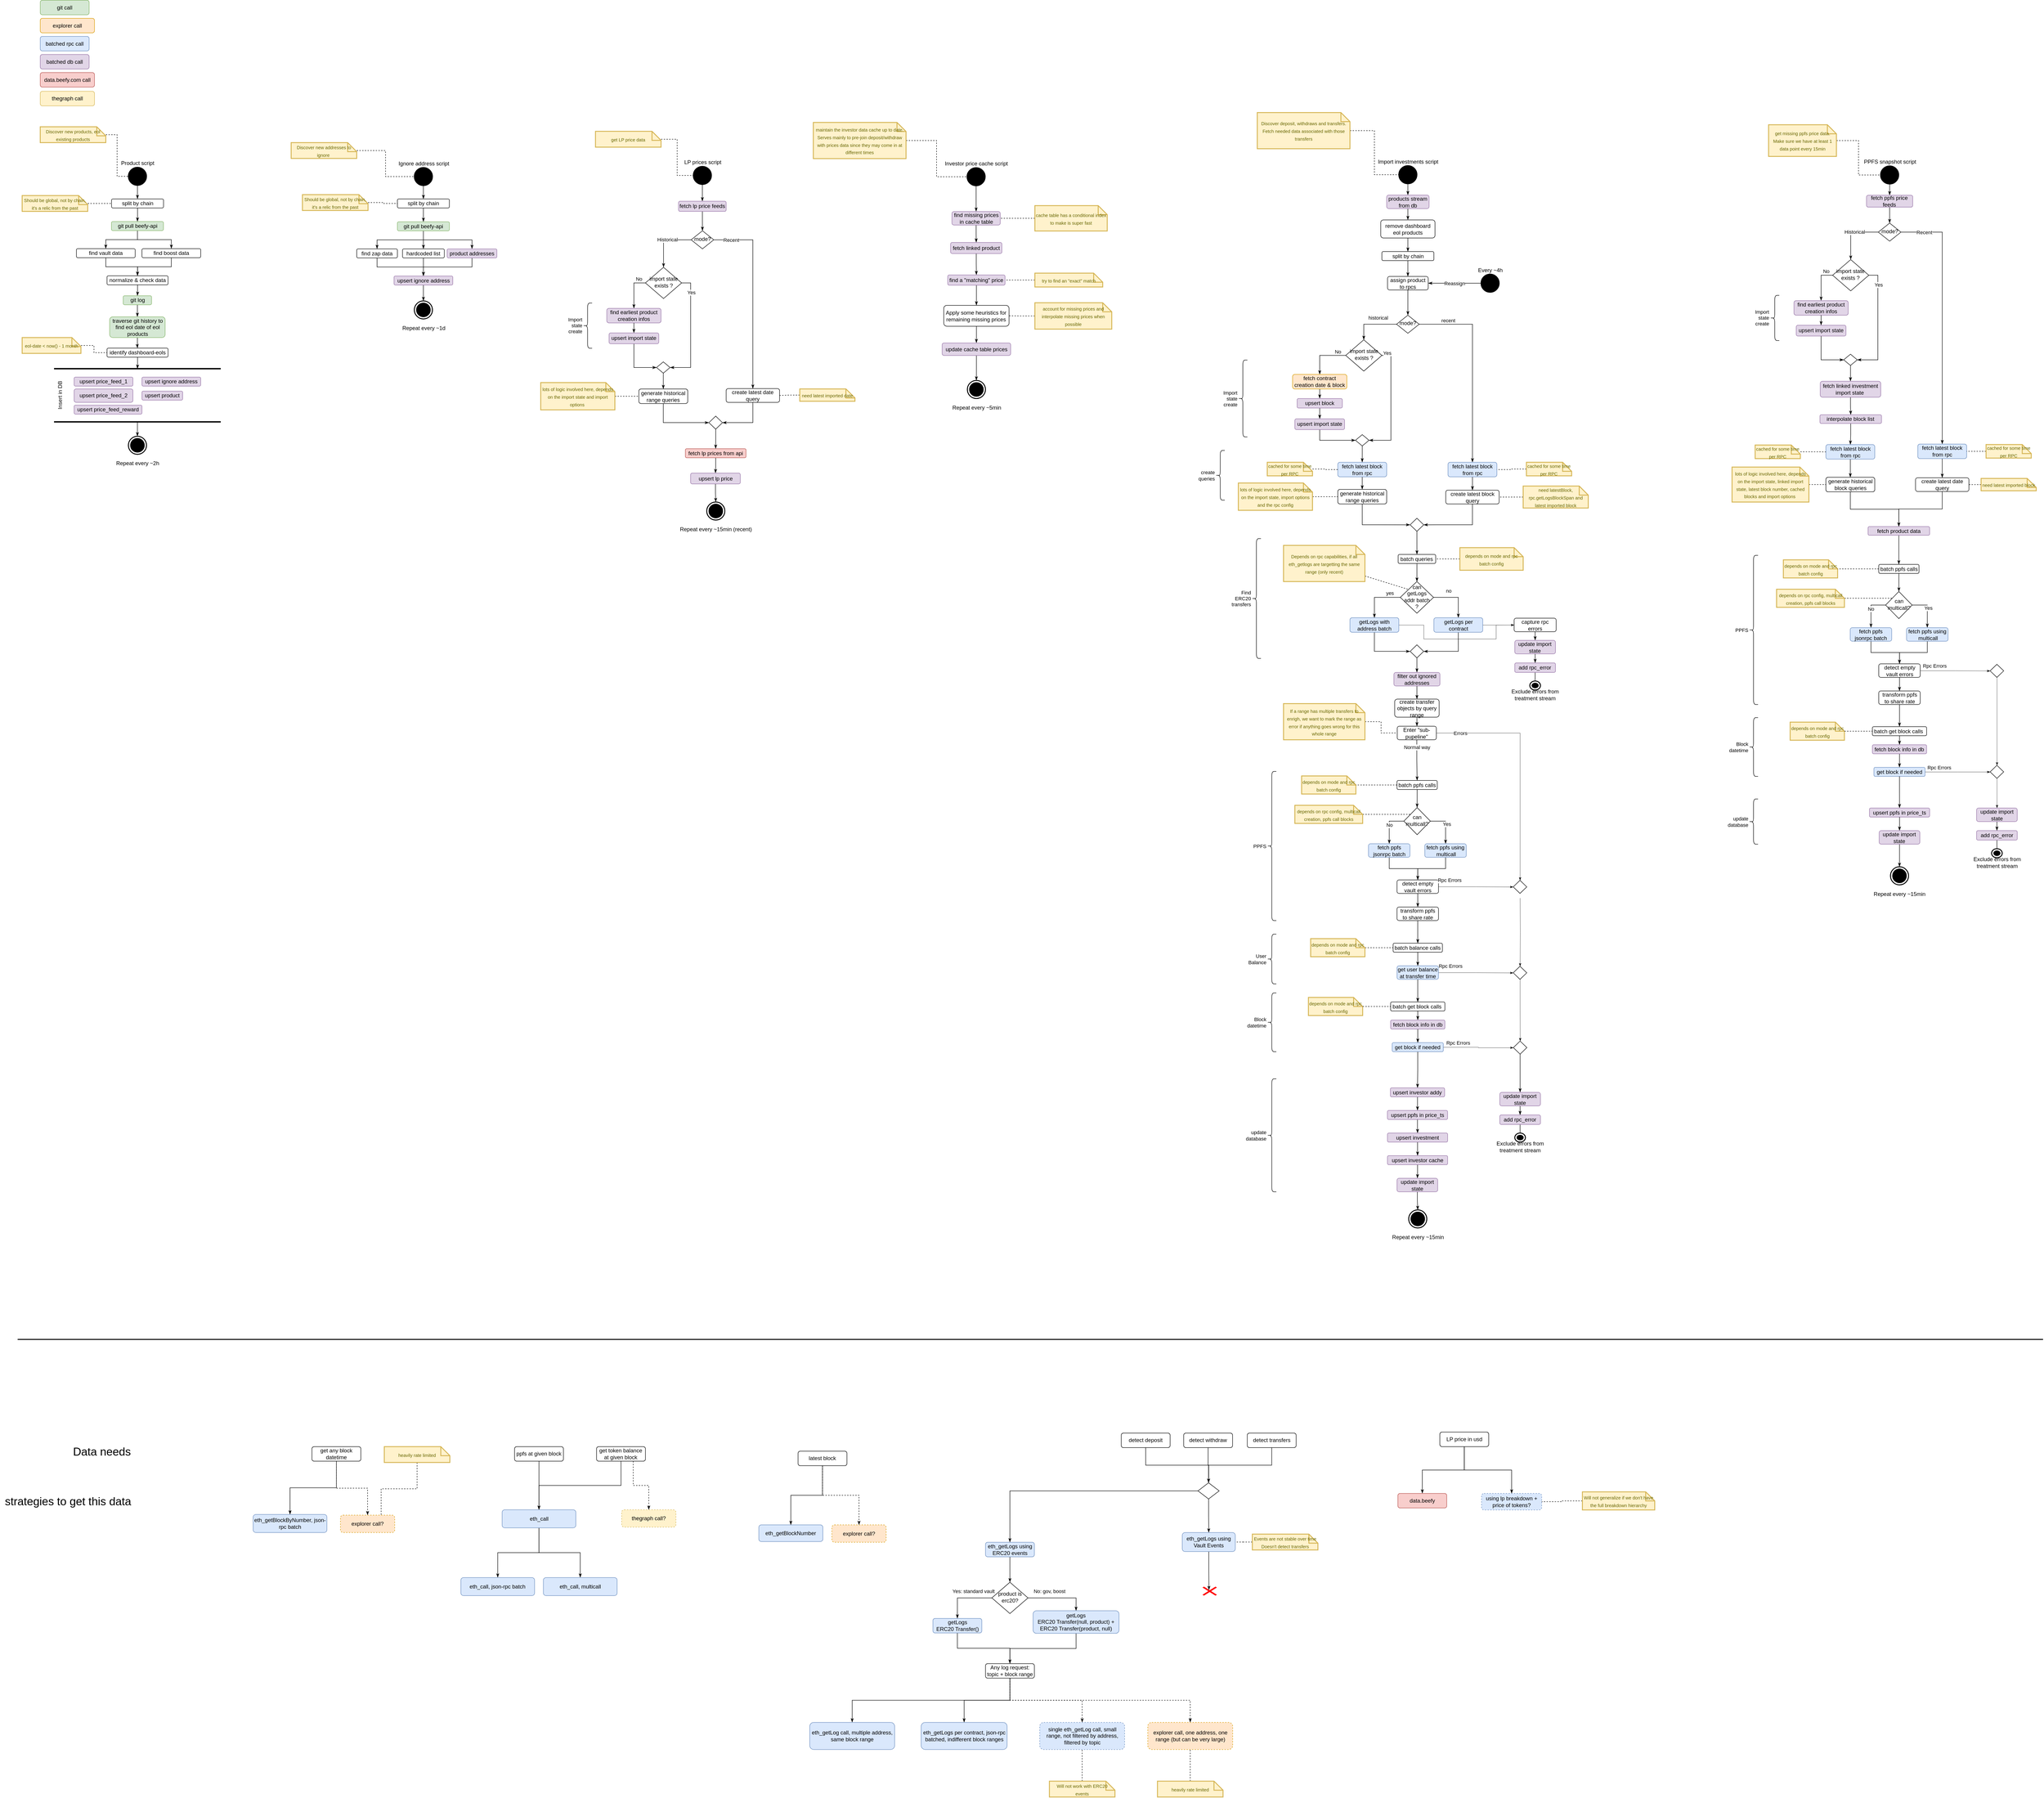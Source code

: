<mxfile version="21.2.1" type="github">
  <diagram id="C5RBs43oDa-KdzZeNtuy" name="Page-1">
    <mxGraphModel dx="8841" dy="5516" grid="1" gridSize="10" guides="1" tooltips="1" connect="1" arrows="1" fold="1" page="1" pageScale="1" pageWidth="827" pageHeight="1169" math="0" shadow="0">
      <root>
        <mxCell id="WIyWlLk6GJQsqaUBKTNV-0" />
        <mxCell id="WIyWlLk6GJQsqaUBKTNV-1" parent="WIyWlLk6GJQsqaUBKTNV-0" />
        <mxCell id="ZiqXiyuxJ9c71-WuivR--42" style="edgeStyle=orthogonalEdgeStyle;rounded=0;orthogonalLoop=1;jettySize=auto;html=1;endArrow=classicThin;endFill=1;" edge="1" parent="WIyWlLk6GJQsqaUBKTNV-1" source="ZiqXiyuxJ9c71-WuivR--5" target="ZiqXiyuxJ9c71-WuivR--52">
          <mxGeometry relative="1" as="geometry">
            <mxPoint x="-1680" y="42.08" as="targetPoint" />
          </mxGeometry>
        </mxCell>
        <mxCell id="ZiqXiyuxJ9c71-WuivR--5" value="Product script" style="shape=ellipse;html=1;fillColor=strokeColor;strokeWidth=2;verticalLabelPosition=top;verticalAlignment=top;perimeter=ellipsePerimeter;labelPosition=center;align=center;verticalAlign=bottom;" vertex="1" parent="WIyWlLk6GJQsqaUBKTNV-1">
          <mxGeometry x="-1815" y="-37.92" width="40" height="40" as="geometry" />
        </mxCell>
        <mxCell id="ZiqXiyuxJ9c71-WuivR--6" value="upsert product" style="rounded=1;whiteSpace=wrap;html=1;fontSize=12;glass=0;strokeWidth=1;shadow=0;fillColor=#e1d5e7;strokeColor=#9673a6;" vertex="1" parent="WIyWlLk6GJQsqaUBKTNV-1">
          <mxGeometry x="-1785" y="457.2" width="90" height="20" as="geometry" />
        </mxCell>
        <mxCell id="ZiqXiyuxJ9c71-WuivR--87" style="edgeStyle=orthogonalEdgeStyle;shape=connector;rounded=0;orthogonalLoop=1;jettySize=auto;html=1;labelBackgroundColor=default;strokeColor=default;fontFamily=Helvetica;fontSize=11;fontColor=default;endArrow=classicThin;endFill=1;" edge="1" parent="WIyWlLk6GJQsqaUBKTNV-1" source="ZiqXiyuxJ9c71-WuivR--8" target="ZiqXiyuxJ9c71-WuivR--10">
          <mxGeometry relative="1" as="geometry" />
        </mxCell>
        <mxCell id="ZiqXiyuxJ9c71-WuivR--88" style="edgeStyle=orthogonalEdgeStyle;shape=connector;rounded=0;orthogonalLoop=1;jettySize=auto;html=1;labelBackgroundColor=default;strokeColor=default;fontFamily=Helvetica;fontSize=11;fontColor=default;endArrow=classicThin;endFill=1;" edge="1" parent="WIyWlLk6GJQsqaUBKTNV-1" source="ZiqXiyuxJ9c71-WuivR--8" target="ZiqXiyuxJ9c71-WuivR--27">
          <mxGeometry relative="1" as="geometry" />
        </mxCell>
        <mxCell id="ZiqXiyuxJ9c71-WuivR--8" value="git pull beefy-api" style="rounded=1;whiteSpace=wrap;html=1;fontSize=12;glass=0;strokeWidth=1;shadow=0;fillColor=#d5e8d4;strokeColor=#82b366;" vertex="1" parent="WIyWlLk6GJQsqaUBKTNV-1">
          <mxGeometry x="-1852.5" y="82.08" width="115" height="20" as="geometry" />
        </mxCell>
        <mxCell id="ZiqXiyuxJ9c71-WuivR--94" style="edgeStyle=orthogonalEdgeStyle;shape=connector;rounded=0;orthogonalLoop=1;jettySize=auto;html=1;labelBackgroundColor=default;strokeColor=default;fontFamily=Helvetica;fontSize=11;fontColor=default;endArrow=classicThin;endFill=1;" edge="1" parent="WIyWlLk6GJQsqaUBKTNV-1" source="ZiqXiyuxJ9c71-WuivR--10" target="ZiqXiyuxJ9c71-WuivR--90">
          <mxGeometry relative="1" as="geometry" />
        </mxCell>
        <mxCell id="ZiqXiyuxJ9c71-WuivR--10" value="find vault data" style="rounded=1;whiteSpace=wrap;html=1;fontSize=12;glass=0;strokeWidth=1;shadow=0;" vertex="1" parent="WIyWlLk6GJQsqaUBKTNV-1">
          <mxGeometry x="-1930" y="142.08" width="130" height="20" as="geometry" />
        </mxCell>
        <mxCell id="ZiqXiyuxJ9c71-WuivR--16" value="upsert&amp;nbsp;price_feed_1" style="rounded=1;whiteSpace=wrap;html=1;fontSize=12;glass=0;strokeWidth=1;shadow=0;fillColor=#e1d5e7;strokeColor=#9673a6;" vertex="1" parent="WIyWlLk6GJQsqaUBKTNV-1">
          <mxGeometry x="-1935" y="426.2" width="130" height="20" as="geometry" />
        </mxCell>
        <mxCell id="ZiqXiyuxJ9c71-WuivR--41" style="edgeStyle=orthogonalEdgeStyle;rounded=0;orthogonalLoop=1;jettySize=auto;html=1;endArrow=classicThin;endFill=1;" edge="1" parent="WIyWlLk6GJQsqaUBKTNV-1" source="ZiqXiyuxJ9c71-WuivR--19" target="ZiqXiyuxJ9c71-WuivR--39">
          <mxGeometry relative="1" as="geometry" />
        </mxCell>
        <mxCell id="ZiqXiyuxJ9c71-WuivR--19" value="Insert in DB" style="html=1;shape=mxgraph.sysml.actPart;strokeWidth=3;verticalAlign=top;rotation=-90;whiteSpace=wrap;" vertex="1" parent="WIyWlLk6GJQsqaUBKTNV-1">
          <mxGeometry x="-1853.94" y="282.08" width="117.65" height="368.75" as="geometry" />
        </mxCell>
        <mxCell id="ZiqXiyuxJ9c71-WuivR--20" value="upsert&amp;nbsp;price_feed_2" style="rounded=1;whiteSpace=wrap;html=1;fontSize=12;glass=0;strokeWidth=1;shadow=0;fillColor=#e1d5e7;strokeColor=#9673a6;" vertex="1" parent="WIyWlLk6GJQsqaUBKTNV-1">
          <mxGeometry x="-1935" y="452.32" width="130" height="29.76" as="geometry" />
        </mxCell>
        <mxCell id="ZiqXiyuxJ9c71-WuivR--23" value="upsert price_feed_reward" style="rounded=1;whiteSpace=wrap;html=1;fontSize=12;glass=0;strokeWidth=1;shadow=0;fillColor=#e1d5e7;strokeColor=#9673a6;" vertex="1" parent="WIyWlLk6GJQsqaUBKTNV-1">
          <mxGeometry x="-1935" y="488.2" width="150" height="20" as="geometry" />
        </mxCell>
        <mxCell id="ZiqXiyuxJ9c71-WuivR--24" value="upsert ignore address" style="rounded=1;whiteSpace=wrap;html=1;fontSize=12;glass=0;strokeWidth=1;shadow=0;fillColor=#e1d5e7;strokeColor=#9673a6;" vertex="1" parent="WIyWlLk6GJQsqaUBKTNV-1">
          <mxGeometry x="-1785" y="426.2" width="130" height="20" as="geometry" />
        </mxCell>
        <mxCell id="ZiqXiyuxJ9c71-WuivR--93" style="edgeStyle=orthogonalEdgeStyle;shape=connector;rounded=0;orthogonalLoop=1;jettySize=auto;html=1;labelBackgroundColor=default;strokeColor=default;fontFamily=Helvetica;fontSize=11;fontColor=default;endArrow=classicThin;endFill=1;" edge="1" parent="WIyWlLk6GJQsqaUBKTNV-1" source="ZiqXiyuxJ9c71-WuivR--27" target="ZiqXiyuxJ9c71-WuivR--90">
          <mxGeometry relative="1" as="geometry" />
        </mxCell>
        <mxCell id="ZiqXiyuxJ9c71-WuivR--27" value="find boost data" style="rounded=1;whiteSpace=wrap;html=1;fontSize=12;glass=0;strokeWidth=1;shadow=0;" vertex="1" parent="WIyWlLk6GJQsqaUBKTNV-1">
          <mxGeometry x="-1785" y="142.08" width="130" height="20" as="geometry" />
        </mxCell>
        <mxCell id="ZiqXiyuxJ9c71-WuivR--40" style="edgeStyle=orthogonalEdgeStyle;rounded=0;orthogonalLoop=1;jettySize=auto;html=1;endArrow=classicThin;endFill=1;" edge="1" parent="WIyWlLk6GJQsqaUBKTNV-1" source="ZiqXiyuxJ9c71-WuivR--89" target="ZiqXiyuxJ9c71-WuivR--78">
          <mxGeometry relative="1" as="geometry">
            <mxPoint x="-1795" y="312.08" as="sourcePoint" />
          </mxGeometry>
        </mxCell>
        <mxCell id="ZiqXiyuxJ9c71-WuivR--39" value="Repeat every ~2h" style="html=1;shape=mxgraph.sysml.actFinal;strokeWidth=2;verticalLabelPosition=bottom;verticalAlignment=top;" vertex="1" parent="WIyWlLk6GJQsqaUBKTNV-1">
          <mxGeometry x="-1815" y="557.08" width="40" height="40" as="geometry" />
        </mxCell>
        <mxCell id="ZiqXiyuxJ9c71-WuivR--57" style="edgeStyle=orthogonalEdgeStyle;rounded=0;orthogonalLoop=1;jettySize=auto;html=1;endArrow=classicThin;endFill=1;" edge="1" parent="WIyWlLk6GJQsqaUBKTNV-1" source="ZiqXiyuxJ9c71-WuivR--45" target="ZiqXiyuxJ9c71-WuivR--54">
          <mxGeometry relative="1" as="geometry" />
        </mxCell>
        <mxCell id="ZiqXiyuxJ9c71-WuivR--45" value="Ignore address script" style="shape=ellipse;html=1;fillColor=strokeColor;strokeWidth=2;verticalLabelPosition=top;verticalAlignment=top;perimeter=ellipsePerimeter;labelPosition=center;align=center;verticalAlign=bottom;" vertex="1" parent="WIyWlLk6GJQsqaUBKTNV-1">
          <mxGeometry x="-1182.5" y="-37.42" width="40" height="40" as="geometry" />
        </mxCell>
        <mxCell id="ZiqXiyuxJ9c71-WuivR--61" style="edgeStyle=orthogonalEdgeStyle;shape=connector;rounded=0;orthogonalLoop=1;jettySize=auto;html=1;labelBackgroundColor=default;strokeColor=default;fontFamily=Helvetica;fontSize=11;fontColor=default;endArrow=classicThin;endFill=1;" edge="1" parent="WIyWlLk6GJQsqaUBKTNV-1" source="ZiqXiyuxJ9c71-WuivR--46" target="ZiqXiyuxJ9c71-WuivR--59">
          <mxGeometry relative="1" as="geometry" />
        </mxCell>
        <mxCell id="ZiqXiyuxJ9c71-WuivR--62" style="edgeStyle=orthogonalEdgeStyle;shape=connector;rounded=0;orthogonalLoop=1;jettySize=auto;html=1;labelBackgroundColor=default;strokeColor=default;fontFamily=Helvetica;fontSize=11;fontColor=default;endArrow=classicThin;endFill=1;" edge="1" parent="WIyWlLk6GJQsqaUBKTNV-1" source="ZiqXiyuxJ9c71-WuivR--46" target="ZiqXiyuxJ9c71-WuivR--60">
          <mxGeometry relative="1" as="geometry" />
        </mxCell>
        <mxCell id="ZiqXiyuxJ9c71-WuivR--64" style="edgeStyle=orthogonalEdgeStyle;shape=connector;rounded=0;orthogonalLoop=1;jettySize=auto;html=1;labelBackgroundColor=default;strokeColor=default;fontFamily=Helvetica;fontSize=11;fontColor=default;endArrow=classicThin;endFill=1;" edge="1" parent="WIyWlLk6GJQsqaUBKTNV-1" source="ZiqXiyuxJ9c71-WuivR--46" target="ZiqXiyuxJ9c71-WuivR--63">
          <mxGeometry relative="1" as="geometry" />
        </mxCell>
        <mxCell id="ZiqXiyuxJ9c71-WuivR--46" value="git pull beefy-api" style="rounded=1;whiteSpace=wrap;html=1;fontSize=12;glass=0;strokeWidth=1;shadow=0;fillColor=#d5e8d4;strokeColor=#82b366;" vertex="1" parent="WIyWlLk6GJQsqaUBKTNV-1">
          <mxGeometry x="-1220" y="82.58" width="115" height="20" as="geometry" />
        </mxCell>
        <mxCell id="ZiqXiyuxJ9c71-WuivR--51" style="edgeStyle=orthogonalEdgeStyle;rounded=0;orthogonalLoop=1;jettySize=auto;html=1;endArrow=none;endFill=0;dashed=1;" edge="1" parent="WIyWlLk6GJQsqaUBKTNV-1" source="ZiqXiyuxJ9c71-WuivR--131" target="ZiqXiyuxJ9c71-WuivR--52">
          <mxGeometry relative="1" as="geometry">
            <mxPoint x="-1900" y="41.58" as="sourcePoint" />
            <mxPoint x="-2063.6" y="234.885" as="targetPoint" />
          </mxGeometry>
        </mxCell>
        <mxCell id="ZiqXiyuxJ9c71-WuivR--53" style="edgeStyle=orthogonalEdgeStyle;rounded=0;orthogonalLoop=1;jettySize=auto;html=1;endArrow=classicThin;endFill=1;" edge="1" parent="WIyWlLk6GJQsqaUBKTNV-1" source="ZiqXiyuxJ9c71-WuivR--52" target="ZiqXiyuxJ9c71-WuivR--8">
          <mxGeometry relative="1" as="geometry" />
        </mxCell>
        <mxCell id="ZiqXiyuxJ9c71-WuivR--52" value="split by chain" style="rounded=1;whiteSpace=wrap;html=1;fontSize=12;glass=0;strokeWidth=1;shadow=0;" vertex="1" parent="WIyWlLk6GJQsqaUBKTNV-1">
          <mxGeometry x="-1852.29" y="32.08" width="115" height="20" as="geometry" />
        </mxCell>
        <mxCell id="ZiqXiyuxJ9c71-WuivR--58" style="edgeStyle=orthogonalEdgeStyle;rounded=0;orthogonalLoop=1;jettySize=auto;html=1;endArrow=classicThin;endFill=1;" edge="1" parent="WIyWlLk6GJQsqaUBKTNV-1" source="ZiqXiyuxJ9c71-WuivR--54" target="ZiqXiyuxJ9c71-WuivR--46">
          <mxGeometry relative="1" as="geometry" />
        </mxCell>
        <mxCell id="ZiqXiyuxJ9c71-WuivR--54" value="split by chain" style="rounded=1;whiteSpace=wrap;html=1;fontSize=12;glass=0;strokeWidth=1;shadow=0;" vertex="1" parent="WIyWlLk6GJQsqaUBKTNV-1">
          <mxGeometry x="-1220" y="32.08" width="115" height="20" as="geometry" />
        </mxCell>
        <mxCell id="ZiqXiyuxJ9c71-WuivR--56" style="edgeStyle=orthogonalEdgeStyle;rounded=0;orthogonalLoop=1;jettySize=auto;html=1;endArrow=none;endFill=0;dashed=1;" edge="1" parent="WIyWlLk6GJQsqaUBKTNV-1" source="ZiqXiyuxJ9c71-WuivR--133" target="ZiqXiyuxJ9c71-WuivR--54">
          <mxGeometry relative="1" as="geometry">
            <mxPoint x="-1250" y="42.08" as="sourcePoint" />
          </mxGeometry>
        </mxCell>
        <mxCell id="ZiqXiyuxJ9c71-WuivR--66" style="edgeStyle=orthogonalEdgeStyle;shape=connector;rounded=0;orthogonalLoop=1;jettySize=auto;html=1;labelBackgroundColor=default;strokeColor=default;fontFamily=Helvetica;fontSize=11;fontColor=default;endArrow=classicThin;endFill=1;" edge="1" parent="WIyWlLk6GJQsqaUBKTNV-1" source="ZiqXiyuxJ9c71-WuivR--59" target="ZiqXiyuxJ9c71-WuivR--65">
          <mxGeometry relative="1" as="geometry" />
        </mxCell>
        <mxCell id="ZiqXiyuxJ9c71-WuivR--59" value="find zap data" style="rounded=1;whiteSpace=wrap;html=1;fontSize=12;glass=0;strokeWidth=1;shadow=0;" vertex="1" parent="WIyWlLk6GJQsqaUBKTNV-1">
          <mxGeometry x="-1310" y="142.58" width="90" height="20" as="geometry" />
        </mxCell>
        <mxCell id="ZiqXiyuxJ9c71-WuivR--67" style="edgeStyle=orthogonalEdgeStyle;shape=connector;rounded=0;orthogonalLoop=1;jettySize=auto;html=1;labelBackgroundColor=default;strokeColor=default;fontFamily=Helvetica;fontSize=11;fontColor=default;endArrow=classicThin;endFill=1;" edge="1" parent="WIyWlLk6GJQsqaUBKTNV-1" source="ZiqXiyuxJ9c71-WuivR--60" target="ZiqXiyuxJ9c71-WuivR--65">
          <mxGeometry relative="1" as="geometry" />
        </mxCell>
        <mxCell id="ZiqXiyuxJ9c71-WuivR--60" value="hardcoded list" style="rounded=1;whiteSpace=wrap;html=1;fontSize=12;glass=0;strokeWidth=1;shadow=0;" vertex="1" parent="WIyWlLk6GJQsqaUBKTNV-1">
          <mxGeometry x="-1208.75" y="142.58" width="92.5" height="20" as="geometry" />
        </mxCell>
        <mxCell id="ZiqXiyuxJ9c71-WuivR--68" style="edgeStyle=orthogonalEdgeStyle;shape=connector;rounded=0;orthogonalLoop=1;jettySize=auto;html=1;labelBackgroundColor=default;strokeColor=default;fontFamily=Helvetica;fontSize=11;fontColor=default;endArrow=classicThin;endFill=1;" edge="1" parent="WIyWlLk6GJQsqaUBKTNV-1" source="ZiqXiyuxJ9c71-WuivR--63" target="ZiqXiyuxJ9c71-WuivR--65">
          <mxGeometry relative="1" as="geometry" />
        </mxCell>
        <mxCell id="ZiqXiyuxJ9c71-WuivR--63" value="product addresses" style="rounded=1;whiteSpace=wrap;html=1;fontSize=12;glass=0;strokeWidth=1;shadow=0;fillColor=#e1d5e7;strokeColor=#9673a6;" vertex="1" parent="WIyWlLk6GJQsqaUBKTNV-1">
          <mxGeometry x="-1110" y="142.58" width="110" height="20" as="geometry" />
        </mxCell>
        <mxCell id="ZiqXiyuxJ9c71-WuivR--70" style="edgeStyle=orthogonalEdgeStyle;shape=connector;rounded=0;orthogonalLoop=1;jettySize=auto;html=1;labelBackgroundColor=default;strokeColor=default;fontFamily=Helvetica;fontSize=11;fontColor=default;endArrow=classicThin;endFill=1;" edge="1" parent="WIyWlLk6GJQsqaUBKTNV-1" source="ZiqXiyuxJ9c71-WuivR--65" target="ZiqXiyuxJ9c71-WuivR--69">
          <mxGeometry relative="1" as="geometry" />
        </mxCell>
        <mxCell id="ZiqXiyuxJ9c71-WuivR--65" value="upsert ignore address" style="rounded=1;whiteSpace=wrap;html=1;fontSize=12;glass=0;strokeWidth=1;shadow=0;fillColor=#e1d5e7;strokeColor=#9673a6;" vertex="1" parent="WIyWlLk6GJQsqaUBKTNV-1">
          <mxGeometry x="-1227.5" y="202.58" width="130" height="20" as="geometry" />
        </mxCell>
        <mxCell id="ZiqXiyuxJ9c71-WuivR--69" value="Repeat every ~1d" style="html=1;shape=mxgraph.sysml.actFinal;strokeWidth=2;verticalLabelPosition=bottom;verticalAlignment=top;" vertex="1" parent="WIyWlLk6GJQsqaUBKTNV-1">
          <mxGeometry x="-1182.5" y="257.58" width="40" height="40" as="geometry" />
        </mxCell>
        <mxCell id="ZiqXiyuxJ9c71-WuivR--95" style="edgeStyle=orthogonalEdgeStyle;shape=connector;rounded=0;orthogonalLoop=1;jettySize=auto;html=1;labelBackgroundColor=default;strokeColor=default;fontFamily=Helvetica;fontSize=11;fontColor=default;endArrow=classicThin;endFill=1;" edge="1" parent="WIyWlLk6GJQsqaUBKTNV-1" source="ZiqXiyuxJ9c71-WuivR--73" target="ZiqXiyuxJ9c71-WuivR--75">
          <mxGeometry relative="1" as="geometry" />
        </mxCell>
        <mxCell id="ZiqXiyuxJ9c71-WuivR--73" value="Import investments script" style="shape=ellipse;html=1;fillColor=strokeColor;strokeWidth=2;verticalLabelPosition=top;verticalAlignment=top;perimeter=ellipsePerimeter;labelPosition=center;align=center;verticalAlign=bottom;" vertex="1" parent="WIyWlLk6GJQsqaUBKTNV-1">
          <mxGeometry x="995" y="-41.5" width="40" height="40" as="geometry" />
        </mxCell>
        <mxCell id="ZiqXiyuxJ9c71-WuivR--101" value="historical" style="edgeStyle=orthogonalEdgeStyle;shape=connector;rounded=0;orthogonalLoop=1;jettySize=auto;html=1;labelBackgroundColor=default;strokeColor=default;fontFamily=Helvetica;fontSize=11;fontColor=default;endArrow=classicThin;endFill=1;" edge="1" parent="WIyWlLk6GJQsqaUBKTNV-1" source="ZiqXiyuxJ9c71-WuivR--74" target="ZiqXiyuxJ9c71-WuivR--98">
          <mxGeometry x="-0.235" y="-14" relative="1" as="geometry">
            <mxPoint as="offset" />
          </mxGeometry>
        </mxCell>
        <mxCell id="ZiqXiyuxJ9c71-WuivR--102" style="edgeStyle=orthogonalEdgeStyle;shape=connector;rounded=0;orthogonalLoop=1;jettySize=auto;html=1;labelBackgroundColor=default;strokeColor=default;fontFamily=Helvetica;fontSize=11;fontColor=default;endArrow=classicThin;endFill=1;" edge="1" parent="WIyWlLk6GJQsqaUBKTNV-1" source="ZiqXiyuxJ9c71-WuivR--74" target="ZiqXiyuxJ9c71-WuivR--119">
          <mxGeometry relative="1" as="geometry">
            <mxPoint x="1150" y="329.24" as="targetPoint" />
          </mxGeometry>
        </mxCell>
        <mxCell id="ZiqXiyuxJ9c71-WuivR--105" value="recent" style="edgeLabel;html=1;align=center;verticalAlign=middle;resizable=0;points=[];fontSize=11;fontFamily=Helvetica;fontColor=default;" vertex="1" connectable="0" parent="ZiqXiyuxJ9c71-WuivR--102">
          <mxGeometry x="-0.295" y="-3" relative="1" as="geometry">
            <mxPoint x="-51" y="-40" as="offset" />
          </mxGeometry>
        </mxCell>
        <mxCell id="ZiqXiyuxJ9c71-WuivR--74" value="mode?" style="rhombus;whiteSpace=wrap;html=1;shadow=0;fontFamily=Helvetica;fontSize=12;align=center;strokeWidth=1;spacing=6;spacingTop=-4;" vertex="1" parent="WIyWlLk6GJQsqaUBKTNV-1">
          <mxGeometry x="990" y="289.24" width="50" height="40" as="geometry" />
        </mxCell>
        <mxCell id="ZiqXiyuxJ9c71-WuivR--96" style="edgeStyle=orthogonalEdgeStyle;shape=connector;rounded=0;orthogonalLoop=1;jettySize=auto;html=1;labelBackgroundColor=default;strokeColor=default;fontFamily=Helvetica;fontSize=11;fontColor=default;endArrow=classicThin;endFill=1;" edge="1" parent="WIyWlLk6GJQsqaUBKTNV-1" source="ZiqXiyuxJ9c71-WuivR--75" target="ZiqXiyuxJ9c71-WuivR--77">
          <mxGeometry relative="1" as="geometry" />
        </mxCell>
        <mxCell id="ZiqXiyuxJ9c71-WuivR--75" value="products stream from db" style="rounded=1;whiteSpace=wrap;html=1;fontSize=12;glass=0;strokeWidth=1;shadow=0;fillColor=#e1d5e7;strokeColor=#9673a6;" vertex="1" parent="WIyWlLk6GJQsqaUBKTNV-1">
          <mxGeometry x="968.13" y="23.5" width="93.75" height="30" as="geometry" />
        </mxCell>
        <mxCell id="ZiqXiyuxJ9c71-WuivR--100" style="edgeStyle=orthogonalEdgeStyle;shape=connector;rounded=0;orthogonalLoop=1;jettySize=auto;html=1;labelBackgroundColor=default;strokeColor=default;fontFamily=Helvetica;fontSize=11;fontColor=default;endArrow=classicThin;endFill=1;" edge="1" parent="WIyWlLk6GJQsqaUBKTNV-1" source="ZiqXiyuxJ9c71-WuivR--76" target="ZiqXiyuxJ9c71-WuivR--112">
          <mxGeometry relative="1" as="geometry" />
        </mxCell>
        <mxCell id="ZiqXiyuxJ9c71-WuivR--76" value="split by chain" style="rounded=1;whiteSpace=wrap;html=1;fontSize=12;glass=0;strokeWidth=1;shadow=0;" vertex="1" parent="WIyWlLk6GJQsqaUBKTNV-1">
          <mxGeometry x="957.51" y="148.5" width="115" height="20" as="geometry" />
        </mxCell>
        <mxCell id="ZiqXiyuxJ9c71-WuivR--97" style="edgeStyle=orthogonalEdgeStyle;shape=connector;rounded=0;orthogonalLoop=1;jettySize=auto;html=1;labelBackgroundColor=default;strokeColor=default;fontFamily=Helvetica;fontSize=11;fontColor=default;endArrow=classicThin;endFill=1;" edge="1" parent="WIyWlLk6GJQsqaUBKTNV-1" source="ZiqXiyuxJ9c71-WuivR--77" target="ZiqXiyuxJ9c71-WuivR--76">
          <mxGeometry relative="1" as="geometry" />
        </mxCell>
        <mxCell id="ZiqXiyuxJ9c71-WuivR--77" value="remove dashboard eol products" style="rounded=1;whiteSpace=wrap;html=1;fontSize=12;glass=0;strokeWidth=1;shadow=0;" vertex="1" parent="WIyWlLk6GJQsqaUBKTNV-1">
          <mxGeometry x="955" y="78.5" width="120" height="40" as="geometry" />
        </mxCell>
        <mxCell id="ZiqXiyuxJ9c71-WuivR--79" style="edgeStyle=orthogonalEdgeStyle;shape=connector;rounded=0;orthogonalLoop=1;jettySize=auto;html=1;labelBackgroundColor=default;strokeColor=default;fontFamily=Helvetica;fontSize=11;fontColor=default;endArrow=classicThin;endFill=1;" edge="1" parent="WIyWlLk6GJQsqaUBKTNV-1" source="ZiqXiyuxJ9c71-WuivR--78" target="ZiqXiyuxJ9c71-WuivR--19">
          <mxGeometry relative="1" as="geometry" />
        </mxCell>
        <mxCell id="ZiqXiyuxJ9c71-WuivR--78" value="identify dashboard-eols" style="rounded=1;whiteSpace=wrap;html=1;fontSize=12;glass=0;strokeWidth=1;shadow=0;" vertex="1" parent="WIyWlLk6GJQsqaUBKTNV-1">
          <mxGeometry x="-1862.29" y="362.08" width="135" height="20" as="geometry" />
        </mxCell>
        <mxCell id="ZiqXiyuxJ9c71-WuivR--81" style="edgeStyle=orthogonalEdgeStyle;shape=connector;rounded=0;orthogonalLoop=1;jettySize=auto;html=1;labelBackgroundColor=default;strokeColor=default;fontFamily=Helvetica;fontSize=11;fontColor=default;endArrow=none;endFill=0;dashed=1;" edge="1" parent="WIyWlLk6GJQsqaUBKTNV-1" source="ZiqXiyuxJ9c71-WuivR--80" target="ZiqXiyuxJ9c71-WuivR--78">
          <mxGeometry relative="1" as="geometry" />
        </mxCell>
        <mxCell id="ZiqXiyuxJ9c71-WuivR--80" value="&lt;font size=&quot;1&quot;&gt;eol-date &amp;lt; now() - 1 month&lt;/font&gt;" style="shape=note;strokeWidth=2;fontSize=14;size=20;whiteSpace=wrap;html=1;fillColor=#fff2cc;strokeColor=#d6b656;fontColor=#666600;" vertex="1" parent="WIyWlLk6GJQsqaUBKTNV-1">
          <mxGeometry x="-2050" y="338.7" width="130" height="35" as="geometry" />
        </mxCell>
        <mxCell id="ZiqXiyuxJ9c71-WuivR--91" style="edgeStyle=orthogonalEdgeStyle;shape=connector;rounded=0;orthogonalLoop=1;jettySize=auto;html=1;labelBackgroundColor=default;strokeColor=default;fontFamily=Helvetica;fontSize=11;fontColor=default;endArrow=classicThin;endFill=1;" edge="1" parent="WIyWlLk6GJQsqaUBKTNV-1" source="ZiqXiyuxJ9c71-WuivR--86" target="ZiqXiyuxJ9c71-WuivR--89">
          <mxGeometry relative="1" as="geometry" />
        </mxCell>
        <mxCell id="ZiqXiyuxJ9c71-WuivR--86" value="git log" style="rounded=1;whiteSpace=wrap;html=1;fontSize=12;glass=0;strokeWidth=1;shadow=0;fillColor=#d5e8d4;strokeColor=#82b366;" vertex="1" parent="WIyWlLk6GJQsqaUBKTNV-1">
          <mxGeometry x="-1826.43" y="246.2" width="62.62" height="20" as="geometry" />
        </mxCell>
        <mxCell id="ZiqXiyuxJ9c71-WuivR--89" value="traverse git history to find eol date of eol products" style="rounded=1;whiteSpace=wrap;html=1;fontSize=12;glass=0;strokeWidth=1;shadow=0;fillColor=#d5e8d4;strokeColor=#82b366;" vertex="1" parent="WIyWlLk6GJQsqaUBKTNV-1">
          <mxGeometry x="-1856.43" y="292.82" width="122.62" height="45.88" as="geometry" />
        </mxCell>
        <mxCell id="ZiqXiyuxJ9c71-WuivR--92" style="edgeStyle=orthogonalEdgeStyle;shape=connector;rounded=0;orthogonalLoop=1;jettySize=auto;html=1;labelBackgroundColor=default;strokeColor=default;fontFamily=Helvetica;fontSize=11;fontColor=default;endArrow=classicThin;endFill=1;" edge="1" parent="WIyWlLk6GJQsqaUBKTNV-1" source="ZiqXiyuxJ9c71-WuivR--90" target="ZiqXiyuxJ9c71-WuivR--86">
          <mxGeometry relative="1" as="geometry" />
        </mxCell>
        <mxCell id="ZiqXiyuxJ9c71-WuivR--90" value="normalize &amp;amp; check data" style="rounded=1;whiteSpace=wrap;html=1;fontSize=12;glass=0;strokeWidth=1;shadow=0;" vertex="1" parent="WIyWlLk6GJQsqaUBKTNV-1">
          <mxGeometry x="-1862.29" y="202.08" width="135" height="20" as="geometry" />
        </mxCell>
        <mxCell id="ZiqXiyuxJ9c71-WuivR--125" style="edgeStyle=orthogonalEdgeStyle;shape=connector;rounded=0;orthogonalLoop=1;jettySize=auto;html=1;labelBackgroundColor=default;strokeColor=default;fontFamily=Helvetica;fontSize=11;fontColor=default;endArrow=classicThin;endFill=1;exitX=1;exitY=0.5;exitDx=0;exitDy=0;entryX=1;entryY=0.5;entryDx=0;entryDy=0;" edge="1" parent="WIyWlLk6GJQsqaUBKTNV-1" source="ZiqXiyuxJ9c71-WuivR--98" target="ZiqXiyuxJ9c71-WuivR--142">
          <mxGeometry relative="1" as="geometry" />
        </mxCell>
        <mxCell id="ZiqXiyuxJ9c71-WuivR--126" value="Yes" style="edgeLabel;html=1;align=center;verticalAlign=middle;resizable=0;points=[];fontSize=11;fontFamily=Helvetica;fontColor=default;" vertex="1" connectable="0" parent="ZiqXiyuxJ9c71-WuivR--125">
          <mxGeometry x="-0.772" y="2" relative="1" as="geometry">
            <mxPoint x="-11" y="-15" as="offset" />
          </mxGeometry>
        </mxCell>
        <mxCell id="ZiqXiyuxJ9c71-WuivR--136" style="edgeStyle=orthogonalEdgeStyle;shape=connector;rounded=0;orthogonalLoop=1;jettySize=auto;html=1;exitX=0;exitY=0.5;exitDx=0;exitDy=0;labelBackgroundColor=default;strokeColor=default;fontFamily=Helvetica;fontSize=11;fontColor=default;endArrow=classicThin;endFill=1;" edge="1" parent="WIyWlLk6GJQsqaUBKTNV-1" source="ZiqXiyuxJ9c71-WuivR--98" target="ZiqXiyuxJ9c71-WuivR--127">
          <mxGeometry relative="1" as="geometry" />
        </mxCell>
        <mxCell id="ZiqXiyuxJ9c71-WuivR--137" value="No" style="edgeLabel;html=1;align=center;verticalAlign=middle;resizable=0;points=[];fontSize=11;fontFamily=Helvetica;fontColor=default;" vertex="1" connectable="0" parent="ZiqXiyuxJ9c71-WuivR--136">
          <mxGeometry x="-0.708" relative="1" as="geometry">
            <mxPoint x="-3" y="-9" as="offset" />
          </mxGeometry>
        </mxCell>
        <mxCell id="ZiqXiyuxJ9c71-WuivR--98" value="import state exists ?" style="rhombus;whiteSpace=wrap;html=1;shadow=0;fontFamily=Helvetica;fontSize=12;align=center;strokeWidth=1;spacing=6;spacingTop=-4;" vertex="1" parent="WIyWlLk6GJQsqaUBKTNV-1">
          <mxGeometry x="877.51" y="343.66" width="80" height="69.26" as="geometry" />
        </mxCell>
        <mxCell id="ZiqXiyuxJ9c71-WuivR--153" style="edgeStyle=orthogonalEdgeStyle;shape=connector;rounded=0;orthogonalLoop=1;jettySize=auto;html=1;entryX=1;entryY=0.5;entryDx=0;entryDy=0;labelBackgroundColor=default;strokeColor=default;fontFamily=Helvetica;fontSize=11;fontColor=default;endArrow=classicThin;endFill=1;exitX=0.5;exitY=1;exitDx=0;exitDy=0;" edge="1" parent="WIyWlLk6GJQsqaUBKTNV-1" source="ZiqXiyuxJ9c71-WuivR--109" target="ZiqXiyuxJ9c71-WuivR--151">
          <mxGeometry relative="1" as="geometry" />
        </mxCell>
        <mxCell id="ZiqXiyuxJ9c71-WuivR--109" value="create latest block query" style="rounded=1;whiteSpace=wrap;html=1;fontSize=12;glass=0;strokeWidth=1;shadow=0;" vertex="1" parent="WIyWlLk6GJQsqaUBKTNV-1">
          <mxGeometry x="1098.76" y="676.38" width="118.12" height="30.44" as="geometry" />
        </mxCell>
        <mxCell id="ZiqXiyuxJ9c71-WuivR--115" style="edgeStyle=orthogonalEdgeStyle;shape=connector;rounded=0;orthogonalLoop=1;jettySize=auto;html=1;labelBackgroundColor=default;strokeColor=default;fontFamily=Helvetica;fontSize=11;fontColor=default;endArrow=classicThin;endFill=1;" edge="1" parent="WIyWlLk6GJQsqaUBKTNV-1" source="ZiqXiyuxJ9c71-WuivR--112" target="ZiqXiyuxJ9c71-WuivR--74">
          <mxGeometry relative="1" as="geometry" />
        </mxCell>
        <mxCell id="ZiqXiyuxJ9c71-WuivR--112" value="assign product to rpcs" style="rounded=1;whiteSpace=wrap;html=1;fontSize=12;glass=0;strokeWidth=1;shadow=0;" vertex="1" parent="WIyWlLk6GJQsqaUBKTNV-1">
          <mxGeometry x="970" y="203.5" width="90" height="30" as="geometry" />
        </mxCell>
        <mxCell id="ZiqXiyuxJ9c71-WuivR--114" value="Reassign" style="edgeStyle=orthogonalEdgeStyle;shape=connector;rounded=0;orthogonalLoop=1;jettySize=auto;html=1;labelBackgroundColor=default;strokeColor=default;fontFamily=Helvetica;fontSize=11;fontColor=default;endArrow=classicThin;endFill=1;" edge="1" parent="WIyWlLk6GJQsqaUBKTNV-1" source="ZiqXiyuxJ9c71-WuivR--113" target="ZiqXiyuxJ9c71-WuivR--112">
          <mxGeometry relative="1" as="geometry" />
        </mxCell>
        <mxCell id="ZiqXiyuxJ9c71-WuivR--113" value="Every ~4h" style="shape=ellipse;html=1;fillColor=strokeColor;strokeWidth=2;verticalLabelPosition=top;verticalAlignment=top;perimeter=ellipsePerimeter;labelPosition=center;align=center;verticalAlign=bottom;" vertex="1" parent="WIyWlLk6GJQsqaUBKTNV-1">
          <mxGeometry x="1176.88" y="198.5" width="40" height="40" as="geometry" />
        </mxCell>
        <mxCell id="ZiqXiyuxJ9c71-WuivR--121" style="edgeStyle=orthogonalEdgeStyle;shape=connector;rounded=0;orthogonalLoop=1;jettySize=auto;html=1;labelBackgroundColor=default;strokeColor=default;fontFamily=Helvetica;fontSize=11;fontColor=default;endArrow=none;endFill=0;dashed=1;" edge="1" parent="WIyWlLk6GJQsqaUBKTNV-1" source="ZiqXiyuxJ9c71-WuivR--118" target="ZiqXiyuxJ9c71-WuivR--109">
          <mxGeometry relative="1" as="geometry" />
        </mxCell>
        <mxCell id="ZiqXiyuxJ9c71-WuivR--118" value="&lt;font size=&quot;1&quot;&gt;need latestBlock, rpc.getLogsBlockSpan and latest imported block&lt;/font&gt;" style="shape=note;strokeWidth=2;fontSize=14;size=20;whiteSpace=wrap;html=1;fillColor=#fff2cc;strokeColor=#d6b656;fontColor=#666600;" vertex="1" parent="WIyWlLk6GJQsqaUBKTNV-1">
          <mxGeometry x="1270" y="667.3" width="144" height="48.6" as="geometry" />
        </mxCell>
        <mxCell id="ZiqXiyuxJ9c71-WuivR--120" style="edgeStyle=orthogonalEdgeStyle;shape=connector;rounded=0;orthogonalLoop=1;jettySize=auto;html=1;labelBackgroundColor=default;strokeColor=default;fontFamily=Helvetica;fontSize=11;fontColor=default;endArrow=classicThin;endFill=1;" edge="1" parent="WIyWlLk6GJQsqaUBKTNV-1" source="ZiqXiyuxJ9c71-WuivR--119" target="ZiqXiyuxJ9c71-WuivR--109">
          <mxGeometry relative="1" as="geometry" />
        </mxCell>
        <mxCell id="ZiqXiyuxJ9c71-WuivR--119" value="fetch latest block from rpc" style="rounded=1;whiteSpace=wrap;html=1;fontSize=12;glass=0;strokeWidth=1;shadow=0;fillColor=#dae8fc;strokeColor=#6c8ebf;" vertex="1" parent="WIyWlLk6GJQsqaUBKTNV-1">
          <mxGeometry x="1103.76" y="614.62" width="108.12" height="32.2" as="geometry" />
        </mxCell>
        <mxCell id="ZiqXiyuxJ9c71-WuivR--123" style="edgeStyle=orthogonalEdgeStyle;shape=connector;rounded=0;orthogonalLoop=1;jettySize=auto;html=1;labelBackgroundColor=default;strokeColor=default;fontFamily=Helvetica;fontSize=11;fontColor=default;endArrow=none;endFill=0;dashed=1;" edge="1" parent="WIyWlLk6GJQsqaUBKTNV-1" source="ZiqXiyuxJ9c71-WuivR--122" target="ZiqXiyuxJ9c71-WuivR--119">
          <mxGeometry relative="1" as="geometry" />
        </mxCell>
        <mxCell id="ZiqXiyuxJ9c71-WuivR--122" value="&lt;font size=&quot;1&quot;&gt;cached for some time per RPC&lt;/font&gt;" style="shape=note;strokeWidth=2;fontSize=14;size=20;whiteSpace=wrap;html=1;fillColor=#fff2cc;strokeColor=#d6b656;fontColor=#666600;" vertex="1" parent="WIyWlLk6GJQsqaUBKTNV-1">
          <mxGeometry x="1277.24" y="614.62" width="100" height="30" as="geometry" />
        </mxCell>
        <mxCell id="ZiqXiyuxJ9c71-WuivR--147" style="edgeStyle=orthogonalEdgeStyle;shape=connector;rounded=0;orthogonalLoop=1;jettySize=auto;html=1;labelBackgroundColor=default;strokeColor=default;fontFamily=Helvetica;fontSize=11;fontColor=default;endArrow=classicThin;endFill=1;" edge="1" parent="WIyWlLk6GJQsqaUBKTNV-1" source="ZiqXiyuxJ9c71-WuivR--124" target="ZiqXiyuxJ9c71-WuivR--146">
          <mxGeometry relative="1" as="geometry" />
        </mxCell>
        <mxCell id="ZiqXiyuxJ9c71-WuivR--124" value="fetch latest block from rpc" style="rounded=1;whiteSpace=wrap;html=1;fontSize=12;glass=0;strokeWidth=1;shadow=0;fillColor=#dae8fc;strokeColor=#6c8ebf;" vertex="1" parent="WIyWlLk6GJQsqaUBKTNV-1">
          <mxGeometry x="860.0" y="614.62" width="108.12" height="32.2" as="geometry" />
        </mxCell>
        <mxCell id="ZiqXiyuxJ9c71-WuivR--139" style="edgeStyle=orthogonalEdgeStyle;shape=connector;rounded=0;orthogonalLoop=1;jettySize=auto;html=1;labelBackgroundColor=default;strokeColor=default;fontFamily=Helvetica;fontSize=11;fontColor=default;endArrow=classicThin;endFill=1;" edge="1" parent="WIyWlLk6GJQsqaUBKTNV-1" source="ZiqXiyuxJ9c71-WuivR--127" target="ZiqXiyuxJ9c71-WuivR--138">
          <mxGeometry relative="1" as="geometry" />
        </mxCell>
        <mxCell id="ZiqXiyuxJ9c71-WuivR--127" value="fetch contract creation date &amp;amp; block" style="rounded=1;whiteSpace=wrap;html=1;fontSize=12;glass=0;strokeWidth=1;shadow=0;fillColor=#ffe6cc;strokeColor=#d79b00;" vertex="1" parent="WIyWlLk6GJQsqaUBKTNV-1">
          <mxGeometry x="760" y="420.24" width="120" height="32.2" as="geometry" />
        </mxCell>
        <mxCell id="ZiqXiyuxJ9c71-WuivR--128" value="explorer call" style="rounded=1;whiteSpace=wrap;html=1;fontSize=12;glass=0;strokeWidth=1;shadow=0;fillColor=#ffe6cc;strokeColor=#d79b00;" vertex="1" parent="WIyWlLk6GJQsqaUBKTNV-1">
          <mxGeometry x="-2010" y="-367.5" width="120" height="32.2" as="geometry" />
        </mxCell>
        <mxCell id="ZiqXiyuxJ9c71-WuivR--129" value="batched rpc call" style="rounded=1;whiteSpace=wrap;html=1;fontSize=12;glass=0;strokeWidth=1;shadow=0;fillColor=#dae8fc;strokeColor=#6c8ebf;" vertex="1" parent="WIyWlLk6GJQsqaUBKTNV-1">
          <mxGeometry x="-2010" y="-327.5" width="108.12" height="32.2" as="geometry" />
        </mxCell>
        <mxCell id="ZiqXiyuxJ9c71-WuivR--131" value="&lt;font size=&quot;1&quot;&gt;Should be global, not by chain, it&#39;s a relic from the past&lt;/font&gt;" style="shape=note;strokeWidth=2;fontSize=14;size=20;whiteSpace=wrap;html=1;fillColor=#fff2cc;strokeColor=#d6b656;fontColor=#666600;" vertex="1" parent="WIyWlLk6GJQsqaUBKTNV-1">
          <mxGeometry x="-2050" y="24.58" width="145" height="35" as="geometry" />
        </mxCell>
        <mxCell id="ZiqXiyuxJ9c71-WuivR--133" value="&lt;font size=&quot;1&quot;&gt;Should be global, not by chain, it&#39;s a relic from the past&lt;/font&gt;" style="shape=note;strokeWidth=2;fontSize=14;size=20;whiteSpace=wrap;html=1;fillColor=#fff2cc;strokeColor=#d6b656;fontColor=#666600;" vertex="1" parent="WIyWlLk6GJQsqaUBKTNV-1">
          <mxGeometry x="-1430" y="22.58" width="145" height="35" as="geometry" />
        </mxCell>
        <mxCell id="ZiqXiyuxJ9c71-WuivR--134" value="git call" style="rounded=1;whiteSpace=wrap;html=1;fontSize=12;glass=0;strokeWidth=1;shadow=0;fillColor=#d5e8d4;strokeColor=#82b366;" vertex="1" parent="WIyWlLk6GJQsqaUBKTNV-1">
          <mxGeometry x="-2010" y="-407.5" width="108.12" height="32.2" as="geometry" />
        </mxCell>
        <mxCell id="ZiqXiyuxJ9c71-WuivR--135" value="batched db call" style="rounded=1;whiteSpace=wrap;html=1;fontSize=12;glass=0;strokeWidth=1;shadow=0;fillColor=#e1d5e7;strokeColor=#9673a6;" vertex="1" parent="WIyWlLk6GJQsqaUBKTNV-1">
          <mxGeometry x="-2010" y="-287.5" width="108.12" height="32.2" as="geometry" />
        </mxCell>
        <mxCell id="ZiqXiyuxJ9c71-WuivR--141" style="edgeStyle=orthogonalEdgeStyle;shape=connector;rounded=0;orthogonalLoop=1;jettySize=auto;html=1;labelBackgroundColor=default;strokeColor=default;fontFamily=Helvetica;fontSize=11;fontColor=default;endArrow=classicThin;endFill=1;" edge="1" parent="WIyWlLk6GJQsqaUBKTNV-1" source="ZiqXiyuxJ9c71-WuivR--138" target="ZiqXiyuxJ9c71-WuivR--140">
          <mxGeometry relative="1" as="geometry" />
        </mxCell>
        <mxCell id="ZiqXiyuxJ9c71-WuivR--138" value="upsert block" style="rounded=1;whiteSpace=wrap;html=1;fontSize=12;glass=0;strokeWidth=1;shadow=0;fillColor=#e1d5e7;strokeColor=#9673a6;" vertex="1" parent="WIyWlLk6GJQsqaUBKTNV-1">
          <mxGeometry x="770" y="473.62" width="100" height="20.98" as="geometry" />
        </mxCell>
        <mxCell id="ZiqXiyuxJ9c71-WuivR--143" style="edgeStyle=orthogonalEdgeStyle;shape=connector;rounded=0;orthogonalLoop=1;jettySize=auto;html=1;entryX=0;entryY=0.5;entryDx=0;entryDy=0;labelBackgroundColor=default;strokeColor=default;fontFamily=Helvetica;fontSize=11;fontColor=default;endArrow=classicThin;endFill=1;exitX=0.5;exitY=1;exitDx=0;exitDy=0;" edge="1" parent="WIyWlLk6GJQsqaUBKTNV-1" source="ZiqXiyuxJ9c71-WuivR--140" target="ZiqXiyuxJ9c71-WuivR--142">
          <mxGeometry relative="1" as="geometry" />
        </mxCell>
        <mxCell id="ZiqXiyuxJ9c71-WuivR--140" value="upsert import state" style="rounded=1;whiteSpace=wrap;html=1;fontSize=12;glass=0;strokeWidth=1;shadow=0;fillColor=#e1d5e7;strokeColor=#9673a6;" vertex="1" parent="WIyWlLk6GJQsqaUBKTNV-1">
          <mxGeometry x="765" y="518.5" width="110" height="23.88" as="geometry" />
        </mxCell>
        <mxCell id="ZiqXiyuxJ9c71-WuivR--144" style="edgeStyle=orthogonalEdgeStyle;shape=connector;rounded=0;orthogonalLoop=1;jettySize=auto;html=1;labelBackgroundColor=default;strokeColor=default;fontFamily=Helvetica;fontSize=11;fontColor=default;endArrow=classicThin;endFill=1;" edge="1" parent="WIyWlLk6GJQsqaUBKTNV-1" source="ZiqXiyuxJ9c71-WuivR--142" target="ZiqXiyuxJ9c71-WuivR--124">
          <mxGeometry relative="1" as="geometry" />
        </mxCell>
        <mxCell id="ZiqXiyuxJ9c71-WuivR--142" value="" style="rhombus;whiteSpace=wrap;html=1;shadow=0;fontFamily=Helvetica;fontSize=12;align=center;strokeWidth=1;spacing=6;spacingTop=-4;" vertex="1" parent="WIyWlLk6GJQsqaUBKTNV-1">
          <mxGeometry x="899.06" y="553.5" width="30" height="25" as="geometry" />
        </mxCell>
        <mxCell id="ZiqXiyuxJ9c71-WuivR--152" style="edgeStyle=orthogonalEdgeStyle;shape=connector;rounded=0;orthogonalLoop=1;jettySize=auto;html=1;entryX=0;entryY=0.5;entryDx=0;entryDy=0;labelBackgroundColor=default;strokeColor=default;fontFamily=Helvetica;fontSize=11;fontColor=default;endArrow=classicThin;endFill=1;exitX=0.5;exitY=1;exitDx=0;exitDy=0;" edge="1" parent="WIyWlLk6GJQsqaUBKTNV-1" source="ZiqXiyuxJ9c71-WuivR--146" target="ZiqXiyuxJ9c71-WuivR--151">
          <mxGeometry relative="1" as="geometry" />
        </mxCell>
        <mxCell id="ZiqXiyuxJ9c71-WuivR--146" value="generate historical range queries" style="rounded=1;whiteSpace=wrap;html=1;fontSize=12;glass=0;strokeWidth=1;shadow=0;" vertex="1" parent="WIyWlLk6GJQsqaUBKTNV-1">
          <mxGeometry x="860.0" y="674.62" width="108.12" height="32.2" as="geometry" />
        </mxCell>
        <mxCell id="ZiqXiyuxJ9c71-WuivR--150" style="edgeStyle=orthogonalEdgeStyle;shape=connector;rounded=0;orthogonalLoop=1;jettySize=auto;html=1;labelBackgroundColor=default;strokeColor=default;fontFamily=Helvetica;fontSize=11;fontColor=default;endArrow=none;endFill=0;dashed=1;" edge="1" parent="WIyWlLk6GJQsqaUBKTNV-1" source="ZiqXiyuxJ9c71-WuivR--148" target="ZiqXiyuxJ9c71-WuivR--146">
          <mxGeometry relative="1" as="geometry" />
        </mxCell>
        <mxCell id="ZiqXiyuxJ9c71-WuivR--148" value="&lt;font size=&quot;1&quot;&gt;lots of logic involved here, depends on the import state, import options and the rpc config&lt;/font&gt;" style="shape=note;strokeWidth=2;fontSize=14;size=20;whiteSpace=wrap;html=1;fillColor=#fff2cc;strokeColor=#d6b656;fontColor=#666600;" vertex="1" parent="WIyWlLk6GJQsqaUBKTNV-1">
          <mxGeometry x="640" y="660.52" width="164" height="60.4" as="geometry" />
        </mxCell>
        <mxCell id="ZiqXiyuxJ9c71-WuivR--172" style="edgeStyle=orthogonalEdgeStyle;shape=connector;rounded=0;orthogonalLoop=1;jettySize=auto;html=1;labelBackgroundColor=default;strokeColor=default;fontFamily=Helvetica;fontSize=11;fontColor=default;endArrow=classicThin;endFill=1;" edge="1" parent="WIyWlLk6GJQsqaUBKTNV-1" source="ZiqXiyuxJ9c71-WuivR--151" target="ZiqXiyuxJ9c71-WuivR--162">
          <mxGeometry relative="1" as="geometry" />
        </mxCell>
        <mxCell id="ZiqXiyuxJ9c71-WuivR--151" value="" style="rhombus;whiteSpace=wrap;html=1;shadow=0;fontFamily=Helvetica;fontSize=12;align=center;strokeWidth=1;spacing=6;spacingTop=-4;" vertex="1" parent="WIyWlLk6GJQsqaUBKTNV-1">
          <mxGeometry x="1020" y="738.5" width="30" height="28.88" as="geometry" />
        </mxCell>
        <mxCell id="ZiqXiyuxJ9c71-WuivR--158" style="edgeStyle=orthogonalEdgeStyle;shape=connector;rounded=0;orthogonalLoop=1;jettySize=auto;html=1;labelBackgroundColor=default;strokeColor=default;fontFamily=Helvetica;fontSize=11;fontColor=default;endArrow=none;endFill=0;dashed=1;" edge="1" parent="WIyWlLk6GJQsqaUBKTNV-1" source="ZiqXiyuxJ9c71-WuivR--157" target="ZiqXiyuxJ9c71-WuivR--124">
          <mxGeometry relative="1" as="geometry" />
        </mxCell>
        <mxCell id="ZiqXiyuxJ9c71-WuivR--157" value="&lt;font size=&quot;1&quot;&gt;cached for some time per RPC&lt;/font&gt;" style="shape=note;strokeWidth=2;fontSize=14;size=20;whiteSpace=wrap;html=1;fillColor=#fff2cc;strokeColor=#d6b656;fontColor=#666600;" vertex="1" parent="WIyWlLk6GJQsqaUBKTNV-1">
          <mxGeometry x="704" y="614.62" width="100" height="30" as="geometry" />
        </mxCell>
        <mxCell id="ZiqXiyuxJ9c71-WuivR--178" style="edgeStyle=orthogonalEdgeStyle;shape=connector;rounded=0;orthogonalLoop=1;jettySize=auto;html=1;entryX=0;entryY=0.5;entryDx=0;entryDy=0;labelBackgroundColor=default;strokeColor=default;fontFamily=Helvetica;fontSize=11;fontColor=default;endArrow=classicThin;endFill=1;exitX=0.5;exitY=1;exitDx=0;exitDy=0;" edge="1" parent="WIyWlLk6GJQsqaUBKTNV-1" source="ZiqXiyuxJ9c71-WuivR--160" target="ZiqXiyuxJ9c71-WuivR--177">
          <mxGeometry relative="1" as="geometry" />
        </mxCell>
        <mxCell id="ZiqXiyuxJ9c71-WuivR--193" style="edgeStyle=orthogonalEdgeStyle;shape=connector;rounded=0;orthogonalLoop=1;jettySize=auto;html=1;exitX=1;exitY=0.5;exitDx=0;exitDy=0;labelBackgroundColor=default;strokeColor=default;fontFamily=Helvetica;fontSize=11;fontColor=default;endArrow=classicThin;endFill=1;strokeWidth=0.5;entryX=0;entryY=0.5;entryDx=0;entryDy=0;" edge="1" parent="WIyWlLk6GJQsqaUBKTNV-1" source="ZiqXiyuxJ9c71-WuivR--160" target="ZiqXiyuxJ9c71-WuivR--182">
          <mxGeometry relative="1" as="geometry">
            <Array as="points">
              <mxPoint x="1050" y="974.5" />
              <mxPoint x="1050" y="1005.5" />
              <mxPoint x="1210" y="1005.5" />
              <mxPoint x="1210" y="974.5" />
            </Array>
          </mxGeometry>
        </mxCell>
        <mxCell id="ZiqXiyuxJ9c71-WuivR--160" value="getLogs with address batch" style="rounded=1;whiteSpace=wrap;html=1;fontSize=12;glass=0;strokeWidth=1;shadow=0;fillColor=#dae8fc;strokeColor=#6c8ebf;" vertex="1" parent="WIyWlLk6GJQsqaUBKTNV-1">
          <mxGeometry x="886.88" y="958.5" width="108.12" height="32.2" as="geometry" />
        </mxCell>
        <mxCell id="ZiqXiyuxJ9c71-WuivR--166" style="edgeStyle=orthogonalEdgeStyle;shape=connector;rounded=0;orthogonalLoop=1;jettySize=auto;html=1;labelBackgroundColor=default;strokeColor=default;fontFamily=Helvetica;fontSize=11;fontColor=default;endArrow=classicThin;endFill=1;exitX=0;exitY=0.5;exitDx=0;exitDy=0;" edge="1" parent="WIyWlLk6GJQsqaUBKTNV-1" source="ZiqXiyuxJ9c71-WuivR--161" target="ZiqXiyuxJ9c71-WuivR--160">
          <mxGeometry relative="1" as="geometry" />
        </mxCell>
        <mxCell id="ZiqXiyuxJ9c71-WuivR--167" value="yes" style="edgeLabel;html=1;align=center;verticalAlign=middle;resizable=0;points=[];fontSize=11;fontFamily=Helvetica;fontColor=default;" vertex="1" connectable="0" parent="ZiqXiyuxJ9c71-WuivR--166">
          <mxGeometry x="-0.618" relative="1" as="geometry">
            <mxPoint x="-4" y="-10" as="offset" />
          </mxGeometry>
        </mxCell>
        <mxCell id="ZiqXiyuxJ9c71-WuivR--169" style="edgeStyle=orthogonalEdgeStyle;shape=connector;rounded=0;orthogonalLoop=1;jettySize=auto;html=1;labelBackgroundColor=default;strokeColor=default;fontFamily=Helvetica;fontSize=11;fontColor=default;endArrow=classicThin;endFill=1;exitX=1;exitY=0.5;exitDx=0;exitDy=0;" edge="1" parent="WIyWlLk6GJQsqaUBKTNV-1" source="ZiqXiyuxJ9c71-WuivR--161" target="ZiqXiyuxJ9c71-WuivR--168">
          <mxGeometry relative="1" as="geometry">
            <mxPoint x="1195.14" y="948.5" as="targetPoint" />
          </mxGeometry>
        </mxCell>
        <mxCell id="ZiqXiyuxJ9c71-WuivR--170" value="no" style="edgeLabel;html=1;align=center;verticalAlign=middle;resizable=0;points=[];fontSize=11;fontFamily=Helvetica;fontColor=default;" vertex="1" connectable="0" parent="ZiqXiyuxJ9c71-WuivR--169">
          <mxGeometry x="-0.232" relative="1" as="geometry">
            <mxPoint x="-6" y="-15" as="offset" />
          </mxGeometry>
        </mxCell>
        <mxCell id="ZiqXiyuxJ9c71-WuivR--161" value="can getLogs addr batch ?" style="rhombus;whiteSpace=wrap;html=1;shadow=0;fontFamily=Helvetica;fontSize=12;align=center;strokeWidth=1;spacing=6;spacingTop=-4;" vertex="1" parent="WIyWlLk6GJQsqaUBKTNV-1">
          <mxGeometry x="998.16" y="878.5" width="73.67" height="70" as="geometry" />
        </mxCell>
        <mxCell id="ZiqXiyuxJ9c71-WuivR--165" style="edgeStyle=orthogonalEdgeStyle;shape=connector;rounded=0;orthogonalLoop=1;jettySize=auto;html=1;labelBackgroundColor=default;strokeColor=default;fontFamily=Helvetica;fontSize=11;fontColor=default;endArrow=classicThin;endFill=1;" edge="1" parent="WIyWlLk6GJQsqaUBKTNV-1" source="ZiqXiyuxJ9c71-WuivR--162" target="ZiqXiyuxJ9c71-WuivR--161">
          <mxGeometry relative="1" as="geometry" />
        </mxCell>
        <mxCell id="ZiqXiyuxJ9c71-WuivR--162" value="batch queries" style="rounded=1;whiteSpace=wrap;html=1;fontSize=12;glass=0;strokeWidth=1;shadow=0;" vertex="1" parent="WIyWlLk6GJQsqaUBKTNV-1">
          <mxGeometry x="993.47" y="818.5" width="83.06" height="20" as="geometry" />
        </mxCell>
        <mxCell id="ZiqXiyuxJ9c71-WuivR--179" style="edgeStyle=orthogonalEdgeStyle;shape=connector;rounded=0;orthogonalLoop=1;jettySize=auto;html=1;exitX=0.5;exitY=1;exitDx=0;exitDy=0;entryX=1;entryY=0.5;entryDx=0;entryDy=0;labelBackgroundColor=default;strokeColor=default;fontFamily=Helvetica;fontSize=11;fontColor=default;endArrow=classicThin;endFill=1;" edge="1" parent="WIyWlLk6GJQsqaUBKTNV-1" source="ZiqXiyuxJ9c71-WuivR--168" target="ZiqXiyuxJ9c71-WuivR--177">
          <mxGeometry relative="1" as="geometry" />
        </mxCell>
        <mxCell id="ZiqXiyuxJ9c71-WuivR--192" style="edgeStyle=orthogonalEdgeStyle;shape=connector;rounded=0;orthogonalLoop=1;jettySize=auto;html=1;exitX=1;exitY=0.5;exitDx=0;exitDy=0;labelBackgroundColor=default;strokeColor=default;fontFamily=Helvetica;fontSize=11;fontColor=default;endArrow=classicThin;endFill=1;strokeWidth=0.5;" edge="1" parent="WIyWlLk6GJQsqaUBKTNV-1" source="ZiqXiyuxJ9c71-WuivR--168" target="ZiqXiyuxJ9c71-WuivR--182">
          <mxGeometry relative="1" as="geometry" />
        </mxCell>
        <mxCell id="ZiqXiyuxJ9c71-WuivR--168" value="getLogs per contract" style="rounded=1;whiteSpace=wrap;html=1;fontSize=12;glass=0;strokeWidth=1;shadow=0;fillColor=#dae8fc;strokeColor=#6c8ebf;" vertex="1" parent="WIyWlLk6GJQsqaUBKTNV-1">
          <mxGeometry x="1072.51" y="958.5" width="108.12" height="32.2" as="geometry" />
        </mxCell>
        <mxCell id="ZiqXiyuxJ9c71-WuivR--174" style="shape=connector;rounded=0;orthogonalLoop=1;jettySize=auto;html=1;labelBackgroundColor=default;strokeColor=default;fontFamily=Helvetica;fontSize=11;fontColor=default;endArrow=none;endFill=0;dashed=1;entryX=0;entryY=0;entryDx=0;entryDy=0;" edge="1" parent="WIyWlLk6GJQsqaUBKTNV-1" source="ZiqXiyuxJ9c71-WuivR--173" target="ZiqXiyuxJ9c71-WuivR--161">
          <mxGeometry relative="1" as="geometry">
            <mxPoint x="920" y="898.5" as="targetPoint" />
          </mxGeometry>
        </mxCell>
        <mxCell id="ZiqXiyuxJ9c71-WuivR--173" value="&lt;font size=&quot;1&quot;&gt;Depends on rpc capabilities, if all eth_getlogs are targetting the same range (only recent)&lt;/font&gt;" style="shape=note;strokeWidth=2;fontSize=14;size=20;whiteSpace=wrap;html=1;fillColor=#fff2cc;strokeColor=#d6b656;fontColor=#666600;" vertex="1" parent="WIyWlLk6GJQsqaUBKTNV-1">
          <mxGeometry x="740" y="798.5" width="180" height="80" as="geometry" />
        </mxCell>
        <mxCell id="ZiqXiyuxJ9c71-WuivR--176" style="edgeStyle=orthogonalEdgeStyle;shape=connector;rounded=0;orthogonalLoop=1;jettySize=auto;html=1;labelBackgroundColor=default;strokeColor=default;fontFamily=Helvetica;fontSize=11;fontColor=default;endArrow=none;endFill=0;dashed=1;" edge="1" parent="WIyWlLk6GJQsqaUBKTNV-1" source="ZiqXiyuxJ9c71-WuivR--175" target="ZiqXiyuxJ9c71-WuivR--162">
          <mxGeometry relative="1" as="geometry" />
        </mxCell>
        <mxCell id="ZiqXiyuxJ9c71-WuivR--175" value="&lt;font size=&quot;1&quot;&gt;depends on mode and rpc batch config&lt;/font&gt;" style="shape=note;strokeWidth=2;fontSize=14;size=20;whiteSpace=wrap;html=1;fillColor=#fff2cc;strokeColor=#d6b656;fontColor=#666600;" vertex="1" parent="WIyWlLk6GJQsqaUBKTNV-1">
          <mxGeometry x="1130" y="803.5" width="140" height="50" as="geometry" />
        </mxCell>
        <mxCell id="ZiqXiyuxJ9c71-WuivR--181" style="edgeStyle=orthogonalEdgeStyle;shape=connector;rounded=0;orthogonalLoop=1;jettySize=auto;html=1;labelBackgroundColor=default;strokeColor=default;fontFamily=Helvetica;fontSize=11;fontColor=default;endArrow=classicThin;endFill=1;" edge="1" parent="WIyWlLk6GJQsqaUBKTNV-1" source="ZiqXiyuxJ9c71-WuivR--177" target="ZiqXiyuxJ9c71-WuivR--180">
          <mxGeometry relative="1" as="geometry" />
        </mxCell>
        <mxCell id="ZiqXiyuxJ9c71-WuivR--177" value="" style="rhombus;whiteSpace=wrap;html=1;shadow=0;fontFamily=Helvetica;fontSize=12;align=center;strokeWidth=1;spacing=6;spacingTop=-4;" vertex="1" parent="WIyWlLk6GJQsqaUBKTNV-1">
          <mxGeometry x="1019.99" y="1018.5" width="30" height="28.88" as="geometry" />
        </mxCell>
        <mxCell id="ZiqXiyuxJ9c71-WuivR--195" style="edgeStyle=orthogonalEdgeStyle;shape=connector;rounded=0;orthogonalLoop=1;jettySize=auto;html=1;labelBackgroundColor=default;strokeColor=default;fontFamily=Helvetica;fontSize=11;fontColor=default;endArrow=classicThin;endFill=1;" edge="1" parent="WIyWlLk6GJQsqaUBKTNV-1" source="ZiqXiyuxJ9c71-WuivR--180" target="ZiqXiyuxJ9c71-WuivR--194">
          <mxGeometry relative="1" as="geometry" />
        </mxCell>
        <mxCell id="ZiqXiyuxJ9c71-WuivR--180" value="filter out ignored addresses" style="rounded=1;whiteSpace=wrap;html=1;fontSize=12;glass=0;strokeWidth=1;shadow=0;fillColor=#e1d5e7;strokeColor=#9673a6;" vertex="1" parent="WIyWlLk6GJQsqaUBKTNV-1">
          <mxGeometry x="984.07" y="1079.5" width="101.84" height="30" as="geometry" />
        </mxCell>
        <mxCell id="ZiqXiyuxJ9c71-WuivR--186" style="edgeStyle=orthogonalEdgeStyle;shape=connector;rounded=0;orthogonalLoop=1;jettySize=auto;html=1;labelBackgroundColor=default;strokeColor=default;fontFamily=Helvetica;fontSize=11;fontColor=default;endArrow=classicThin;endFill=1;" edge="1" parent="WIyWlLk6GJQsqaUBKTNV-1" source="ZiqXiyuxJ9c71-WuivR--182" target="ZiqXiyuxJ9c71-WuivR--184">
          <mxGeometry relative="1" as="geometry" />
        </mxCell>
        <mxCell id="ZiqXiyuxJ9c71-WuivR--182" value="capture rpc errors" style="rounded=1;whiteSpace=wrap;html=1;fontSize=12;glass=0;strokeWidth=1;shadow=0;" vertex="1" parent="WIyWlLk6GJQsqaUBKTNV-1">
          <mxGeometry x="1250" y="959.5" width="92.97" height="30" as="geometry" />
        </mxCell>
        <mxCell id="ZiqXiyuxJ9c71-WuivR--189" style="edgeStyle=orthogonalEdgeStyle;shape=connector;rounded=0;orthogonalLoop=1;jettySize=auto;html=1;labelBackgroundColor=default;strokeColor=default;fontFamily=Helvetica;fontSize=11;fontColor=default;endArrow=classicThin;endFill=1;" edge="1" parent="WIyWlLk6GJQsqaUBKTNV-1" source="ZiqXiyuxJ9c71-WuivR--184" target="ZiqXiyuxJ9c71-WuivR--185">
          <mxGeometry relative="1" as="geometry" />
        </mxCell>
        <mxCell id="ZiqXiyuxJ9c71-WuivR--184" value="update import state" style="rounded=1;whiteSpace=wrap;html=1;fontSize=12;glass=0;strokeWidth=1;shadow=0;fillColor=#e1d5e7;strokeColor=#9673a6;" vertex="1" parent="WIyWlLk6GJQsqaUBKTNV-1">
          <mxGeometry x="1251.48" y="1008.5" width="90" height="30" as="geometry" />
        </mxCell>
        <mxCell id="ZiqXiyuxJ9c71-WuivR--191" style="edgeStyle=orthogonalEdgeStyle;shape=connector;rounded=0;orthogonalLoop=1;jettySize=auto;html=1;labelBackgroundColor=default;strokeColor=default;fontFamily=Helvetica;fontSize=11;fontColor=default;endArrow=classicThin;endFill=1;" edge="1" parent="WIyWlLk6GJQsqaUBKTNV-1" source="ZiqXiyuxJ9c71-WuivR--185" target="ZiqXiyuxJ9c71-WuivR--190">
          <mxGeometry relative="1" as="geometry" />
        </mxCell>
        <mxCell id="ZiqXiyuxJ9c71-WuivR--185" value="add rpc_error" style="rounded=1;whiteSpace=wrap;html=1;fontSize=12;glass=0;strokeWidth=1;shadow=0;fillColor=#e1d5e7;strokeColor=#9673a6;" vertex="1" parent="WIyWlLk6GJQsqaUBKTNV-1">
          <mxGeometry x="1251.48" y="1058.5" width="90" height="21" as="geometry" />
        </mxCell>
        <mxCell id="ZiqXiyuxJ9c71-WuivR--190" value="Exclude errors from&lt;br&gt;treatment stream" style="html=1;shape=mxgraph.sysml.actFinal;strokeWidth=2;verticalLabelPosition=bottom;verticalAlignment=top;" vertex="1" parent="WIyWlLk6GJQsqaUBKTNV-1">
          <mxGeometry x="1284.72" y="1098.5" width="23.52" height="20" as="geometry" />
        </mxCell>
        <mxCell id="ZiqXiyuxJ9c71-WuivR--203" style="edgeStyle=orthogonalEdgeStyle;shape=connector;rounded=0;orthogonalLoop=1;jettySize=auto;html=1;labelBackgroundColor=default;strokeColor=default;fontFamily=Helvetica;fontSize=11;fontColor=default;endArrow=classicThin;endFill=1;" edge="1" parent="WIyWlLk6GJQsqaUBKTNV-1" source="ZiqXiyuxJ9c71-WuivR--194" target="ZiqXiyuxJ9c71-WuivR--202">
          <mxGeometry relative="1" as="geometry" />
        </mxCell>
        <mxCell id="ZiqXiyuxJ9c71-WuivR--194" value="create transfer objects by query range" style="rounded=1;whiteSpace=wrap;html=1;fontSize=12;glass=0;strokeWidth=1;shadow=0;" vertex="1" parent="WIyWlLk6GJQsqaUBKTNV-1">
          <mxGeometry x="985.86" y="1138.5" width="98.28" height="40" as="geometry" />
        </mxCell>
        <mxCell id="ZiqXiyuxJ9c71-WuivR--214" style="edgeStyle=orthogonalEdgeStyle;shape=connector;rounded=0;orthogonalLoop=1;jettySize=auto;html=1;labelBackgroundColor=default;strokeColor=default;fontFamily=Helvetica;fontSize=11;fontColor=default;endArrow=classicThin;endFill=1;exitX=1;exitY=0.5;exitDx=0;exitDy=0;" edge="1" parent="WIyWlLk6GJQsqaUBKTNV-1" source="ZiqXiyuxJ9c71-WuivR--196" target="ZiqXiyuxJ9c71-WuivR--213">
          <mxGeometry relative="1" as="geometry" />
        </mxCell>
        <mxCell id="ZiqXiyuxJ9c71-WuivR--222" value="Yes" style="edgeLabel;html=1;align=center;verticalAlign=middle;resizable=0;points=[];fontSize=11;fontFamily=Helvetica;fontColor=default;" vertex="1" connectable="0" parent="ZiqXiyuxJ9c71-WuivR--214">
          <mxGeometry x="-0.053" y="2" relative="1" as="geometry">
            <mxPoint as="offset" />
          </mxGeometry>
        </mxCell>
        <mxCell id="ZiqXiyuxJ9c71-WuivR--216" value="No" style="edgeStyle=orthogonalEdgeStyle;shape=connector;rounded=0;orthogonalLoop=1;jettySize=auto;html=1;labelBackgroundColor=default;strokeColor=default;fontFamily=Helvetica;fontSize=11;fontColor=default;endArrow=classicThin;endFill=1;exitX=0;exitY=0.5;exitDx=0;exitDy=0;" edge="1" parent="WIyWlLk6GJQsqaUBKTNV-1" source="ZiqXiyuxJ9c71-WuivR--196" target="ZiqXiyuxJ9c71-WuivR--215">
          <mxGeometry relative="1" as="geometry" />
        </mxCell>
        <mxCell id="ZiqXiyuxJ9c71-WuivR--196" value="can multicall?" style="rhombus;whiteSpace=wrap;html=1;shadow=0;fontFamily=Helvetica;fontSize=12;align=center;strokeWidth=1;spacing=6;spacingTop=-4;" vertex="1" parent="WIyWlLk6GJQsqaUBKTNV-1">
          <mxGeometry x="1006.13" y="1378.5" width="58.67" height="60" as="geometry" />
        </mxCell>
        <mxCell id="ZiqXiyuxJ9c71-WuivR--197" value="Import state create" style="shape=curlyBracket;whiteSpace=wrap;html=1;rounded=1;flipH=1;labelPosition=left;verticalLabelPosition=middle;align=right;verticalAlign=middle;fontFamily=Helvetica;fontSize=11;fontColor=default;direction=west;" vertex="1" parent="WIyWlLk6GJQsqaUBKTNV-1">
          <mxGeometry x="640" y="388.5" width="20" height="170" as="geometry" />
        </mxCell>
        <mxCell id="ZiqXiyuxJ9c71-WuivR--198" value="create queries" style="shape=curlyBracket;whiteSpace=wrap;html=1;rounded=1;flipH=1;labelPosition=left;verticalLabelPosition=middle;align=right;verticalAlign=middle;fontFamily=Helvetica;fontSize=11;fontColor=default;direction=west;" vertex="1" parent="WIyWlLk6GJQsqaUBKTNV-1">
          <mxGeometry x="590" y="588.5" width="20" height="110" as="geometry" />
        </mxCell>
        <mxCell id="ZiqXiyuxJ9c71-WuivR--199" value="Find ERC20 transfers" style="shape=curlyBracket;whiteSpace=wrap;html=1;rounded=1;flipH=1;labelPosition=left;verticalLabelPosition=middle;align=right;verticalAlign=middle;fontFamily=Helvetica;fontSize=11;fontColor=default;direction=west;" vertex="1" parent="WIyWlLk6GJQsqaUBKTNV-1">
          <mxGeometry x="670" y="783.5" width="20" height="265" as="geometry" />
        </mxCell>
        <mxCell id="ZiqXiyuxJ9c71-WuivR--206" style="edgeStyle=orthogonalEdgeStyle;shape=connector;rounded=0;orthogonalLoop=1;jettySize=auto;html=1;labelBackgroundColor=default;strokeColor=default;fontFamily=Helvetica;fontSize=11;fontColor=default;endArrow=classicThin;endFill=1;" edge="1" parent="WIyWlLk6GJQsqaUBKTNV-1" source="ZiqXiyuxJ9c71-WuivR--202" target="ZiqXiyuxJ9c71-WuivR--208">
          <mxGeometry relative="1" as="geometry" />
        </mxCell>
        <mxCell id="ZiqXiyuxJ9c71-WuivR--225" value="Normal way" style="edgeLabel;html=1;align=center;verticalAlign=middle;resizable=0;points=[];fontSize=11;fontFamily=Helvetica;fontColor=default;" vertex="1" connectable="0" parent="ZiqXiyuxJ9c71-WuivR--206">
          <mxGeometry x="-0.647" relative="1" as="geometry">
            <mxPoint as="offset" />
          </mxGeometry>
        </mxCell>
        <mxCell id="ZiqXiyuxJ9c71-WuivR--202" value="Enter &quot;sub-pupeline&quot;" style="rounded=1;whiteSpace=wrap;html=1;fontSize=12;glass=0;strokeWidth=1;shadow=0;" vertex="1" parent="WIyWlLk6GJQsqaUBKTNV-1">
          <mxGeometry x="991.47" y="1198.5" width="86.53" height="30" as="geometry" />
        </mxCell>
        <mxCell id="ZiqXiyuxJ9c71-WuivR--205" style="edgeStyle=orthogonalEdgeStyle;shape=connector;rounded=0;orthogonalLoop=1;jettySize=auto;html=1;labelBackgroundColor=default;strokeColor=default;fontFamily=Helvetica;fontSize=11;fontColor=default;endArrow=none;endFill=0;dashed=1;" edge="1" parent="WIyWlLk6GJQsqaUBKTNV-1" source="ZiqXiyuxJ9c71-WuivR--204" target="ZiqXiyuxJ9c71-WuivR--202">
          <mxGeometry relative="1" as="geometry" />
        </mxCell>
        <mxCell id="ZiqXiyuxJ9c71-WuivR--204" value="&lt;font size=&quot;1&quot;&gt;If a range has multiple transfers to enrigh, we want to mark the range as error if anything goes wrong for this whole range&lt;/font&gt;" style="shape=note;strokeWidth=2;fontSize=14;size=20;whiteSpace=wrap;html=1;fillColor=#fff2cc;strokeColor=#d6b656;fontColor=#666600;" vertex="1" parent="WIyWlLk6GJQsqaUBKTNV-1">
          <mxGeometry x="740" y="1148.5" width="180" height="80" as="geometry" />
        </mxCell>
        <mxCell id="ZiqXiyuxJ9c71-WuivR--211" style="edgeStyle=orthogonalEdgeStyle;shape=connector;rounded=0;orthogonalLoop=1;jettySize=auto;html=1;labelBackgroundColor=default;strokeColor=default;fontFamily=Helvetica;fontSize=11;fontColor=default;endArrow=none;endFill=0;dashed=1;entryX=0;entryY=0;entryDx=0;entryDy=0;" edge="1" parent="WIyWlLk6GJQsqaUBKTNV-1" source="ZiqXiyuxJ9c71-WuivR--207" target="ZiqXiyuxJ9c71-WuivR--196">
          <mxGeometry relative="1" as="geometry" />
        </mxCell>
        <mxCell id="ZiqXiyuxJ9c71-WuivR--207" value="&lt;font size=&quot;1&quot;&gt;depends on rpc config, multicall creation, ppfs call blocks&lt;/font&gt;" style="shape=note;strokeWidth=2;fontSize=14;size=20;whiteSpace=wrap;html=1;fillColor=#fff2cc;strokeColor=#d6b656;fontColor=#666600;" vertex="1" parent="WIyWlLk6GJQsqaUBKTNV-1">
          <mxGeometry x="765.0" y="1373.5" width="150" height="40" as="geometry" />
        </mxCell>
        <mxCell id="ZiqXiyuxJ9c71-WuivR--212" style="edgeStyle=orthogonalEdgeStyle;shape=connector;rounded=0;orthogonalLoop=1;jettySize=auto;html=1;labelBackgroundColor=default;strokeColor=default;fontFamily=Helvetica;fontSize=11;fontColor=default;endArrow=classicThin;endFill=1;" edge="1" parent="WIyWlLk6GJQsqaUBKTNV-1" source="ZiqXiyuxJ9c71-WuivR--208" target="ZiqXiyuxJ9c71-WuivR--196">
          <mxGeometry relative="1" as="geometry" />
        </mxCell>
        <mxCell id="ZiqXiyuxJ9c71-WuivR--208" value="batch ppfs calls" style="rounded=1;whiteSpace=wrap;html=1;fontSize=12;glass=0;strokeWidth=1;shadow=0;" vertex="1" parent="WIyWlLk6GJQsqaUBKTNV-1">
          <mxGeometry x="990.97" y="1318.5" width="89" height="20" as="geometry" />
        </mxCell>
        <mxCell id="ZiqXiyuxJ9c71-WuivR--209" value="&lt;font size=&quot;1&quot;&gt;depends on mode and rpc batch config&lt;/font&gt;" style="shape=note;strokeWidth=2;fontSize=14;size=20;whiteSpace=wrap;html=1;fillColor=#fff2cc;strokeColor=#d6b656;fontColor=#666600;" vertex="1" parent="WIyWlLk6GJQsqaUBKTNV-1">
          <mxGeometry x="780" y="1308.5" width="120" height="40" as="geometry" />
        </mxCell>
        <mxCell id="ZiqXiyuxJ9c71-WuivR--210" style="edgeStyle=orthogonalEdgeStyle;shape=connector;rounded=0;orthogonalLoop=1;jettySize=auto;html=1;labelBackgroundColor=default;strokeColor=default;fontFamily=Helvetica;fontSize=11;fontColor=default;endArrow=none;endFill=0;dashed=1;" edge="1" parent="WIyWlLk6GJQsqaUBKTNV-1" source="ZiqXiyuxJ9c71-WuivR--208" target="ZiqXiyuxJ9c71-WuivR--209">
          <mxGeometry relative="1" as="geometry">
            <mxPoint x="930" y="1198.5" as="sourcePoint" />
            <mxPoint x="1001" y="1223.5" as="targetPoint" />
          </mxGeometry>
        </mxCell>
        <mxCell id="ZiqXiyuxJ9c71-WuivR--219" style="edgeStyle=orthogonalEdgeStyle;shape=connector;rounded=0;orthogonalLoop=1;jettySize=auto;html=1;labelBackgroundColor=default;strokeColor=default;fontFamily=Helvetica;fontSize=11;fontColor=default;endArrow=classicThin;endFill=1;entryX=0.5;entryY=0;entryDx=0;entryDy=0;" edge="1" parent="WIyWlLk6GJQsqaUBKTNV-1" source="ZiqXiyuxJ9c71-WuivR--213" target="ZiqXiyuxJ9c71-WuivR--217">
          <mxGeometry relative="1" as="geometry">
            <mxPoint x="1230" y="1468.5" as="targetPoint" />
          </mxGeometry>
        </mxCell>
        <mxCell id="ZiqXiyuxJ9c71-WuivR--213" value="fetch ppfs&amp;nbsp;using&lt;br&gt;&amp;nbsp;multicall" style="rounded=1;whiteSpace=wrap;html=1;fontSize=12;glass=0;strokeWidth=1;shadow=0;fillColor=#dae8fc;strokeColor=#6c8ebf;" vertex="1" parent="WIyWlLk6GJQsqaUBKTNV-1">
          <mxGeometry x="1052.45" y="1458.5" width="91.76" height="30" as="geometry" />
        </mxCell>
        <mxCell id="ZiqXiyuxJ9c71-WuivR--218" style="edgeStyle=orthogonalEdgeStyle;shape=connector;rounded=0;orthogonalLoop=1;jettySize=auto;html=1;entryX=0.5;entryY=0;entryDx=0;entryDy=0;labelBackgroundColor=default;strokeColor=default;fontFamily=Helvetica;fontSize=11;fontColor=default;endArrow=classicThin;endFill=1;" edge="1" parent="WIyWlLk6GJQsqaUBKTNV-1" source="ZiqXiyuxJ9c71-WuivR--215" target="ZiqXiyuxJ9c71-WuivR--217">
          <mxGeometry relative="1" as="geometry" />
        </mxCell>
        <mxCell id="ZiqXiyuxJ9c71-WuivR--215" value="fetch ppfs jsonrpc batch" style="rounded=1;whiteSpace=wrap;html=1;fontSize=12;glass=0;strokeWidth=1;shadow=0;fillColor=#dae8fc;strokeColor=#6c8ebf;" vertex="1" parent="WIyWlLk6GJQsqaUBKTNV-1">
          <mxGeometry x="927.85" y="1458.5" width="91.76" height="30" as="geometry" />
        </mxCell>
        <mxCell id="ZiqXiyuxJ9c71-WuivR--230" style="edgeStyle=orthogonalEdgeStyle;shape=connector;rounded=0;orthogonalLoop=1;jettySize=auto;html=1;labelBackgroundColor=default;strokeColor=default;fontFamily=Helvetica;fontSize=11;fontColor=default;endArrow=classicThin;endFill=1;" edge="1" parent="WIyWlLk6GJQsqaUBKTNV-1" source="ZiqXiyuxJ9c71-WuivR--217" target="ZiqXiyuxJ9c71-WuivR--229">
          <mxGeometry relative="1" as="geometry" />
        </mxCell>
        <mxCell id="ZiqXiyuxJ9c71-WuivR--217" value="detect empty vault errors" style="rounded=1;whiteSpace=wrap;html=1;fontSize=12;glass=0;strokeWidth=1;shadow=0;" vertex="1" parent="WIyWlLk6GJQsqaUBKTNV-1">
          <mxGeometry x="990.97" y="1538.5" width="91.77" height="30" as="geometry" />
        </mxCell>
        <mxCell id="ZiqXiyuxJ9c71-WuivR--221" value="" style="rhombus;whiteSpace=wrap;html=1;shadow=0;fontFamily=Helvetica;fontSize=12;align=center;strokeWidth=1;spacing=6;spacingTop=-4;" vertex="1" parent="WIyWlLk6GJQsqaUBKTNV-1">
          <mxGeometry x="1247.98" y="1539.5" width="30" height="28.88" as="geometry" />
        </mxCell>
        <mxCell id="ZiqXiyuxJ9c71-WuivR--223" style="shape=connector;rounded=0;orthogonalLoop=1;jettySize=auto;html=1;labelBackgroundColor=default;strokeColor=default;fontFamily=Helvetica;fontSize=11;fontColor=default;endArrow=classicThin;endFill=1;strokeWidth=0.5;entryX=0.5;entryY=0;entryDx=0;entryDy=0;edgeStyle=orthogonalEdgeStyle;exitX=1;exitY=0.5;exitDx=0;exitDy=0;" edge="1" parent="WIyWlLk6GJQsqaUBKTNV-1" source="ZiqXiyuxJ9c71-WuivR--202" target="ZiqXiyuxJ9c71-WuivR--221">
          <mxGeometry relative="1" as="geometry">
            <mxPoint x="1270" y="1228.5" as="sourcePoint" />
            <mxPoint x="1260" y="984.5" as="targetPoint" />
          </mxGeometry>
        </mxCell>
        <mxCell id="ZiqXiyuxJ9c71-WuivR--224" value="Errors" style="edgeLabel;html=1;align=center;verticalAlign=middle;resizable=0;points=[];fontSize=11;fontFamily=Helvetica;fontColor=default;" vertex="1" connectable="0" parent="ZiqXiyuxJ9c71-WuivR--223">
          <mxGeometry x="-0.792" relative="1" as="geometry">
            <mxPoint as="offset" />
          </mxGeometry>
        </mxCell>
        <mxCell id="ZiqXiyuxJ9c71-WuivR--227" style="shape=connector;rounded=0;orthogonalLoop=1;jettySize=auto;html=1;labelBackgroundColor=default;strokeColor=default;fontFamily=Helvetica;fontSize=11;fontColor=default;endArrow=classicThin;endFill=1;strokeWidth=0.5;edgeStyle=orthogonalEdgeStyle;entryX=0;entryY=0.5;entryDx=0;entryDy=0;" edge="1" parent="WIyWlLk6GJQsqaUBKTNV-1" source="ZiqXiyuxJ9c71-WuivR--217" target="ZiqXiyuxJ9c71-WuivR--221">
          <mxGeometry relative="1" as="geometry">
            <mxPoint x="1045" y="1238.5" as="sourcePoint" />
            <mxPoint x="1260" y="1562.5" as="targetPoint" />
          </mxGeometry>
        </mxCell>
        <mxCell id="ZiqXiyuxJ9c71-WuivR--228" value="Rpc Errors" style="edgeLabel;html=1;align=center;verticalAlign=middle;resizable=0;points=[];fontSize=11;fontFamily=Helvetica;fontColor=default;" vertex="1" connectable="0" parent="ZiqXiyuxJ9c71-WuivR--227">
          <mxGeometry x="-0.792" relative="1" as="geometry">
            <mxPoint x="7" y="-15" as="offset" />
          </mxGeometry>
        </mxCell>
        <mxCell id="ZiqXiyuxJ9c71-WuivR--241" style="edgeStyle=orthogonalEdgeStyle;shape=connector;rounded=0;orthogonalLoop=1;jettySize=auto;html=1;labelBackgroundColor=default;strokeColor=default;fontFamily=Helvetica;fontSize=11;fontColor=default;endArrow=classicThin;endFill=1;" edge="1" parent="WIyWlLk6GJQsqaUBKTNV-1" source="ZiqXiyuxJ9c71-WuivR--229" target="ZiqXiyuxJ9c71-WuivR--240">
          <mxGeometry relative="1" as="geometry" />
        </mxCell>
        <mxCell id="ZiqXiyuxJ9c71-WuivR--229" value="transform ppfs to share rate" style="rounded=1;whiteSpace=wrap;html=1;fontSize=12;glass=0;strokeWidth=1;shadow=0;" vertex="1" parent="WIyWlLk6GJQsqaUBKTNV-1">
          <mxGeometry x="990.97" y="1598.5" width="91.77" height="30" as="geometry" />
        </mxCell>
        <mxCell id="ZiqXiyuxJ9c71-WuivR--250" style="edgeStyle=orthogonalEdgeStyle;shape=connector;rounded=0;orthogonalLoop=1;jettySize=auto;html=1;labelBackgroundColor=default;strokeColor=default;fontFamily=Helvetica;fontSize=11;fontColor=default;endArrow=classicThin;endFill=1;" edge="1" parent="WIyWlLk6GJQsqaUBKTNV-1" source="ZiqXiyuxJ9c71-WuivR--231" target="ZiqXiyuxJ9c71-WuivR--249">
          <mxGeometry relative="1" as="geometry" />
        </mxCell>
        <mxCell id="ZiqXiyuxJ9c71-WuivR--231" value="get user balance at transfer time" style="rounded=1;whiteSpace=wrap;html=1;fontSize=12;glass=0;strokeWidth=1;shadow=0;fillColor=#dae8fc;strokeColor=#6c8ebf;" vertex="1" parent="WIyWlLk6GJQsqaUBKTNV-1">
          <mxGeometry x="990.98" y="1728.5" width="91.76" height="30" as="geometry" />
        </mxCell>
        <mxCell id="ZiqXiyuxJ9c71-WuivR--233" value="" style="rhombus;whiteSpace=wrap;html=1;shadow=0;fontFamily=Helvetica;fontSize=12;align=center;strokeWidth=1;spacing=6;spacingTop=-4;" vertex="1" parent="WIyWlLk6GJQsqaUBKTNV-1">
          <mxGeometry x="1247.98" y="1729.62" width="30" height="28.88" as="geometry" />
        </mxCell>
        <mxCell id="ZiqXiyuxJ9c71-WuivR--234" style="shape=connector;rounded=0;orthogonalLoop=1;jettySize=auto;html=1;labelBackgroundColor=default;strokeColor=default;fontFamily=Helvetica;fontSize=11;fontColor=default;endArrow=classicThin;endFill=1;strokeWidth=0.5;edgeStyle=orthogonalEdgeStyle;" edge="1" parent="WIyWlLk6GJQsqaUBKTNV-1" source="ZiqXiyuxJ9c71-WuivR--231" target="ZiqXiyuxJ9c71-WuivR--233">
          <mxGeometry relative="1" as="geometry">
            <mxPoint x="1198" y="1583.5" as="sourcePoint" />
            <mxPoint x="1060" y="1582.5" as="targetPoint" />
          </mxGeometry>
        </mxCell>
        <mxCell id="ZiqXiyuxJ9c71-WuivR--235" value="Rpc Errors" style="edgeLabel;html=1;align=center;verticalAlign=middle;resizable=0;points=[];fontSize=11;fontFamily=Helvetica;fontColor=default;" vertex="1" connectable="0" parent="ZiqXiyuxJ9c71-WuivR--234">
          <mxGeometry x="-0.792" relative="1" as="geometry">
            <mxPoint x="9" y="-15" as="offset" />
          </mxGeometry>
        </mxCell>
        <mxCell id="ZiqXiyuxJ9c71-WuivR--236" style="shape=connector;rounded=0;orthogonalLoop=1;jettySize=auto;html=1;labelBackgroundColor=default;strokeColor=default;fontFamily=Helvetica;fontSize=11;fontColor=default;endArrow=classicThin;endFill=1;strokeWidth=0.5;entryX=0.5;entryY=0;entryDx=0;entryDy=0;edgeStyle=orthogonalEdgeStyle;" edge="1" parent="WIyWlLk6GJQsqaUBKTNV-1" target="ZiqXiyuxJ9c71-WuivR--233">
          <mxGeometry relative="1" as="geometry">
            <mxPoint x="1263" y="1578.5" as="sourcePoint" />
            <mxPoint x="1045" y="1498.5" as="targetPoint" />
          </mxGeometry>
        </mxCell>
        <mxCell id="ZiqXiyuxJ9c71-WuivR--266" style="edgeStyle=orthogonalEdgeStyle;shape=connector;rounded=0;orthogonalLoop=1;jettySize=auto;html=1;labelBackgroundColor=default;strokeColor=default;fontFamily=Helvetica;fontSize=11;fontColor=default;endArrow=classicThin;endFill=1;" edge="1" parent="WIyWlLk6GJQsqaUBKTNV-1" source="ZiqXiyuxJ9c71-WuivR--238" target="ZiqXiyuxJ9c71-WuivR--257">
          <mxGeometry relative="1" as="geometry" />
        </mxCell>
        <mxCell id="ZiqXiyuxJ9c71-WuivR--238" value="get block if needed" style="rounded=1;whiteSpace=wrap;html=1;fontSize=12;glass=0;strokeWidth=1;shadow=0;fillColor=#dae8fc;strokeColor=#6c8ebf;" vertex="1" parent="WIyWlLk6GJQsqaUBKTNV-1">
          <mxGeometry x="980.29" y="1898.5" width="113.14" height="20" as="geometry" />
        </mxCell>
        <mxCell id="ZiqXiyuxJ9c71-WuivR--242" style="edgeStyle=orthogonalEdgeStyle;shape=connector;rounded=0;orthogonalLoop=1;jettySize=auto;html=1;labelBackgroundColor=default;strokeColor=default;fontFamily=Helvetica;fontSize=11;fontColor=default;endArrow=classicThin;endFill=1;" edge="1" parent="WIyWlLk6GJQsqaUBKTNV-1" source="ZiqXiyuxJ9c71-WuivR--240" target="ZiqXiyuxJ9c71-WuivR--231">
          <mxGeometry relative="1" as="geometry" />
        </mxCell>
        <mxCell id="ZiqXiyuxJ9c71-WuivR--240" value="batch balance calls" style="rounded=1;whiteSpace=wrap;html=1;fontSize=12;glass=0;strokeWidth=1;shadow=0;" vertex="1" parent="WIyWlLk6GJQsqaUBKTNV-1">
          <mxGeometry x="982.36" y="1678.5" width="108.99" height="20" as="geometry" />
        </mxCell>
        <mxCell id="ZiqXiyuxJ9c71-WuivR--243" value="PPFS" style="shape=curlyBracket;whiteSpace=wrap;html=1;rounded=1;flipH=1;labelPosition=left;verticalLabelPosition=middle;align=right;verticalAlign=middle;fontFamily=Helvetica;fontSize=11;fontColor=default;direction=west;" vertex="1" parent="WIyWlLk6GJQsqaUBKTNV-1">
          <mxGeometry x="704" y="1298.5" width="20" height="330" as="geometry" />
        </mxCell>
        <mxCell id="ZiqXiyuxJ9c71-WuivR--246" value="User Balance" style="shape=curlyBracket;whiteSpace=wrap;html=1;rounded=1;flipH=1;labelPosition=left;verticalLabelPosition=middle;align=right;verticalAlign=middle;fontFamily=Helvetica;fontSize=11;fontColor=default;direction=west;" vertex="1" parent="WIyWlLk6GJQsqaUBKTNV-1">
          <mxGeometry x="704" y="1658.5" width="20" height="110" as="geometry" />
        </mxCell>
        <mxCell id="ZiqXiyuxJ9c71-WuivR--248" style="edgeStyle=orthogonalEdgeStyle;shape=connector;rounded=0;orthogonalLoop=1;jettySize=auto;html=1;labelBackgroundColor=default;strokeColor=default;fontFamily=Helvetica;fontSize=11;fontColor=default;endArrow=none;endFill=0;dashed=1;" edge="1" parent="WIyWlLk6GJQsqaUBKTNV-1" source="ZiqXiyuxJ9c71-WuivR--247" target="ZiqXiyuxJ9c71-WuivR--240">
          <mxGeometry relative="1" as="geometry" />
        </mxCell>
        <mxCell id="ZiqXiyuxJ9c71-WuivR--247" value="&lt;font size=&quot;1&quot;&gt;depends on mode and rpc batch config&lt;/font&gt;" style="shape=note;strokeWidth=2;fontSize=14;size=20;whiteSpace=wrap;html=1;fillColor=#fff2cc;strokeColor=#d6b656;fontColor=#666600;" vertex="1" parent="WIyWlLk6GJQsqaUBKTNV-1">
          <mxGeometry x="800" y="1668.5" width="120" height="40" as="geometry" />
        </mxCell>
        <mxCell id="ZiqXiyuxJ9c71-WuivR--254" style="edgeStyle=orthogonalEdgeStyle;shape=connector;rounded=0;orthogonalLoop=1;jettySize=auto;html=1;labelBackgroundColor=default;strokeColor=default;fontFamily=Helvetica;fontSize=11;fontColor=default;endArrow=classicThin;endFill=1;" edge="1" parent="WIyWlLk6GJQsqaUBKTNV-1" source="ZiqXiyuxJ9c71-WuivR--249" target="ZiqXiyuxJ9c71-WuivR--253">
          <mxGeometry relative="1" as="geometry" />
        </mxCell>
        <mxCell id="ZiqXiyuxJ9c71-WuivR--249" value="batch get block calls&amp;nbsp;" style="rounded=1;whiteSpace=wrap;html=1;fontSize=12;glass=0;strokeWidth=1;shadow=0;" vertex="1" parent="WIyWlLk6GJQsqaUBKTNV-1">
          <mxGeometry x="976.86" y="1808.5" width="120" height="20" as="geometry" />
        </mxCell>
        <mxCell id="ZiqXiyuxJ9c71-WuivR--251" value="&lt;font size=&quot;1&quot;&gt;depends on mode and rpc batch config&lt;/font&gt;" style="shape=note;strokeWidth=2;fontSize=14;size=20;whiteSpace=wrap;html=1;fillColor=#fff2cc;strokeColor=#d6b656;fontColor=#666600;" vertex="1" parent="WIyWlLk6GJQsqaUBKTNV-1">
          <mxGeometry x="795" y="1798.5" width="120" height="40" as="geometry" />
        </mxCell>
        <mxCell id="ZiqXiyuxJ9c71-WuivR--252" style="edgeStyle=orthogonalEdgeStyle;shape=connector;rounded=0;orthogonalLoop=1;jettySize=auto;html=1;labelBackgroundColor=default;strokeColor=default;fontFamily=Helvetica;fontSize=11;fontColor=default;endArrow=none;endFill=0;dashed=1;" edge="1" parent="WIyWlLk6GJQsqaUBKTNV-1" source="ZiqXiyuxJ9c71-WuivR--251" target="ZiqXiyuxJ9c71-WuivR--249">
          <mxGeometry relative="1" as="geometry">
            <mxPoint x="1380" y="1648.5" as="sourcePoint" />
            <mxPoint x="1299" y="1648.5" as="targetPoint" />
          </mxGeometry>
        </mxCell>
        <mxCell id="ZiqXiyuxJ9c71-WuivR--255" style="edgeStyle=orthogonalEdgeStyle;shape=connector;rounded=0;orthogonalLoop=1;jettySize=auto;html=1;labelBackgroundColor=default;strokeColor=default;fontFamily=Helvetica;fontSize=11;fontColor=default;endArrow=classicThin;endFill=1;" edge="1" parent="WIyWlLk6GJQsqaUBKTNV-1" source="ZiqXiyuxJ9c71-WuivR--253" target="ZiqXiyuxJ9c71-WuivR--238">
          <mxGeometry relative="1" as="geometry" />
        </mxCell>
        <mxCell id="ZiqXiyuxJ9c71-WuivR--253" value="fetch block info in db" style="rounded=1;whiteSpace=wrap;html=1;fontSize=12;glass=0;strokeWidth=1;shadow=0;fillColor=#e1d5e7;strokeColor=#9673a6;" vertex="1" parent="WIyWlLk6GJQsqaUBKTNV-1">
          <mxGeometry x="976.86" y="1848.5" width="120" height="20" as="geometry" />
        </mxCell>
        <mxCell id="ZiqXiyuxJ9c71-WuivR--256" value="Block datetime" style="shape=curlyBracket;whiteSpace=wrap;html=1;rounded=1;flipH=1;labelPosition=left;verticalLabelPosition=middle;align=right;verticalAlign=middle;fontFamily=Helvetica;fontSize=11;fontColor=default;direction=west;" vertex="1" parent="WIyWlLk6GJQsqaUBKTNV-1">
          <mxGeometry x="704" y="1788.5" width="20" height="130" as="geometry" />
        </mxCell>
        <mxCell id="ZiqXiyuxJ9c71-WuivR--267" style="edgeStyle=orthogonalEdgeStyle;shape=connector;rounded=0;orthogonalLoop=1;jettySize=auto;html=1;labelBackgroundColor=default;strokeColor=default;fontFamily=Helvetica;fontSize=11;fontColor=default;endArrow=classicThin;endFill=1;" edge="1" parent="WIyWlLk6GJQsqaUBKTNV-1" source="ZiqXiyuxJ9c71-WuivR--257" target="ZiqXiyuxJ9c71-WuivR--263">
          <mxGeometry relative="1" as="geometry" />
        </mxCell>
        <mxCell id="ZiqXiyuxJ9c71-WuivR--257" value="upsert investor addy" style="rounded=1;whiteSpace=wrap;html=1;fontSize=12;glass=0;strokeWidth=1;shadow=0;fillColor=#e1d5e7;strokeColor=#9673a6;" vertex="1" parent="WIyWlLk6GJQsqaUBKTNV-1">
          <mxGeometry x="976.29" y="1998.5" width="120" height="20" as="geometry" />
        </mxCell>
        <mxCell id="ZiqXiyuxJ9c71-WuivR--277" style="edgeStyle=orthogonalEdgeStyle;shape=connector;rounded=0;orthogonalLoop=1;jettySize=auto;html=1;labelBackgroundColor=default;strokeColor=default;fontFamily=Helvetica;fontSize=11;fontColor=default;endArrow=classicThin;endFill=1;" edge="1" parent="WIyWlLk6GJQsqaUBKTNV-1" source="ZiqXiyuxJ9c71-WuivR--258" target="ZiqXiyuxJ9c71-WuivR--273">
          <mxGeometry relative="1" as="geometry" />
        </mxCell>
        <mxCell id="ZiqXiyuxJ9c71-WuivR--258" value="" style="rhombus;whiteSpace=wrap;html=1;shadow=0;fontFamily=Helvetica;fontSize=12;align=center;strokeWidth=1;spacing=6;spacingTop=-4;" vertex="1" parent="WIyWlLk6GJQsqaUBKTNV-1">
          <mxGeometry x="1248.24" y="1895.06" width="30" height="28.88" as="geometry" />
        </mxCell>
        <mxCell id="ZiqXiyuxJ9c71-WuivR--259" style="shape=connector;rounded=0;orthogonalLoop=1;jettySize=auto;html=1;labelBackgroundColor=default;strokeColor=default;fontFamily=Helvetica;fontSize=11;fontColor=default;endArrow=classicThin;endFill=1;strokeWidth=0.5;edgeStyle=orthogonalEdgeStyle;" edge="1" parent="WIyWlLk6GJQsqaUBKTNV-1" target="ZiqXiyuxJ9c71-WuivR--258" source="ZiqXiyuxJ9c71-WuivR--238">
          <mxGeometry relative="1" as="geometry">
            <mxPoint x="1188" y="1853.5" as="sourcePoint" />
            <mxPoint x="1060" y="1742.5" as="targetPoint" />
          </mxGeometry>
        </mxCell>
        <mxCell id="ZiqXiyuxJ9c71-WuivR--260" value="Rpc Errors" style="edgeLabel;html=1;align=center;verticalAlign=middle;resizable=0;points=[];fontSize=11;fontFamily=Helvetica;fontColor=default;" vertex="1" connectable="0" parent="ZiqXiyuxJ9c71-WuivR--259">
          <mxGeometry x="-0.792" relative="1" as="geometry">
            <mxPoint x="16" y="-10" as="offset" />
          </mxGeometry>
        </mxCell>
        <mxCell id="ZiqXiyuxJ9c71-WuivR--262" style="shape=connector;rounded=0;orthogonalLoop=1;jettySize=auto;html=1;labelBackgroundColor=default;strokeColor=default;fontFamily=Helvetica;fontSize=11;fontColor=default;endArrow=classicThin;endFill=1;strokeWidth=0.5;entryX=0.5;entryY=0;entryDx=0;entryDy=0;edgeStyle=orthogonalEdgeStyle;exitX=0.5;exitY=1;exitDx=0;exitDy=0;" edge="1" parent="WIyWlLk6GJQsqaUBKTNV-1" source="ZiqXiyuxJ9c71-WuivR--233" target="ZiqXiyuxJ9c71-WuivR--258">
          <mxGeometry relative="1" as="geometry">
            <mxPoint x="1045" y="1528.5" as="sourcePoint" />
            <mxPoint x="1045" y="1689.5" as="targetPoint" />
          </mxGeometry>
        </mxCell>
        <mxCell id="ZiqXiyuxJ9c71-WuivR--268" style="edgeStyle=orthogonalEdgeStyle;shape=connector;rounded=0;orthogonalLoop=1;jettySize=auto;html=1;labelBackgroundColor=default;strokeColor=default;fontFamily=Helvetica;fontSize=11;fontColor=default;endArrow=classicThin;endFill=1;" edge="1" parent="WIyWlLk6GJQsqaUBKTNV-1" source="ZiqXiyuxJ9c71-WuivR--263" target="ZiqXiyuxJ9c71-WuivR--264">
          <mxGeometry relative="1" as="geometry" />
        </mxCell>
        <mxCell id="ZiqXiyuxJ9c71-WuivR--263" value="upsert ppfs in price_ts" style="rounded=1;whiteSpace=wrap;html=1;fontSize=12;glass=0;strokeWidth=1;shadow=0;fillColor=#e1d5e7;strokeColor=#9673a6;" vertex="1" parent="WIyWlLk6GJQsqaUBKTNV-1">
          <mxGeometry x="969.73" y="2048.5" width="133.12" height="20" as="geometry" />
        </mxCell>
        <mxCell id="ZiqXiyuxJ9c71-WuivR--269" style="edgeStyle=orthogonalEdgeStyle;shape=connector;rounded=0;orthogonalLoop=1;jettySize=auto;html=1;labelBackgroundColor=default;strokeColor=default;fontFamily=Helvetica;fontSize=11;fontColor=default;endArrow=classicThin;endFill=1;" edge="1" parent="WIyWlLk6GJQsqaUBKTNV-1" source="ZiqXiyuxJ9c71-WuivR--264" target="ZiqXiyuxJ9c71-WuivR--265">
          <mxGeometry relative="1" as="geometry" />
        </mxCell>
        <mxCell id="ZiqXiyuxJ9c71-WuivR--264" value="upsert investment" style="rounded=1;whiteSpace=wrap;html=1;fontSize=12;glass=0;strokeWidth=1;shadow=0;fillColor=#e1d5e7;strokeColor=#9673a6;" vertex="1" parent="WIyWlLk6GJQsqaUBKTNV-1">
          <mxGeometry x="969.85" y="2098.5" width="133.12" height="20" as="geometry" />
        </mxCell>
        <mxCell id="ZiqXiyuxJ9c71-WuivR--279" style="edgeStyle=orthogonalEdgeStyle;shape=connector;rounded=0;orthogonalLoop=1;jettySize=auto;html=1;labelBackgroundColor=default;strokeColor=default;fontFamily=Helvetica;fontSize=11;fontColor=default;endArrow=classicThin;endFill=1;" edge="1" parent="WIyWlLk6GJQsqaUBKTNV-1" source="ZiqXiyuxJ9c71-WuivR--265" target="ZiqXiyuxJ9c71-WuivR--278">
          <mxGeometry relative="1" as="geometry" />
        </mxCell>
        <mxCell id="ZiqXiyuxJ9c71-WuivR--265" value="upsert investor cache" style="rounded=1;whiteSpace=wrap;html=1;fontSize=12;glass=0;strokeWidth=1;shadow=0;fillColor=#e1d5e7;strokeColor=#9673a6;" vertex="1" parent="WIyWlLk6GJQsqaUBKTNV-1">
          <mxGeometry x="969.85" y="2148.5" width="133.12" height="20" as="geometry" />
        </mxCell>
        <mxCell id="ZiqXiyuxJ9c71-WuivR--270" value="update database" style="shape=curlyBracket;whiteSpace=wrap;html=1;rounded=1;flipH=1;labelPosition=left;verticalLabelPosition=middle;align=right;verticalAlign=middle;fontFamily=Helvetica;fontSize=11;fontColor=default;direction=west;" vertex="1" parent="WIyWlLk6GJQsqaUBKTNV-1">
          <mxGeometry x="704" y="1978.5" width="20" height="250" as="geometry" />
        </mxCell>
        <mxCell id="ZiqXiyuxJ9c71-WuivR--272" style="edgeStyle=orthogonalEdgeStyle;shape=connector;rounded=0;orthogonalLoop=1;jettySize=auto;html=1;labelBackgroundColor=default;strokeColor=default;fontFamily=Helvetica;fontSize=11;fontColor=default;endArrow=classicThin;endFill=1;" edge="1" parent="WIyWlLk6GJQsqaUBKTNV-1" source="ZiqXiyuxJ9c71-WuivR--273" target="ZiqXiyuxJ9c71-WuivR--275">
          <mxGeometry relative="1" as="geometry" />
        </mxCell>
        <mxCell id="ZiqXiyuxJ9c71-WuivR--273" value="update import state" style="rounded=1;whiteSpace=wrap;html=1;fontSize=12;glass=0;strokeWidth=1;shadow=0;fillColor=#e1d5e7;strokeColor=#9673a6;" vertex="1" parent="WIyWlLk6GJQsqaUBKTNV-1">
          <mxGeometry x="1218.24" y="2008.5" width="90" height="30" as="geometry" />
        </mxCell>
        <mxCell id="ZiqXiyuxJ9c71-WuivR--274" style="edgeStyle=orthogonalEdgeStyle;shape=connector;rounded=0;orthogonalLoop=1;jettySize=auto;html=1;labelBackgroundColor=default;strokeColor=default;fontFamily=Helvetica;fontSize=11;fontColor=default;endArrow=classicThin;endFill=1;" edge="1" parent="WIyWlLk6GJQsqaUBKTNV-1" source="ZiqXiyuxJ9c71-WuivR--275" target="ZiqXiyuxJ9c71-WuivR--276">
          <mxGeometry relative="1" as="geometry" />
        </mxCell>
        <mxCell id="ZiqXiyuxJ9c71-WuivR--275" value="add rpc_error" style="rounded=1;whiteSpace=wrap;html=1;fontSize=12;glass=0;strokeWidth=1;shadow=0;fillColor=#e1d5e7;strokeColor=#9673a6;" vertex="1" parent="WIyWlLk6GJQsqaUBKTNV-1">
          <mxGeometry x="1218.24" y="2058.5" width="90" height="21" as="geometry" />
        </mxCell>
        <mxCell id="ZiqXiyuxJ9c71-WuivR--276" value="Exclude errors from&lt;br&gt;treatment stream" style="html=1;shape=mxgraph.sysml.actFinal;strokeWidth=2;verticalLabelPosition=bottom;verticalAlignment=top;" vertex="1" parent="WIyWlLk6GJQsqaUBKTNV-1">
          <mxGeometry x="1251.48" y="2098.5" width="23.52" height="20" as="geometry" />
        </mxCell>
        <mxCell id="ZiqXiyuxJ9c71-WuivR--281" style="edgeStyle=orthogonalEdgeStyle;shape=connector;rounded=0;orthogonalLoop=1;jettySize=auto;html=1;labelBackgroundColor=default;strokeColor=default;fontFamily=Helvetica;fontSize=11;fontColor=default;endArrow=classicThin;endFill=1;" edge="1" parent="WIyWlLk6GJQsqaUBKTNV-1" source="ZiqXiyuxJ9c71-WuivR--278" target="ZiqXiyuxJ9c71-WuivR--280">
          <mxGeometry relative="1" as="geometry" />
        </mxCell>
        <mxCell id="ZiqXiyuxJ9c71-WuivR--278" value="update import state" style="rounded=1;whiteSpace=wrap;html=1;fontSize=12;glass=0;strokeWidth=1;shadow=0;fillColor=#e1d5e7;strokeColor=#9673a6;" vertex="1" parent="WIyWlLk6GJQsqaUBKTNV-1">
          <mxGeometry x="990.97" y="2198.5" width="90" height="30" as="geometry" />
        </mxCell>
        <mxCell id="ZiqXiyuxJ9c71-WuivR--280" value="Repeat every ~15min" style="html=1;shape=mxgraph.sysml.actFinal;strokeWidth=2;verticalLabelPosition=bottom;verticalAlignment=top;" vertex="1" parent="WIyWlLk6GJQsqaUBKTNV-1">
          <mxGeometry x="1016.86" y="2268.5" width="40" height="40" as="geometry" />
        </mxCell>
        <mxCell id="ZiqXiyuxJ9c71-WuivR--286" style="edgeStyle=orthogonalEdgeStyle;shape=connector;rounded=0;orthogonalLoop=1;jettySize=auto;html=1;labelBackgroundColor=default;strokeColor=default;fontFamily=Helvetica;fontSize=11;fontColor=default;endArrow=classicThin;endFill=1;" edge="1" parent="WIyWlLk6GJQsqaUBKTNV-1" source="ZiqXiyuxJ9c71-WuivR--284" target="ZiqXiyuxJ9c71-WuivR--285">
          <mxGeometry relative="1" as="geometry" />
        </mxCell>
        <mxCell id="ZiqXiyuxJ9c71-WuivR--284" value="LP prices script" style="shape=ellipse;html=1;fillColor=strokeColor;strokeWidth=2;verticalLabelPosition=top;verticalAlignment=top;perimeter=ellipsePerimeter;labelPosition=center;align=center;verticalAlign=bottom;" vertex="1" parent="WIyWlLk6GJQsqaUBKTNV-1">
          <mxGeometry x="-565.5" y="-39.92" width="40" height="40" as="geometry" />
        </mxCell>
        <mxCell id="ZiqXiyuxJ9c71-WuivR--288" style="edgeStyle=orthogonalEdgeStyle;shape=connector;rounded=0;orthogonalLoop=1;jettySize=auto;html=1;labelBackgroundColor=default;strokeColor=default;fontFamily=Helvetica;fontSize=11;fontColor=default;endArrow=classicThin;endFill=1;entryX=0.5;entryY=0;entryDx=0;entryDy=0;" edge="1" parent="WIyWlLk6GJQsqaUBKTNV-1" source="ZiqXiyuxJ9c71-WuivR--285" target="ZiqXiyuxJ9c71-WuivR--312">
          <mxGeometry relative="1" as="geometry" />
        </mxCell>
        <mxCell id="ZiqXiyuxJ9c71-WuivR--285" value="fetch lp price feeds" style="rounded=1;whiteSpace=wrap;html=1;fontSize=12;glass=0;strokeWidth=1;shadow=0;fillColor=#e1d5e7;strokeColor=#9673a6;" vertex="1" parent="WIyWlLk6GJQsqaUBKTNV-1">
          <mxGeometry x="-598.15" y="37.16" width="105.29" height="22.42" as="geometry" />
        </mxCell>
        <mxCell id="ZiqXiyuxJ9c71-WuivR--299" style="edgeStyle=orthogonalEdgeStyle;shape=connector;rounded=0;orthogonalLoop=1;jettySize=auto;html=1;exitX=1;exitY=0.5;exitDx=0;exitDy=0;entryX=1;entryY=0.5;entryDx=0;entryDy=0;labelBackgroundColor=default;strokeColor=default;fontFamily=Helvetica;fontSize=11;fontColor=default;endArrow=classicThin;endFill=1;" edge="1" parent="WIyWlLk6GJQsqaUBKTNV-1" source="ZiqXiyuxJ9c71-WuivR--287" target="ZiqXiyuxJ9c71-WuivR--297">
          <mxGeometry relative="1" as="geometry" />
        </mxCell>
        <mxCell id="ZiqXiyuxJ9c71-WuivR--300" value="Yes" style="edgeLabel;html=1;align=center;verticalAlign=middle;resizable=0;points=[];fontSize=11;fontFamily=Helvetica;fontColor=default;" vertex="1" connectable="0" parent="ZiqXiyuxJ9c71-WuivR--299">
          <mxGeometry x="-0.678" y="1" relative="1" as="geometry">
            <mxPoint as="offset" />
          </mxGeometry>
        </mxCell>
        <mxCell id="ZiqXiyuxJ9c71-WuivR--287" value="import state exists ?" style="rhombus;whiteSpace=wrap;html=1;shadow=0;fontFamily=Helvetica;fontSize=12;align=center;strokeWidth=1;spacing=6;spacingTop=-4;" vertex="1" parent="WIyWlLk6GJQsqaUBKTNV-1">
          <mxGeometry x="-671.37" y="183.24" width="80" height="69.26" as="geometry" />
        </mxCell>
        <mxCell id="ZiqXiyuxJ9c71-WuivR--289" style="edgeStyle=orthogonalEdgeStyle;shape=connector;rounded=0;orthogonalLoop=1;jettySize=auto;html=1;exitX=0;exitY=0.5;exitDx=0;exitDy=0;labelBackgroundColor=default;strokeColor=default;fontFamily=Helvetica;fontSize=11;fontColor=default;endArrow=classicThin;endFill=1;" edge="1" parent="WIyWlLk6GJQsqaUBKTNV-1" target="ZiqXiyuxJ9c71-WuivR--292" source="ZiqXiyuxJ9c71-WuivR--287">
          <mxGeometry relative="1" as="geometry">
            <mxPoint x="-708.37" y="242.5" as="sourcePoint" />
          </mxGeometry>
        </mxCell>
        <mxCell id="ZiqXiyuxJ9c71-WuivR--290" value="No" style="edgeLabel;html=1;align=center;verticalAlign=middle;resizable=0;points=[];fontSize=11;fontFamily=Helvetica;fontColor=default;" vertex="1" connectable="0" parent="ZiqXiyuxJ9c71-WuivR--289">
          <mxGeometry x="-0.708" relative="1" as="geometry">
            <mxPoint x="-3" y="-9" as="offset" />
          </mxGeometry>
        </mxCell>
        <mxCell id="ZiqXiyuxJ9c71-WuivR--292" value="find earliest product creation infos" style="rounded=1;whiteSpace=wrap;html=1;fontSize=12;glass=0;strokeWidth=1;shadow=0;fillColor=#e1d5e7;strokeColor=#9673a6;" vertex="1" parent="WIyWlLk6GJQsqaUBKTNV-1">
          <mxGeometry x="-756.87" y="274.12" width="120" height="32.2" as="geometry" />
        </mxCell>
        <mxCell id="ZiqXiyuxJ9c71-WuivR--293" style="edgeStyle=orthogonalEdgeStyle;shape=connector;rounded=0;orthogonalLoop=1;jettySize=auto;html=1;labelBackgroundColor=default;strokeColor=default;fontFamily=Helvetica;fontSize=11;fontColor=default;endArrow=classicThin;endFill=1;" edge="1" parent="WIyWlLk6GJQsqaUBKTNV-1" source="ZiqXiyuxJ9c71-WuivR--292" target="ZiqXiyuxJ9c71-WuivR--295">
          <mxGeometry relative="1" as="geometry">
            <mxPoint x="-766.396" y="358.6" as="sourcePoint" />
          </mxGeometry>
        </mxCell>
        <mxCell id="ZiqXiyuxJ9c71-WuivR--298" style="edgeStyle=orthogonalEdgeStyle;shape=connector;rounded=0;orthogonalLoop=1;jettySize=auto;html=1;entryX=0;entryY=0.5;entryDx=0;entryDy=0;labelBackgroundColor=default;strokeColor=default;fontFamily=Helvetica;fontSize=11;fontColor=default;endArrow=classicThin;endFill=1;exitX=0.5;exitY=1;exitDx=0;exitDy=0;" edge="1" parent="WIyWlLk6GJQsqaUBKTNV-1" source="ZiqXiyuxJ9c71-WuivR--295" target="ZiqXiyuxJ9c71-WuivR--297">
          <mxGeometry relative="1" as="geometry" />
        </mxCell>
        <mxCell id="ZiqXiyuxJ9c71-WuivR--295" value="upsert import state" style="rounded=1;whiteSpace=wrap;html=1;fontSize=12;glass=0;strokeWidth=1;shadow=0;fillColor=#e1d5e7;strokeColor=#9673a6;" vertex="1" parent="WIyWlLk6GJQsqaUBKTNV-1">
          <mxGeometry x="-751.87" y="328.5" width="110" height="23.88" as="geometry" />
        </mxCell>
        <mxCell id="ZiqXiyuxJ9c71-WuivR--296" value="Import state create" style="shape=curlyBracket;whiteSpace=wrap;html=1;rounded=1;flipH=1;labelPosition=left;verticalLabelPosition=middle;align=right;verticalAlign=middle;fontFamily=Helvetica;fontSize=11;fontColor=default;direction=west;" vertex="1" parent="WIyWlLk6GJQsqaUBKTNV-1">
          <mxGeometry x="-809.37" y="262.38" width="20" height="100" as="geometry" />
        </mxCell>
        <mxCell id="ZiqXiyuxJ9c71-WuivR--297" value="" style="rhombus;whiteSpace=wrap;html=1;shadow=0;fontFamily=Helvetica;fontSize=12;align=center;strokeWidth=1;spacing=6;spacingTop=-4;" vertex="1" parent="WIyWlLk6GJQsqaUBKTNV-1">
          <mxGeometry x="-646.87" y="392.5" width="30" height="25" as="geometry" />
        </mxCell>
        <mxCell id="ZiqXiyuxJ9c71-WuivR--306" style="edgeStyle=orthogonalEdgeStyle;shape=connector;rounded=0;orthogonalLoop=1;jettySize=auto;html=1;labelBackgroundColor=default;strokeColor=default;fontFamily=Helvetica;fontSize=11;fontColor=default;endArrow=classicThin;endFill=1;" edge="1" parent="WIyWlLk6GJQsqaUBKTNV-1" source="ZiqXiyuxJ9c71-WuivR--301" target="ZiqXiyuxJ9c71-WuivR--305">
          <mxGeometry relative="1" as="geometry" />
        </mxCell>
        <mxCell id="ZiqXiyuxJ9c71-WuivR--301" value="fetch lp prices from api" style="rounded=1;whiteSpace=wrap;html=1;fontSize=12;glass=0;strokeWidth=1;shadow=0;fillColor=#f8cecc;strokeColor=#b85450;" vertex="1" parent="WIyWlLk6GJQsqaUBKTNV-1">
          <mxGeometry x="-583.07" y="584.62" width="134.14" height="20" as="geometry" />
        </mxCell>
        <mxCell id="ZiqXiyuxJ9c71-WuivR--302" value="data.beefy.com call" style="rounded=1;whiteSpace=wrap;html=1;fontSize=12;glass=0;strokeWidth=1;shadow=0;fillColor=#f8cecc;strokeColor=#b85450;" vertex="1" parent="WIyWlLk6GJQsqaUBKTNV-1">
          <mxGeometry x="-2010" y="-247.5" width="120" height="32.2" as="geometry" />
        </mxCell>
        <mxCell id="ZiqXiyuxJ9c71-WuivR--311" style="edgeStyle=orthogonalEdgeStyle;shape=connector;rounded=0;orthogonalLoop=1;jettySize=auto;html=1;labelBackgroundColor=default;strokeColor=default;fontFamily=Helvetica;fontSize=11;fontColor=default;endArrow=classicThin;endFill=1;" edge="1" parent="WIyWlLk6GJQsqaUBKTNV-1" source="ZiqXiyuxJ9c71-WuivR--305" target="ZiqXiyuxJ9c71-WuivR--310">
          <mxGeometry relative="1" as="geometry" />
        </mxCell>
        <mxCell id="ZiqXiyuxJ9c71-WuivR--305" value="upsert lp price" style="rounded=1;whiteSpace=wrap;html=1;fontSize=12;glass=0;strokeWidth=1;shadow=0;fillColor=#e1d5e7;strokeColor=#9673a6;" vertex="1" parent="WIyWlLk6GJQsqaUBKTNV-1">
          <mxGeometry x="-571.5" y="638.62" width="110" height="23.88" as="geometry" />
        </mxCell>
        <mxCell id="ZiqXiyuxJ9c71-WuivR--309" style="edgeStyle=orthogonalEdgeStyle;shape=connector;rounded=0;orthogonalLoop=1;jettySize=auto;html=1;labelBackgroundColor=default;strokeColor=default;fontFamily=Helvetica;fontSize=11;fontColor=default;endArrow=classicThin;endFill=1;exitX=0.5;exitY=1;exitDx=0;exitDy=0;" edge="1" parent="WIyWlLk6GJQsqaUBKTNV-1" source="ZiqXiyuxJ9c71-WuivR--320" target="ZiqXiyuxJ9c71-WuivR--301">
          <mxGeometry relative="1" as="geometry">
            <mxPoint x="-513.81" y="613.6" as="sourcePoint" />
          </mxGeometry>
        </mxCell>
        <mxCell id="ZiqXiyuxJ9c71-WuivR--310" value="Repeat every ~15min (recent)" style="html=1;shape=mxgraph.sysml.actFinal;strokeWidth=2;verticalLabelPosition=bottom;verticalAlignment=top;" vertex="1" parent="WIyWlLk6GJQsqaUBKTNV-1">
          <mxGeometry x="-535.79" y="702.5" width="40" height="40" as="geometry" />
        </mxCell>
        <mxCell id="ZiqXiyuxJ9c71-WuivR--322" style="edgeStyle=orthogonalEdgeStyle;shape=connector;rounded=0;orthogonalLoop=1;jettySize=auto;html=1;exitX=0;exitY=0.5;exitDx=0;exitDy=0;entryX=0.5;entryY=0;entryDx=0;entryDy=0;labelBackgroundColor=default;strokeColor=default;fontFamily=Helvetica;fontSize=11;fontColor=default;endArrow=classicThin;endFill=1;" edge="1" parent="WIyWlLk6GJQsqaUBKTNV-1" source="ZiqXiyuxJ9c71-WuivR--312" target="ZiqXiyuxJ9c71-WuivR--287">
          <mxGeometry relative="1" as="geometry" />
        </mxCell>
        <mxCell id="ZiqXiyuxJ9c71-WuivR--323" value="Historical" style="edgeLabel;html=1;align=center;verticalAlign=middle;resizable=0;points=[];fontSize=11;fontFamily=Helvetica;fontColor=default;" vertex="1" connectable="0" parent="ZiqXiyuxJ9c71-WuivR--322">
          <mxGeometry x="-0.135" y="-1" relative="1" as="geometry">
            <mxPoint as="offset" />
          </mxGeometry>
        </mxCell>
        <mxCell id="ZiqXiyuxJ9c71-WuivR--324" style="edgeStyle=orthogonalEdgeStyle;shape=connector;rounded=0;orthogonalLoop=1;jettySize=auto;html=1;exitX=1;exitY=0.5;exitDx=0;exitDy=0;labelBackgroundColor=default;strokeColor=default;fontFamily=Helvetica;fontSize=11;fontColor=default;endArrow=classicThin;endFill=1;" edge="1" parent="WIyWlLk6GJQsqaUBKTNV-1" source="ZiqXiyuxJ9c71-WuivR--312" target="ZiqXiyuxJ9c71-WuivR--313">
          <mxGeometry relative="1" as="geometry">
            <mxPoint x="-387.158" y="482.5" as="targetPoint" />
          </mxGeometry>
        </mxCell>
        <mxCell id="ZiqXiyuxJ9c71-WuivR--325" value="Recent" style="edgeLabel;html=1;align=center;verticalAlign=middle;resizable=0;points=[];fontSize=11;fontFamily=Helvetica;fontColor=default;" vertex="1" connectable="0" parent="ZiqXiyuxJ9c71-WuivR--324">
          <mxGeometry x="-0.819" relative="1" as="geometry">
            <mxPoint x="1" as="offset" />
          </mxGeometry>
        </mxCell>
        <mxCell id="ZiqXiyuxJ9c71-WuivR--312" value="mode?" style="rhombus;whiteSpace=wrap;html=1;shadow=0;fontFamily=Helvetica;fontSize=12;align=center;strokeWidth=1;spacing=6;spacingTop=-4;" vertex="1" parent="WIyWlLk6GJQsqaUBKTNV-1">
          <mxGeometry x="-570.29" y="102.5" width="50" height="40" as="geometry" />
        </mxCell>
        <mxCell id="ZiqXiyuxJ9c71-WuivR--330" style="edgeStyle=orthogonalEdgeStyle;shape=connector;rounded=0;orthogonalLoop=1;jettySize=auto;html=1;exitX=0.5;exitY=1;exitDx=0;exitDy=0;entryX=1;entryY=0.5;entryDx=0;entryDy=0;labelBackgroundColor=default;strokeColor=default;fontFamily=Helvetica;fontSize=11;fontColor=default;endArrow=classicThin;endFill=1;" edge="1" parent="WIyWlLk6GJQsqaUBKTNV-1" source="ZiqXiyuxJ9c71-WuivR--313" target="ZiqXiyuxJ9c71-WuivR--320">
          <mxGeometry relative="1" as="geometry" />
        </mxCell>
        <mxCell id="ZiqXiyuxJ9c71-WuivR--313" value="create latest date query" style="rounded=1;whiteSpace=wrap;html=1;fontSize=12;glass=0;strokeWidth=1;shadow=0;" vertex="1" parent="WIyWlLk6GJQsqaUBKTNV-1">
          <mxGeometry x="-492.86" y="451.64" width="118.12" height="30.44" as="geometry" />
        </mxCell>
        <mxCell id="ZiqXiyuxJ9c71-WuivR--328" style="edgeStyle=orthogonalEdgeStyle;shape=connector;rounded=0;orthogonalLoop=1;jettySize=auto;html=1;labelBackgroundColor=default;strokeColor=default;fontFamily=Helvetica;fontSize=11;fontColor=default;endArrow=none;endFill=0;dashed=1;" edge="1" parent="WIyWlLk6GJQsqaUBKTNV-1" source="ZiqXiyuxJ9c71-WuivR--314" target="ZiqXiyuxJ9c71-WuivR--313">
          <mxGeometry relative="1" as="geometry" />
        </mxCell>
        <mxCell id="ZiqXiyuxJ9c71-WuivR--314" value="&lt;font size=&quot;1&quot;&gt;need latest imported date&lt;/font&gt;" style="shape=note;strokeWidth=2;fontSize=14;size=20;whiteSpace=wrap;html=1;fillColor=#fff2cc;strokeColor=#d6b656;fontColor=#666600;" vertex="1" parent="WIyWlLk6GJQsqaUBKTNV-1">
          <mxGeometry x="-330" y="452.32" width="122" height="27.32" as="geometry" />
        </mxCell>
        <mxCell id="ZiqXiyuxJ9c71-WuivR--326" style="edgeStyle=orthogonalEdgeStyle;shape=connector;rounded=0;orthogonalLoop=1;jettySize=auto;html=1;labelBackgroundColor=default;strokeColor=default;fontFamily=Helvetica;fontSize=11;fontColor=default;endArrow=classicThin;endFill=1;exitX=0.5;exitY=1;exitDx=0;exitDy=0;" edge="1" parent="WIyWlLk6GJQsqaUBKTNV-1" source="ZiqXiyuxJ9c71-WuivR--297" target="ZiqXiyuxJ9c71-WuivR--318">
          <mxGeometry relative="1" as="geometry">
            <mxPoint x="-630.947" y="514.7" as="sourcePoint" />
          </mxGeometry>
        </mxCell>
        <mxCell id="ZiqXiyuxJ9c71-WuivR--329" style="edgeStyle=orthogonalEdgeStyle;shape=connector;rounded=0;orthogonalLoop=1;jettySize=auto;html=1;entryX=0;entryY=0.5;entryDx=0;entryDy=0;labelBackgroundColor=default;strokeColor=default;fontFamily=Helvetica;fontSize=11;fontColor=default;endArrow=classicThin;endFill=1;exitX=0.5;exitY=1;exitDx=0;exitDy=0;" edge="1" parent="WIyWlLk6GJQsqaUBKTNV-1" source="ZiqXiyuxJ9c71-WuivR--318" target="ZiqXiyuxJ9c71-WuivR--320">
          <mxGeometry relative="1" as="geometry" />
        </mxCell>
        <mxCell id="ZiqXiyuxJ9c71-WuivR--318" value="generate historical range queries" style="rounded=1;whiteSpace=wrap;html=1;fontSize=12;glass=0;strokeWidth=1;shadow=0;" vertex="1" parent="WIyWlLk6GJQsqaUBKTNV-1">
          <mxGeometry x="-685.93" y="452.5" width="108.12" height="32.2" as="geometry" />
        </mxCell>
        <mxCell id="ZiqXiyuxJ9c71-WuivR--331" style="edgeStyle=orthogonalEdgeStyle;shape=connector;rounded=0;orthogonalLoop=1;jettySize=auto;html=1;labelBackgroundColor=default;strokeColor=default;fontFamily=Helvetica;fontSize=11;fontColor=default;endArrow=none;endFill=0;dashed=1;" edge="1" parent="WIyWlLk6GJQsqaUBKTNV-1" source="ZiqXiyuxJ9c71-WuivR--319" target="ZiqXiyuxJ9c71-WuivR--318">
          <mxGeometry relative="1" as="geometry" />
        </mxCell>
        <mxCell id="ZiqXiyuxJ9c71-WuivR--319" value="&lt;font size=&quot;1&quot;&gt;lots of logic involved here, depends on the import state and import options&amp;nbsp;&lt;/font&gt;" style="shape=note;strokeWidth=2;fontSize=14;size=20;whiteSpace=wrap;html=1;fillColor=#fff2cc;strokeColor=#d6b656;fontColor=#666600;" vertex="1" parent="WIyWlLk6GJQsqaUBKTNV-1">
          <mxGeometry x="-903" y="438.4" width="164" height="60.4" as="geometry" />
        </mxCell>
        <mxCell id="ZiqXiyuxJ9c71-WuivR--320" value="" style="rhombus;whiteSpace=wrap;html=1;shadow=0;fontFamily=Helvetica;fontSize=12;align=center;strokeWidth=1;spacing=6;spacingTop=-4;" vertex="1" parent="WIyWlLk6GJQsqaUBKTNV-1">
          <mxGeometry x="-531" y="512.5" width="30" height="28.88" as="geometry" />
        </mxCell>
        <mxCell id="ZiqXiyuxJ9c71-WuivR--375" style="edgeStyle=orthogonalEdgeStyle;shape=connector;rounded=0;orthogonalLoop=1;jettySize=auto;html=1;labelBackgroundColor=default;strokeColor=default;fontFamily=Helvetica;fontSize=11;fontColor=default;endArrow=classicThin;endFill=1;" edge="1" parent="WIyWlLk6GJQsqaUBKTNV-1" source="ZiqXiyuxJ9c71-WuivR--333" target="ZiqXiyuxJ9c71-WuivR--349">
          <mxGeometry relative="1" as="geometry" />
        </mxCell>
        <mxCell id="ZiqXiyuxJ9c71-WuivR--333" value="PPFS snapshot script" style="shape=ellipse;html=1;fillColor=strokeColor;strokeWidth=2;verticalLabelPosition=top;verticalAlignment=top;perimeter=ellipsePerimeter;labelPosition=center;align=center;verticalAlign=bottom;" vertex="1" parent="WIyWlLk6GJQsqaUBKTNV-1">
          <mxGeometry x="2060.56" y="-40.92" width="40" height="40" as="geometry" />
        </mxCell>
        <mxCell id="ZiqXiyuxJ9c71-WuivR--460" style="edgeStyle=orthogonalEdgeStyle;shape=connector;rounded=0;orthogonalLoop=1;jettySize=auto;html=1;labelBackgroundColor=default;strokeColor=default;fontFamily=Helvetica;fontSize=11;fontColor=default;endArrow=classicThin;endFill=1;" edge="1" parent="WIyWlLk6GJQsqaUBKTNV-1" source="ZiqXiyuxJ9c71-WuivR--334" target="ZiqXiyuxJ9c71-WuivR--457">
          <mxGeometry relative="1" as="geometry" />
        </mxCell>
        <mxCell id="ZiqXiyuxJ9c71-WuivR--334" value="Investor price cache script" style="shape=ellipse;html=1;fillColor=strokeColor;strokeWidth=2;verticalLabelPosition=top;verticalAlignment=top;perimeter=ellipsePerimeter;labelPosition=center;align=center;verticalAlign=bottom;" vertex="1" parent="WIyWlLk6GJQsqaUBKTNV-1">
          <mxGeometry x="40" y="-37.04" width="40" height="40" as="geometry" />
        </mxCell>
        <mxCell id="ZiqXiyuxJ9c71-WuivR--336" style="edgeStyle=orthogonalEdgeStyle;shape=connector;rounded=0;orthogonalLoop=1;jettySize=auto;html=1;entryX=0;entryY=0.5;entryDx=0;entryDy=0;labelBackgroundColor=default;strokeColor=default;fontFamily=Helvetica;fontSize=11;fontColor=default;endArrow=none;endFill=0;dashed=1;" edge="1" parent="WIyWlLk6GJQsqaUBKTNV-1" source="ZiqXiyuxJ9c71-WuivR--335" target="ZiqXiyuxJ9c71-WuivR--5">
          <mxGeometry relative="1" as="geometry" />
        </mxCell>
        <mxCell id="ZiqXiyuxJ9c71-WuivR--335" value="&lt;font size=&quot;1&quot;&gt;Discover new products, eol existing products&lt;/font&gt;" style="shape=note;strokeWidth=2;fontSize=14;size=20;whiteSpace=wrap;html=1;fillColor=#fff2cc;strokeColor=#d6b656;fontColor=#666600;" vertex="1" parent="WIyWlLk6GJQsqaUBKTNV-1">
          <mxGeometry x="-2010" y="-127.5" width="145" height="35" as="geometry" />
        </mxCell>
        <mxCell id="ZiqXiyuxJ9c71-WuivR--338" style="edgeStyle=orthogonalEdgeStyle;shape=connector;rounded=0;orthogonalLoop=1;jettySize=auto;html=1;entryX=0;entryY=0.5;entryDx=0;entryDy=0;labelBackgroundColor=default;strokeColor=default;fontFamily=Helvetica;fontSize=11;fontColor=default;endArrow=none;endFill=0;dashed=1;" edge="1" parent="WIyWlLk6GJQsqaUBKTNV-1" source="ZiqXiyuxJ9c71-WuivR--337" target="ZiqXiyuxJ9c71-WuivR--45">
          <mxGeometry relative="1" as="geometry" />
        </mxCell>
        <mxCell id="ZiqXiyuxJ9c71-WuivR--337" value="&lt;font size=&quot;1&quot;&gt;Discover new addresses to ignore&amp;nbsp;&lt;/font&gt;" style="shape=note;strokeWidth=2;fontSize=14;size=20;whiteSpace=wrap;html=1;fillColor=#fff2cc;strokeColor=#d6b656;fontColor=#666600;" vertex="1" parent="WIyWlLk6GJQsqaUBKTNV-1">
          <mxGeometry x="-1455" y="-92.5" width="145" height="35" as="geometry" />
        </mxCell>
        <mxCell id="ZiqXiyuxJ9c71-WuivR--340" style="edgeStyle=orthogonalEdgeStyle;shape=connector;rounded=0;orthogonalLoop=1;jettySize=auto;html=1;entryX=0;entryY=0.5;entryDx=0;entryDy=0;labelBackgroundColor=default;strokeColor=default;fontFamily=Helvetica;fontSize=11;fontColor=default;endArrow=none;endFill=0;dashed=1;" edge="1" parent="WIyWlLk6GJQsqaUBKTNV-1" source="ZiqXiyuxJ9c71-WuivR--339" target="ZiqXiyuxJ9c71-WuivR--284">
          <mxGeometry relative="1" as="geometry" />
        </mxCell>
        <mxCell id="ZiqXiyuxJ9c71-WuivR--339" value="&lt;font size=&quot;1&quot;&gt;get LP price data&lt;/font&gt;" style="shape=note;strokeWidth=2;fontSize=14;size=20;whiteSpace=wrap;html=1;fillColor=#fff2cc;strokeColor=#d6b656;fontColor=#666600;" vertex="1" parent="WIyWlLk6GJQsqaUBKTNV-1">
          <mxGeometry x="-781.87" y="-117.5" width="145" height="35" as="geometry" />
        </mxCell>
        <mxCell id="ZiqXiyuxJ9c71-WuivR--342" style="edgeStyle=orthogonalEdgeStyle;shape=connector;rounded=0;orthogonalLoop=1;jettySize=auto;html=1;entryX=0;entryY=0.5;entryDx=0;entryDy=0;labelBackgroundColor=default;strokeColor=default;fontFamily=Helvetica;fontSize=11;fontColor=default;endArrow=none;endFill=0;dashed=1;" edge="1" parent="WIyWlLk6GJQsqaUBKTNV-1" source="ZiqXiyuxJ9c71-WuivR--341" target="ZiqXiyuxJ9c71-WuivR--333">
          <mxGeometry relative="1" as="geometry" />
        </mxCell>
        <mxCell id="ZiqXiyuxJ9c71-WuivR--341" value="&lt;font size=&quot;1&quot;&gt;get missing ppfs price data. Make sure we have at least 1 data point every 15min&lt;/font&gt;" style="shape=note;strokeWidth=2;fontSize=14;size=20;whiteSpace=wrap;html=1;fillColor=#fff2cc;strokeColor=#d6b656;fontColor=#666600;" vertex="1" parent="WIyWlLk6GJQsqaUBKTNV-1">
          <mxGeometry x="1812.85" y="-132" width="150" height="70" as="geometry" />
        </mxCell>
        <mxCell id="ZiqXiyuxJ9c71-WuivR--344" style="edgeStyle=orthogonalEdgeStyle;shape=connector;rounded=0;orthogonalLoop=1;jettySize=auto;html=1;entryX=0;entryY=0.5;entryDx=0;entryDy=0;labelBackgroundColor=default;strokeColor=default;fontFamily=Helvetica;fontSize=11;fontColor=default;endArrow=none;endFill=0;dashed=1;" edge="1" parent="WIyWlLk6GJQsqaUBKTNV-1" source="ZiqXiyuxJ9c71-WuivR--343" target="ZiqXiyuxJ9c71-WuivR--334">
          <mxGeometry relative="1" as="geometry" />
        </mxCell>
        <mxCell id="ZiqXiyuxJ9c71-WuivR--343" value="&lt;font size=&quot;1&quot;&gt;maintain the investor data cache up to date. Serves mainly to pre-join deposit/withdraw with prices data since they may come in at different times&lt;/font&gt;" style="shape=note;strokeWidth=2;fontSize=14;size=20;whiteSpace=wrap;html=1;fillColor=#fff2cc;strokeColor=#d6b656;fontColor=#666600;" vertex="1" parent="WIyWlLk6GJQsqaUBKTNV-1">
          <mxGeometry x="-300" y="-137.12" width="205" height="80" as="geometry" />
        </mxCell>
        <mxCell id="ZiqXiyuxJ9c71-WuivR--347" style="edgeStyle=orthogonalEdgeStyle;shape=connector;rounded=0;orthogonalLoop=1;jettySize=auto;html=1;entryX=0;entryY=0.5;entryDx=0;entryDy=0;labelBackgroundColor=default;strokeColor=default;fontFamily=Helvetica;fontSize=11;fontColor=default;endArrow=none;endFill=0;dashed=1;" edge="1" parent="WIyWlLk6GJQsqaUBKTNV-1" source="ZiqXiyuxJ9c71-WuivR--346" target="ZiqXiyuxJ9c71-WuivR--73">
          <mxGeometry relative="1" as="geometry" />
        </mxCell>
        <mxCell id="ZiqXiyuxJ9c71-WuivR--346" value="&lt;font size=&quot;1&quot;&gt;Discover deposit, withdraws and transfers. Fetch needed data associated with those transfers&lt;/font&gt;" style="shape=note;strokeWidth=2;fontSize=14;size=20;whiteSpace=wrap;html=1;fillColor=#fff2cc;strokeColor=#d6b656;fontColor=#666600;" vertex="1" parent="WIyWlLk6GJQsqaUBKTNV-1">
          <mxGeometry x="681.88" y="-159" width="205" height="80" as="geometry" />
        </mxCell>
        <mxCell id="ZiqXiyuxJ9c71-WuivR--348" style="edgeStyle=orthogonalEdgeStyle;shape=connector;rounded=0;orthogonalLoop=1;jettySize=auto;html=1;labelBackgroundColor=default;strokeColor=default;fontFamily=Helvetica;fontSize=11;fontColor=default;endArrow=classicThin;endFill=1;entryX=0.5;entryY=0;entryDx=0;entryDy=0;" edge="1" parent="WIyWlLk6GJQsqaUBKTNV-1" source="ZiqXiyuxJ9c71-WuivR--349" target="ZiqXiyuxJ9c71-WuivR--365">
          <mxGeometry relative="1" as="geometry" />
        </mxCell>
        <mxCell id="ZiqXiyuxJ9c71-WuivR--349" value="fetch ppfs price feeds" style="rounded=1;whiteSpace=wrap;html=1;fontSize=12;glass=0;strokeWidth=1;shadow=0;fillColor=#e1d5e7;strokeColor=#9673a6;" vertex="1" parent="WIyWlLk6GJQsqaUBKTNV-1">
          <mxGeometry x="2029.42" y="23.87" width="102.29" height="26.42" as="geometry" />
        </mxCell>
        <mxCell id="ZiqXiyuxJ9c71-WuivR--350" style="edgeStyle=orthogonalEdgeStyle;shape=connector;rounded=0;orthogonalLoop=1;jettySize=auto;html=1;exitX=1;exitY=0.5;exitDx=0;exitDy=0;entryX=1;entryY=0.5;entryDx=0;entryDy=0;labelBackgroundColor=default;strokeColor=default;fontFamily=Helvetica;fontSize=11;fontColor=default;endArrow=classicThin;endFill=1;" edge="1" parent="WIyWlLk6GJQsqaUBKTNV-1" source="ZiqXiyuxJ9c71-WuivR--352" target="ZiqXiyuxJ9c71-WuivR--360">
          <mxGeometry relative="1" as="geometry" />
        </mxCell>
        <mxCell id="ZiqXiyuxJ9c71-WuivR--351" value="Yes" style="edgeLabel;html=1;align=center;verticalAlign=middle;resizable=0;points=[];fontSize=11;fontFamily=Helvetica;fontColor=default;" vertex="1" connectable="0" parent="ZiqXiyuxJ9c71-WuivR--350">
          <mxGeometry x="-0.678" y="1" relative="1" as="geometry">
            <mxPoint as="offset" />
          </mxGeometry>
        </mxCell>
        <mxCell id="ZiqXiyuxJ9c71-WuivR--352" value="import state exists ?" style="rhombus;whiteSpace=wrap;html=1;shadow=0;fontFamily=Helvetica;fontSize=12;align=center;strokeWidth=1;spacing=6;spacingTop=-4;" vertex="1" parent="WIyWlLk6GJQsqaUBKTNV-1">
          <mxGeometry x="1954.48" y="166.24" width="80" height="69.26" as="geometry" />
        </mxCell>
        <mxCell id="ZiqXiyuxJ9c71-WuivR--353" style="edgeStyle=orthogonalEdgeStyle;shape=connector;rounded=0;orthogonalLoop=1;jettySize=auto;html=1;exitX=0;exitY=0.5;exitDx=0;exitDy=0;labelBackgroundColor=default;strokeColor=default;fontFamily=Helvetica;fontSize=11;fontColor=default;endArrow=classicThin;endFill=1;" edge="1" parent="WIyWlLk6GJQsqaUBKTNV-1" source="ZiqXiyuxJ9c71-WuivR--352" target="ZiqXiyuxJ9c71-WuivR--355">
          <mxGeometry relative="1" as="geometry">
            <mxPoint x="1917.48" y="225.5" as="sourcePoint" />
          </mxGeometry>
        </mxCell>
        <mxCell id="ZiqXiyuxJ9c71-WuivR--354" value="No" style="edgeLabel;html=1;align=center;verticalAlign=middle;resizable=0;points=[];fontSize=11;fontFamily=Helvetica;fontColor=default;" vertex="1" connectable="0" parent="ZiqXiyuxJ9c71-WuivR--353">
          <mxGeometry x="-0.708" relative="1" as="geometry">
            <mxPoint x="-3" y="-9" as="offset" />
          </mxGeometry>
        </mxCell>
        <mxCell id="ZiqXiyuxJ9c71-WuivR--355" value="find earliest product creation infos" style="rounded=1;whiteSpace=wrap;html=1;fontSize=12;glass=0;strokeWidth=1;shadow=0;fillColor=#e1d5e7;strokeColor=#9673a6;" vertex="1" parent="WIyWlLk6GJQsqaUBKTNV-1">
          <mxGeometry x="1868.98" y="257.12" width="120" height="32.2" as="geometry" />
        </mxCell>
        <mxCell id="ZiqXiyuxJ9c71-WuivR--356" style="edgeStyle=orthogonalEdgeStyle;shape=connector;rounded=0;orthogonalLoop=1;jettySize=auto;html=1;labelBackgroundColor=default;strokeColor=default;fontFamily=Helvetica;fontSize=11;fontColor=default;endArrow=classicThin;endFill=1;" edge="1" parent="WIyWlLk6GJQsqaUBKTNV-1" source="ZiqXiyuxJ9c71-WuivR--355" target="ZiqXiyuxJ9c71-WuivR--358">
          <mxGeometry relative="1" as="geometry">
            <mxPoint x="1859.454" y="341.6" as="sourcePoint" />
          </mxGeometry>
        </mxCell>
        <mxCell id="ZiqXiyuxJ9c71-WuivR--357" style="edgeStyle=orthogonalEdgeStyle;shape=connector;rounded=0;orthogonalLoop=1;jettySize=auto;html=1;entryX=0;entryY=0.5;entryDx=0;entryDy=0;labelBackgroundColor=default;strokeColor=default;fontFamily=Helvetica;fontSize=11;fontColor=default;endArrow=classicThin;endFill=1;exitX=0.5;exitY=1;exitDx=0;exitDy=0;" edge="1" parent="WIyWlLk6GJQsqaUBKTNV-1" source="ZiqXiyuxJ9c71-WuivR--358" target="ZiqXiyuxJ9c71-WuivR--360">
          <mxGeometry relative="1" as="geometry" />
        </mxCell>
        <mxCell id="ZiqXiyuxJ9c71-WuivR--358" value="upsert import state" style="rounded=1;whiteSpace=wrap;html=1;fontSize=12;glass=0;strokeWidth=1;shadow=0;fillColor=#e1d5e7;strokeColor=#9673a6;" vertex="1" parent="WIyWlLk6GJQsqaUBKTNV-1">
          <mxGeometry x="1873.98" y="311.5" width="110" height="23.88" as="geometry" />
        </mxCell>
        <mxCell id="ZiqXiyuxJ9c71-WuivR--359" value="Import state create" style="shape=curlyBracket;whiteSpace=wrap;html=1;rounded=1;flipH=1;labelPosition=left;verticalLabelPosition=middle;align=right;verticalAlign=middle;fontFamily=Helvetica;fontSize=11;fontColor=default;direction=west;" vertex="1" parent="WIyWlLk6GJQsqaUBKTNV-1">
          <mxGeometry x="1816.48" y="245.38" width="20" height="100" as="geometry" />
        </mxCell>
        <mxCell id="ZiqXiyuxJ9c71-WuivR--360" value="" style="rhombus;whiteSpace=wrap;html=1;shadow=0;fontFamily=Helvetica;fontSize=12;align=center;strokeWidth=1;spacing=6;spacingTop=-4;" vertex="1" parent="WIyWlLk6GJQsqaUBKTNV-1">
          <mxGeometry x="1978.98" y="375.5" width="30" height="25" as="geometry" />
        </mxCell>
        <mxCell id="ZiqXiyuxJ9c71-WuivR--361" style="edgeStyle=orthogonalEdgeStyle;shape=connector;rounded=0;orthogonalLoop=1;jettySize=auto;html=1;exitX=0;exitY=0.5;exitDx=0;exitDy=0;entryX=0.5;entryY=0;entryDx=0;entryDy=0;labelBackgroundColor=default;strokeColor=default;fontFamily=Helvetica;fontSize=11;fontColor=default;endArrow=classicThin;endFill=1;" edge="1" parent="WIyWlLk6GJQsqaUBKTNV-1" source="ZiqXiyuxJ9c71-WuivR--365" target="ZiqXiyuxJ9c71-WuivR--352">
          <mxGeometry relative="1" as="geometry" />
        </mxCell>
        <mxCell id="ZiqXiyuxJ9c71-WuivR--362" value="Historical" style="edgeLabel;html=1;align=center;verticalAlign=middle;resizable=0;points=[];fontSize=11;fontFamily=Helvetica;fontColor=default;" vertex="1" connectable="0" parent="ZiqXiyuxJ9c71-WuivR--361">
          <mxGeometry x="-0.135" y="-1" relative="1" as="geometry">
            <mxPoint as="offset" />
          </mxGeometry>
        </mxCell>
        <mxCell id="ZiqXiyuxJ9c71-WuivR--363" style="edgeStyle=orthogonalEdgeStyle;shape=connector;rounded=0;orthogonalLoop=1;jettySize=auto;html=1;exitX=1;exitY=0.5;exitDx=0;exitDy=0;labelBackgroundColor=default;strokeColor=default;fontFamily=Helvetica;fontSize=11;fontColor=default;endArrow=classicThin;endFill=1;" edge="1" parent="WIyWlLk6GJQsqaUBKTNV-1" source="ZiqXiyuxJ9c71-WuivR--365" target="ZiqXiyuxJ9c71-WuivR--386">
          <mxGeometry relative="1" as="geometry">
            <mxPoint x="2238.692" y="465.5" as="targetPoint" />
          </mxGeometry>
        </mxCell>
        <mxCell id="ZiqXiyuxJ9c71-WuivR--364" value="Recent" style="edgeLabel;html=1;align=center;verticalAlign=middle;resizable=0;points=[];fontSize=11;fontFamily=Helvetica;fontColor=default;" vertex="1" connectable="0" parent="ZiqXiyuxJ9c71-WuivR--363">
          <mxGeometry x="-0.819" relative="1" as="geometry">
            <mxPoint x="1" as="offset" />
          </mxGeometry>
        </mxCell>
        <mxCell id="ZiqXiyuxJ9c71-WuivR--365" value="mode?" style="rhombus;whiteSpace=wrap;html=1;shadow=0;fontFamily=Helvetica;fontSize=12;align=center;strokeWidth=1;spacing=6;spacingTop=-4;" vertex="1" parent="WIyWlLk6GJQsqaUBKTNV-1">
          <mxGeometry x="2055.56" y="85.5" width="50" height="40" as="geometry" />
        </mxCell>
        <mxCell id="ZiqXiyuxJ9c71-WuivR--366" style="edgeStyle=orthogonalEdgeStyle;shape=connector;rounded=0;orthogonalLoop=1;jettySize=auto;html=1;exitX=0.5;exitY=1;exitDx=0;exitDy=0;labelBackgroundColor=default;strokeColor=default;fontFamily=Helvetica;fontSize=11;fontColor=default;endArrow=classicThin;endFill=1;entryX=0.5;entryY=0;entryDx=0;entryDy=0;" edge="1" parent="WIyWlLk6GJQsqaUBKTNV-1" source="ZiqXiyuxJ9c71-WuivR--367" target="ZiqXiyuxJ9c71-WuivR--391">
          <mxGeometry relative="1" as="geometry">
            <mxPoint x="2112.85" y="719.5" as="targetPoint" />
          </mxGeometry>
        </mxCell>
        <mxCell id="ZiqXiyuxJ9c71-WuivR--367" value="create latest date query" style="rounded=1;whiteSpace=wrap;html=1;fontSize=12;glass=0;strokeWidth=1;shadow=0;" vertex="1" parent="WIyWlLk6GJQsqaUBKTNV-1">
          <mxGeometry x="2137.85" y="648.83" width="118.12" height="30.44" as="geometry" />
        </mxCell>
        <mxCell id="ZiqXiyuxJ9c71-WuivR--368" style="edgeStyle=orthogonalEdgeStyle;shape=connector;rounded=0;orthogonalLoop=1;jettySize=auto;html=1;labelBackgroundColor=default;strokeColor=default;fontFamily=Helvetica;fontSize=11;fontColor=default;endArrow=none;endFill=0;dashed=1;" edge="1" parent="WIyWlLk6GJQsqaUBKTNV-1" source="ZiqXiyuxJ9c71-WuivR--369" target="ZiqXiyuxJ9c71-WuivR--367">
          <mxGeometry relative="1" as="geometry" />
        </mxCell>
        <mxCell id="ZiqXiyuxJ9c71-WuivR--369" value="&lt;font size=&quot;1&quot;&gt;need latest imported block&lt;/font&gt;" style="shape=note;strokeWidth=2;fontSize=14;size=20;whiteSpace=wrap;html=1;fillColor=#fff2cc;strokeColor=#d6b656;fontColor=#666600;" vertex="1" parent="WIyWlLk6GJQsqaUBKTNV-1">
          <mxGeometry x="2282.85" y="650.39" width="122" height="27.32" as="geometry" />
        </mxCell>
        <mxCell id="ZiqXiyuxJ9c71-WuivR--370" style="edgeStyle=orthogonalEdgeStyle;shape=connector;rounded=0;orthogonalLoop=1;jettySize=auto;html=1;labelBackgroundColor=default;strokeColor=default;fontFamily=Helvetica;fontSize=11;fontColor=default;endArrow=classicThin;endFill=1;exitX=0.5;exitY=1;exitDx=0;exitDy=0;" edge="1" parent="WIyWlLk6GJQsqaUBKTNV-1" source="ZiqXiyuxJ9c71-WuivR--360" target="ZiqXiyuxJ9c71-WuivR--376">
          <mxGeometry relative="1" as="geometry">
            <mxPoint x="1994.903" y="497.7" as="sourcePoint" />
          </mxGeometry>
        </mxCell>
        <mxCell id="ZiqXiyuxJ9c71-WuivR--371" style="edgeStyle=orthogonalEdgeStyle;shape=connector;rounded=0;orthogonalLoop=1;jettySize=auto;html=1;labelBackgroundColor=default;strokeColor=default;fontFamily=Helvetica;fontSize=11;fontColor=default;endArrow=classicThin;endFill=1;exitX=0.5;exitY=1;exitDx=0;exitDy=0;entryX=0.5;entryY=0;entryDx=0;entryDy=0;" edge="1" parent="WIyWlLk6GJQsqaUBKTNV-1" source="ZiqXiyuxJ9c71-WuivR--372" target="ZiqXiyuxJ9c71-WuivR--391">
          <mxGeometry relative="1" as="geometry">
            <mxPoint x="2094.85" y="729.5" as="targetPoint" />
          </mxGeometry>
        </mxCell>
        <mxCell id="ZiqXiyuxJ9c71-WuivR--372" value="generate historical block queries" style="rounded=1;whiteSpace=wrap;html=1;fontSize=12;glass=0;strokeWidth=1;shadow=0;" vertex="1" parent="WIyWlLk6GJQsqaUBKTNV-1">
          <mxGeometry x="1939.57" y="647.83" width="108.12" height="32.2" as="geometry" />
        </mxCell>
        <mxCell id="ZiqXiyuxJ9c71-WuivR--373" style="edgeStyle=orthogonalEdgeStyle;shape=connector;rounded=0;orthogonalLoop=1;jettySize=auto;html=1;labelBackgroundColor=default;strokeColor=default;fontFamily=Helvetica;fontSize=11;fontColor=default;endArrow=none;endFill=0;dashed=1;" edge="1" parent="WIyWlLk6GJQsqaUBKTNV-1" source="ZiqXiyuxJ9c71-WuivR--374" target="ZiqXiyuxJ9c71-WuivR--372">
          <mxGeometry relative="1" as="geometry" />
        </mxCell>
        <mxCell id="ZiqXiyuxJ9c71-WuivR--374" value="&lt;font size=&quot;1&quot;&gt;lots of logic involved here, depends on the import state, linked import state, latest block number, cached blocks and import options&amp;nbsp;&lt;/font&gt;" style="shape=note;strokeWidth=2;fontSize=14;size=20;whiteSpace=wrap;html=1;fillColor=#fff2cc;strokeColor=#d6b656;fontColor=#666600;" vertex="1" parent="WIyWlLk6GJQsqaUBKTNV-1">
          <mxGeometry x="1732" y="625.22" width="170" height="77.42" as="geometry" />
        </mxCell>
        <mxCell id="ZiqXiyuxJ9c71-WuivR--383" style="edgeStyle=orthogonalEdgeStyle;shape=connector;rounded=0;orthogonalLoop=1;jettySize=auto;html=1;labelBackgroundColor=default;strokeColor=default;fontFamily=Helvetica;fontSize=11;fontColor=default;endArrow=classicThin;endFill=1;" edge="1" parent="WIyWlLk6GJQsqaUBKTNV-1" source="ZiqXiyuxJ9c71-WuivR--376" target="ZiqXiyuxJ9c71-WuivR--382">
          <mxGeometry relative="1" as="geometry" />
        </mxCell>
        <mxCell id="ZiqXiyuxJ9c71-WuivR--376" value="fetch linked investment import state&amp;nbsp;" style="rounded=1;whiteSpace=wrap;html=1;fontSize=12;glass=0;strokeWidth=1;shadow=0;fillColor=#e1d5e7;strokeColor=#9673a6;" vertex="1" parent="WIyWlLk6GJQsqaUBKTNV-1">
          <mxGeometry x="1927.04" y="435.4" width="133.87" height="35.34" as="geometry" />
        </mxCell>
        <mxCell id="ZiqXiyuxJ9c71-WuivR--380" style="edgeStyle=orthogonalEdgeStyle;shape=connector;rounded=0;orthogonalLoop=1;jettySize=auto;html=1;labelBackgroundColor=default;strokeColor=default;fontFamily=Helvetica;fontSize=11;fontColor=default;endArrow=classicThin;endFill=1;" edge="1" parent="WIyWlLk6GJQsqaUBKTNV-1" source="ZiqXiyuxJ9c71-WuivR--378" target="ZiqXiyuxJ9c71-WuivR--372">
          <mxGeometry relative="1" as="geometry" />
        </mxCell>
        <mxCell id="ZiqXiyuxJ9c71-WuivR--378" value="fetch latest block from rpc" style="rounded=1;whiteSpace=wrap;html=1;fontSize=12;glass=0;strokeWidth=1;shadow=0;fillColor=#dae8fc;strokeColor=#6c8ebf;" vertex="1" parent="WIyWlLk6GJQsqaUBKTNV-1">
          <mxGeometry x="1939.57" y="575.52" width="108.12" height="32.2" as="geometry" />
        </mxCell>
        <mxCell id="ZiqXiyuxJ9c71-WuivR--381" style="edgeStyle=orthogonalEdgeStyle;shape=connector;rounded=0;orthogonalLoop=1;jettySize=auto;html=1;labelBackgroundColor=default;strokeColor=default;fontFamily=Helvetica;fontSize=11;fontColor=default;endArrow=none;endFill=0;dashed=1;" edge="1" parent="WIyWlLk6GJQsqaUBKTNV-1" source="ZiqXiyuxJ9c71-WuivR--379" target="ZiqXiyuxJ9c71-WuivR--378">
          <mxGeometry relative="1" as="geometry" />
        </mxCell>
        <mxCell id="ZiqXiyuxJ9c71-WuivR--379" value="&lt;font size=&quot;1&quot;&gt;cached for some time per RPC&lt;/font&gt;" style="shape=note;strokeWidth=2;fontSize=14;size=20;whiteSpace=wrap;html=1;fillColor=#fff2cc;strokeColor=#d6b656;fontColor=#666600;" vertex="1" parent="WIyWlLk6GJQsqaUBKTNV-1">
          <mxGeometry x="1783.07" y="576.52" width="100" height="30" as="geometry" />
        </mxCell>
        <mxCell id="ZiqXiyuxJ9c71-WuivR--384" style="edgeStyle=orthogonalEdgeStyle;shape=connector;rounded=0;orthogonalLoop=1;jettySize=auto;html=1;labelBackgroundColor=default;strokeColor=default;fontFamily=Helvetica;fontSize=11;fontColor=default;endArrow=classicThin;endFill=1;" edge="1" parent="WIyWlLk6GJQsqaUBKTNV-1" source="ZiqXiyuxJ9c71-WuivR--382" target="ZiqXiyuxJ9c71-WuivR--378">
          <mxGeometry relative="1" as="geometry" />
        </mxCell>
        <mxCell id="ZiqXiyuxJ9c71-WuivR--382" value="interpolate block list" style="rounded=1;whiteSpace=wrap;html=1;fontSize=12;glass=0;strokeWidth=1;shadow=0;fillColor=#e1d5e7;strokeColor=#9673a6;" vertex="1" parent="WIyWlLk6GJQsqaUBKTNV-1">
          <mxGeometry x="1926.4" y="509.5" width="136.16" height="19.24" as="geometry" />
        </mxCell>
        <mxCell id="ZiqXiyuxJ9c71-WuivR--387" style="edgeStyle=orthogonalEdgeStyle;shape=connector;rounded=0;orthogonalLoop=1;jettySize=auto;html=1;labelBackgroundColor=default;strokeColor=default;fontFamily=Helvetica;fontSize=11;fontColor=default;endArrow=classicThin;endFill=1;" edge="1" parent="WIyWlLk6GJQsqaUBKTNV-1" source="ZiqXiyuxJ9c71-WuivR--386" target="ZiqXiyuxJ9c71-WuivR--367">
          <mxGeometry relative="1" as="geometry" />
        </mxCell>
        <mxCell id="ZiqXiyuxJ9c71-WuivR--386" value="fetch latest block from rpc" style="rounded=1;whiteSpace=wrap;html=1;fontSize=12;glass=0;strokeWidth=1;shadow=0;fillColor=#dae8fc;strokeColor=#6c8ebf;" vertex="1" parent="WIyWlLk6GJQsqaUBKTNV-1">
          <mxGeometry x="2142.85" y="574.32" width="108.12" height="32.2" as="geometry" />
        </mxCell>
        <mxCell id="ZiqXiyuxJ9c71-WuivR--389" style="edgeStyle=orthogonalEdgeStyle;shape=connector;rounded=0;orthogonalLoop=1;jettySize=auto;html=1;labelBackgroundColor=default;strokeColor=default;fontFamily=Helvetica;fontSize=11;fontColor=default;endArrow=none;endFill=0;dashed=1;" edge="1" parent="WIyWlLk6GJQsqaUBKTNV-1" source="ZiqXiyuxJ9c71-WuivR--388" target="ZiqXiyuxJ9c71-WuivR--386">
          <mxGeometry relative="1" as="geometry" />
        </mxCell>
        <mxCell id="ZiqXiyuxJ9c71-WuivR--388" value="&lt;font size=&quot;1&quot;&gt;cached for some time per RPC&lt;/font&gt;" style="shape=note;strokeWidth=2;fontSize=14;size=20;whiteSpace=wrap;html=1;fillColor=#fff2cc;strokeColor=#d6b656;fontColor=#666600;" vertex="1" parent="WIyWlLk6GJQsqaUBKTNV-1">
          <mxGeometry x="2293.85" y="575.42" width="100" height="30" as="geometry" />
        </mxCell>
        <mxCell id="ZiqXiyuxJ9c71-WuivR--412" style="edgeStyle=orthogonalEdgeStyle;shape=connector;rounded=0;orthogonalLoop=1;jettySize=auto;html=1;labelBackgroundColor=default;strokeColor=default;fontFamily=Helvetica;fontSize=11;fontColor=default;endArrow=classicThin;endFill=1;" edge="1" parent="WIyWlLk6GJQsqaUBKTNV-1" source="ZiqXiyuxJ9c71-WuivR--391" target="ZiqXiyuxJ9c71-WuivR--400">
          <mxGeometry relative="1" as="geometry" />
        </mxCell>
        <mxCell id="ZiqXiyuxJ9c71-WuivR--391" value="fetch product data" style="rounded=1;whiteSpace=wrap;html=1;fontSize=12;glass=0;strokeWidth=1;shadow=0;fillColor=#e1d5e7;strokeColor=#9673a6;" vertex="1" parent="WIyWlLk6GJQsqaUBKTNV-1">
          <mxGeometry x="2032.85" y="756.9" width="136.16" height="19.24" as="geometry" />
        </mxCell>
        <mxCell id="ZiqXiyuxJ9c71-WuivR--393" style="edgeStyle=orthogonalEdgeStyle;shape=connector;rounded=0;orthogonalLoop=1;jettySize=auto;html=1;labelBackgroundColor=default;strokeColor=default;fontFamily=Helvetica;fontSize=11;fontColor=default;endArrow=classicThin;endFill=1;exitX=1;exitY=0.5;exitDx=0;exitDy=0;" edge="1" parent="WIyWlLk6GJQsqaUBKTNV-1" source="ZiqXiyuxJ9c71-WuivR--396" target="ZiqXiyuxJ9c71-WuivR--404">
          <mxGeometry relative="1" as="geometry" />
        </mxCell>
        <mxCell id="ZiqXiyuxJ9c71-WuivR--394" value="Yes" style="edgeLabel;html=1;align=center;verticalAlign=middle;resizable=0;points=[];fontSize=11;fontFamily=Helvetica;fontColor=default;" vertex="1" connectable="0" parent="ZiqXiyuxJ9c71-WuivR--393">
          <mxGeometry x="-0.053" y="2" relative="1" as="geometry">
            <mxPoint as="offset" />
          </mxGeometry>
        </mxCell>
        <mxCell id="ZiqXiyuxJ9c71-WuivR--395" value="No" style="edgeStyle=orthogonalEdgeStyle;shape=connector;rounded=0;orthogonalLoop=1;jettySize=auto;html=1;labelBackgroundColor=default;strokeColor=default;fontFamily=Helvetica;fontSize=11;fontColor=default;endArrow=classicThin;endFill=1;exitX=0;exitY=0.5;exitDx=0;exitDy=0;" edge="1" parent="WIyWlLk6GJQsqaUBKTNV-1" source="ZiqXiyuxJ9c71-WuivR--396" target="ZiqXiyuxJ9c71-WuivR--406">
          <mxGeometry relative="1" as="geometry" />
        </mxCell>
        <mxCell id="ZiqXiyuxJ9c71-WuivR--396" value="can multicall?" style="rhombus;whiteSpace=wrap;html=1;shadow=0;fontFamily=Helvetica;fontSize=12;align=center;strokeWidth=1;spacing=6;spacingTop=-4;" vertex="1" parent="WIyWlLk6GJQsqaUBKTNV-1">
          <mxGeometry x="2071.66" y="900.5" width="58.67" height="60" as="geometry" />
        </mxCell>
        <mxCell id="ZiqXiyuxJ9c71-WuivR--397" style="edgeStyle=orthogonalEdgeStyle;shape=connector;rounded=0;orthogonalLoop=1;jettySize=auto;html=1;labelBackgroundColor=default;strokeColor=default;fontFamily=Helvetica;fontSize=11;fontColor=default;endArrow=none;endFill=0;dashed=1;entryX=0;entryY=0;entryDx=0;entryDy=0;" edge="1" parent="WIyWlLk6GJQsqaUBKTNV-1" source="ZiqXiyuxJ9c71-WuivR--398" target="ZiqXiyuxJ9c71-WuivR--396">
          <mxGeometry relative="1" as="geometry" />
        </mxCell>
        <mxCell id="ZiqXiyuxJ9c71-WuivR--398" value="&lt;font size=&quot;1&quot;&gt;depends on rpc config, multicall creation, ppfs call blocks&lt;/font&gt;" style="shape=note;strokeWidth=2;fontSize=14;size=20;whiteSpace=wrap;html=1;fillColor=#fff2cc;strokeColor=#d6b656;fontColor=#666600;" vertex="1" parent="WIyWlLk6GJQsqaUBKTNV-1">
          <mxGeometry x="1830.53" y="895.5" width="150" height="40" as="geometry" />
        </mxCell>
        <mxCell id="ZiqXiyuxJ9c71-WuivR--399" style="edgeStyle=orthogonalEdgeStyle;shape=connector;rounded=0;orthogonalLoop=1;jettySize=auto;html=1;labelBackgroundColor=default;strokeColor=default;fontFamily=Helvetica;fontSize=11;fontColor=default;endArrow=classicThin;endFill=1;" edge="1" parent="WIyWlLk6GJQsqaUBKTNV-1" source="ZiqXiyuxJ9c71-WuivR--400" target="ZiqXiyuxJ9c71-WuivR--396">
          <mxGeometry relative="1" as="geometry" />
        </mxCell>
        <mxCell id="ZiqXiyuxJ9c71-WuivR--400" value="batch ppfs calls" style="rounded=1;whiteSpace=wrap;html=1;fontSize=12;glass=0;strokeWidth=1;shadow=0;" vertex="1" parent="WIyWlLk6GJQsqaUBKTNV-1">
          <mxGeometry x="2056.5" y="840.5" width="89" height="20" as="geometry" />
        </mxCell>
        <mxCell id="ZiqXiyuxJ9c71-WuivR--401" value="&lt;font size=&quot;1&quot;&gt;depends on mode and rpc batch config&lt;/font&gt;" style="shape=note;strokeWidth=2;fontSize=14;size=20;whiteSpace=wrap;html=1;fillColor=#fff2cc;strokeColor=#d6b656;fontColor=#666600;" vertex="1" parent="WIyWlLk6GJQsqaUBKTNV-1">
          <mxGeometry x="1845.53" y="830.5" width="120" height="40" as="geometry" />
        </mxCell>
        <mxCell id="ZiqXiyuxJ9c71-WuivR--402" style="edgeStyle=orthogonalEdgeStyle;shape=connector;rounded=0;orthogonalLoop=1;jettySize=auto;html=1;labelBackgroundColor=default;strokeColor=default;fontFamily=Helvetica;fontSize=11;fontColor=default;endArrow=none;endFill=0;dashed=1;" edge="1" parent="WIyWlLk6GJQsqaUBKTNV-1" source="ZiqXiyuxJ9c71-WuivR--400" target="ZiqXiyuxJ9c71-WuivR--401">
          <mxGeometry relative="1" as="geometry">
            <mxPoint x="1995.53" y="720.5" as="sourcePoint" />
            <mxPoint x="2066.53" y="745.5" as="targetPoint" />
          </mxGeometry>
        </mxCell>
        <mxCell id="ZiqXiyuxJ9c71-WuivR--403" style="edgeStyle=orthogonalEdgeStyle;shape=connector;rounded=0;orthogonalLoop=1;jettySize=auto;html=1;labelBackgroundColor=default;strokeColor=default;fontFamily=Helvetica;fontSize=11;fontColor=default;endArrow=classicThin;endFill=1;entryX=0.5;entryY=0;entryDx=0;entryDy=0;" edge="1" parent="WIyWlLk6GJQsqaUBKTNV-1" source="ZiqXiyuxJ9c71-WuivR--404" target="ZiqXiyuxJ9c71-WuivR--408">
          <mxGeometry relative="1" as="geometry">
            <mxPoint x="2295.53" y="990.5" as="targetPoint" />
          </mxGeometry>
        </mxCell>
        <mxCell id="ZiqXiyuxJ9c71-WuivR--404" value="fetch ppfs&amp;nbsp;using&lt;br&gt;&amp;nbsp;multicall" style="rounded=1;whiteSpace=wrap;html=1;fontSize=12;glass=0;strokeWidth=1;shadow=0;fillColor=#dae8fc;strokeColor=#6c8ebf;" vertex="1" parent="WIyWlLk6GJQsqaUBKTNV-1">
          <mxGeometry x="2117.98" y="980.5" width="91.76" height="30" as="geometry" />
        </mxCell>
        <mxCell id="ZiqXiyuxJ9c71-WuivR--405" style="edgeStyle=orthogonalEdgeStyle;shape=connector;rounded=0;orthogonalLoop=1;jettySize=auto;html=1;entryX=0.5;entryY=0;entryDx=0;entryDy=0;labelBackgroundColor=default;strokeColor=default;fontFamily=Helvetica;fontSize=11;fontColor=default;endArrow=classicThin;endFill=1;" edge="1" parent="WIyWlLk6GJQsqaUBKTNV-1" source="ZiqXiyuxJ9c71-WuivR--406" target="ZiqXiyuxJ9c71-WuivR--408">
          <mxGeometry relative="1" as="geometry" />
        </mxCell>
        <mxCell id="ZiqXiyuxJ9c71-WuivR--406" value="fetch ppfs jsonrpc batch" style="rounded=1;whiteSpace=wrap;html=1;fontSize=12;glass=0;strokeWidth=1;shadow=0;fillColor=#dae8fc;strokeColor=#6c8ebf;" vertex="1" parent="WIyWlLk6GJQsqaUBKTNV-1">
          <mxGeometry x="1993.38" y="980.5" width="91.76" height="30" as="geometry" />
        </mxCell>
        <mxCell id="ZiqXiyuxJ9c71-WuivR--407" style="edgeStyle=orthogonalEdgeStyle;shape=connector;rounded=0;orthogonalLoop=1;jettySize=auto;html=1;labelBackgroundColor=default;strokeColor=default;fontFamily=Helvetica;fontSize=11;fontColor=default;endArrow=classicThin;endFill=1;" edge="1" parent="WIyWlLk6GJQsqaUBKTNV-1" source="ZiqXiyuxJ9c71-WuivR--408" target="ZiqXiyuxJ9c71-WuivR--410">
          <mxGeometry relative="1" as="geometry" />
        </mxCell>
        <mxCell id="ZiqXiyuxJ9c71-WuivR--408" value="detect empty vault errors" style="rounded=1;whiteSpace=wrap;html=1;fontSize=12;glass=0;strokeWidth=1;shadow=0;" vertex="1" parent="WIyWlLk6GJQsqaUBKTNV-1">
          <mxGeometry x="2056.5" y="1060.5" width="91.77" height="30" as="geometry" />
        </mxCell>
        <mxCell id="ZiqXiyuxJ9c71-WuivR--434" style="edgeStyle=orthogonalEdgeStyle;shape=connector;rounded=0;orthogonalLoop=1;jettySize=auto;html=1;labelBackgroundColor=default;strokeColor=default;fontFamily=Helvetica;fontSize=11;fontColor=default;endArrow=classicThin;endFill=1;" edge="1" parent="WIyWlLk6GJQsqaUBKTNV-1" source="ZiqXiyuxJ9c71-WuivR--410" target="ZiqXiyuxJ9c71-WuivR--425">
          <mxGeometry relative="1" as="geometry" />
        </mxCell>
        <mxCell id="ZiqXiyuxJ9c71-WuivR--410" value="transform ppfs to share rate" style="rounded=1;whiteSpace=wrap;html=1;fontSize=12;glass=0;strokeWidth=1;shadow=0;" vertex="1" parent="WIyWlLk6GJQsqaUBKTNV-1">
          <mxGeometry x="2056.5" y="1120.5" width="91.77" height="30" as="geometry" />
        </mxCell>
        <mxCell id="ZiqXiyuxJ9c71-WuivR--411" value="PPFS" style="shape=curlyBracket;whiteSpace=wrap;html=1;rounded=1;flipH=1;labelPosition=left;verticalLabelPosition=middle;align=right;verticalAlign=middle;fontFamily=Helvetica;fontSize=11;fontColor=default;direction=west;" vertex="1" parent="WIyWlLk6GJQsqaUBKTNV-1">
          <mxGeometry x="1769.53" y="820.5" width="20" height="330" as="geometry" />
        </mxCell>
        <mxCell id="ZiqXiyuxJ9c71-WuivR--420" value="" style="rhombus;whiteSpace=wrap;html=1;shadow=0;fontFamily=Helvetica;fontSize=12;align=center;strokeWidth=1;spacing=6;spacingTop=-4;" vertex="1" parent="WIyWlLk6GJQsqaUBKTNV-1">
          <mxGeometry x="2302.85" y="1061.62" width="30" height="28.88" as="geometry" />
        </mxCell>
        <mxCell id="ZiqXiyuxJ9c71-WuivR--421" style="shape=connector;rounded=0;orthogonalLoop=1;jettySize=auto;html=1;labelBackgroundColor=default;strokeColor=default;fontFamily=Helvetica;fontSize=11;fontColor=default;endArrow=classicThin;endFill=1;strokeWidth=0.5;edgeStyle=orthogonalEdgeStyle;entryX=0;entryY=0.5;entryDx=0;entryDy=0;" edge="1" parent="WIyWlLk6GJQsqaUBKTNV-1" target="ZiqXiyuxJ9c71-WuivR--420" source="ZiqXiyuxJ9c71-WuivR--408">
          <mxGeometry relative="1" as="geometry">
            <mxPoint x="2172.85" y="1075.62" as="sourcePoint" />
            <mxPoint x="2349.85" y="1084.62" as="targetPoint" />
          </mxGeometry>
        </mxCell>
        <mxCell id="ZiqXiyuxJ9c71-WuivR--422" value="Rpc Errors" style="edgeLabel;html=1;align=center;verticalAlign=middle;resizable=0;points=[];fontSize=11;fontFamily=Helvetica;fontColor=default;" vertex="1" connectable="0" parent="ZiqXiyuxJ9c71-WuivR--421">
          <mxGeometry x="-0.792" relative="1" as="geometry">
            <mxPoint x="15" y="-11" as="offset" />
          </mxGeometry>
        </mxCell>
        <mxCell id="ZiqXiyuxJ9c71-WuivR--423" value="get block if needed" style="rounded=1;whiteSpace=wrap;html=1;fontSize=12;glass=0;strokeWidth=1;shadow=0;fillColor=#dae8fc;strokeColor=#6c8ebf;" vertex="1" parent="WIyWlLk6GJQsqaUBKTNV-1">
          <mxGeometry x="2045.82" y="1289.5" width="113.14" height="20" as="geometry" />
        </mxCell>
        <mxCell id="ZiqXiyuxJ9c71-WuivR--424" style="edgeStyle=orthogonalEdgeStyle;shape=connector;rounded=0;orthogonalLoop=1;jettySize=auto;html=1;labelBackgroundColor=default;strokeColor=default;fontFamily=Helvetica;fontSize=11;fontColor=default;endArrow=classicThin;endFill=1;" edge="1" parent="WIyWlLk6GJQsqaUBKTNV-1" source="ZiqXiyuxJ9c71-WuivR--425" target="ZiqXiyuxJ9c71-WuivR--429">
          <mxGeometry relative="1" as="geometry" />
        </mxCell>
        <mxCell id="ZiqXiyuxJ9c71-WuivR--425" value="batch get block calls&amp;nbsp;" style="rounded=1;whiteSpace=wrap;html=1;fontSize=12;glass=0;strokeWidth=1;shadow=0;" vertex="1" parent="WIyWlLk6GJQsqaUBKTNV-1">
          <mxGeometry x="2042.39" y="1199.5" width="120" height="20" as="geometry" />
        </mxCell>
        <mxCell id="ZiqXiyuxJ9c71-WuivR--426" value="&lt;font size=&quot;1&quot;&gt;depends on mode and rpc batch config&lt;/font&gt;" style="shape=note;strokeWidth=2;fontSize=14;size=20;whiteSpace=wrap;html=1;fillColor=#fff2cc;strokeColor=#d6b656;fontColor=#666600;" vertex="1" parent="WIyWlLk6GJQsqaUBKTNV-1">
          <mxGeometry x="1860.53" y="1189.5" width="120" height="40" as="geometry" />
        </mxCell>
        <mxCell id="ZiqXiyuxJ9c71-WuivR--427" style="edgeStyle=orthogonalEdgeStyle;shape=connector;rounded=0;orthogonalLoop=1;jettySize=auto;html=1;labelBackgroundColor=default;strokeColor=default;fontFamily=Helvetica;fontSize=11;fontColor=default;endArrow=none;endFill=0;dashed=1;" edge="1" parent="WIyWlLk6GJQsqaUBKTNV-1" source="ZiqXiyuxJ9c71-WuivR--426" target="ZiqXiyuxJ9c71-WuivR--425">
          <mxGeometry relative="1" as="geometry">
            <mxPoint x="2445.53" y="1039.5" as="sourcePoint" />
            <mxPoint x="2364.53" y="1039.5" as="targetPoint" />
          </mxGeometry>
        </mxCell>
        <mxCell id="ZiqXiyuxJ9c71-WuivR--428" style="edgeStyle=orthogonalEdgeStyle;shape=connector;rounded=0;orthogonalLoop=1;jettySize=auto;html=1;labelBackgroundColor=default;strokeColor=default;fontFamily=Helvetica;fontSize=11;fontColor=default;endArrow=classicThin;endFill=1;" edge="1" parent="WIyWlLk6GJQsqaUBKTNV-1" source="ZiqXiyuxJ9c71-WuivR--429" target="ZiqXiyuxJ9c71-WuivR--423">
          <mxGeometry relative="1" as="geometry" />
        </mxCell>
        <mxCell id="ZiqXiyuxJ9c71-WuivR--429" value="fetch block info in db" style="rounded=1;whiteSpace=wrap;html=1;fontSize=12;glass=0;strokeWidth=1;shadow=0;fillColor=#e1d5e7;strokeColor=#9673a6;" vertex="1" parent="WIyWlLk6GJQsqaUBKTNV-1">
          <mxGeometry x="2042.39" y="1239.5" width="120" height="20" as="geometry" />
        </mxCell>
        <mxCell id="ZiqXiyuxJ9c71-WuivR--430" value="Block datetime" style="shape=curlyBracket;whiteSpace=wrap;html=1;rounded=1;flipH=1;labelPosition=left;verticalLabelPosition=middle;align=right;verticalAlign=middle;fontFamily=Helvetica;fontSize=11;fontColor=default;direction=west;" vertex="1" parent="WIyWlLk6GJQsqaUBKTNV-1">
          <mxGeometry x="1769.53" y="1179.5" width="20" height="130" as="geometry" />
        </mxCell>
        <mxCell id="ZiqXiyuxJ9c71-WuivR--431" value="" style="rhombus;whiteSpace=wrap;html=1;shadow=0;fontFamily=Helvetica;fontSize=12;align=center;strokeWidth=1;spacing=6;spacingTop=-4;" vertex="1" parent="WIyWlLk6GJQsqaUBKTNV-1">
          <mxGeometry x="2302.85" y="1285.06" width="30" height="28.88" as="geometry" />
        </mxCell>
        <mxCell id="ZiqXiyuxJ9c71-WuivR--432" style="shape=connector;rounded=0;orthogonalLoop=1;jettySize=auto;html=1;labelBackgroundColor=default;strokeColor=default;fontFamily=Helvetica;fontSize=11;fontColor=default;endArrow=classicThin;endFill=1;strokeWidth=0.5;edgeStyle=orthogonalEdgeStyle;" edge="1" parent="WIyWlLk6GJQsqaUBKTNV-1" source="ZiqXiyuxJ9c71-WuivR--423" target="ZiqXiyuxJ9c71-WuivR--431">
          <mxGeometry relative="1" as="geometry">
            <mxPoint x="2253.53" y="1244.5" as="sourcePoint" />
            <mxPoint x="2125.53" y="1133.5" as="targetPoint" />
          </mxGeometry>
        </mxCell>
        <mxCell id="ZiqXiyuxJ9c71-WuivR--433" value="Rpc Errors" style="edgeLabel;html=1;align=center;verticalAlign=middle;resizable=0;points=[];fontSize=11;fontFamily=Helvetica;fontColor=default;" vertex="1" connectable="0" parent="ZiqXiyuxJ9c71-WuivR--432">
          <mxGeometry x="-0.792" relative="1" as="geometry">
            <mxPoint x="16" y="-10" as="offset" />
          </mxGeometry>
        </mxCell>
        <mxCell id="ZiqXiyuxJ9c71-WuivR--435" style="shape=connector;rounded=0;orthogonalLoop=1;jettySize=auto;html=1;labelBackgroundColor=default;strokeColor=default;fontFamily=Helvetica;fontSize=11;fontColor=default;endArrow=classicThin;endFill=1;strokeWidth=0.5;edgeStyle=orthogonalEdgeStyle;entryX=0.5;entryY=0;entryDx=0;entryDy=0;" edge="1" parent="WIyWlLk6GJQsqaUBKTNV-1" source="ZiqXiyuxJ9c71-WuivR--420" target="ZiqXiyuxJ9c71-WuivR--431">
          <mxGeometry relative="1" as="geometry">
            <mxPoint x="2157.85" y="1085.5" as="sourcePoint" />
            <mxPoint x="2312.85" y="1086.5" as="targetPoint" />
          </mxGeometry>
        </mxCell>
        <mxCell id="ZiqXiyuxJ9c71-WuivR--437" style="edgeStyle=orthogonalEdgeStyle;shape=connector;rounded=0;orthogonalLoop=1;jettySize=auto;html=1;labelBackgroundColor=default;strokeColor=default;fontFamily=Helvetica;fontSize=11;fontColor=default;endArrow=classicThin;endFill=1;" edge="1" parent="WIyWlLk6GJQsqaUBKTNV-1" source="ZiqXiyuxJ9c71-WuivR--423" target="ZiqXiyuxJ9c71-WuivR--440">
          <mxGeometry relative="1" as="geometry">
            <mxPoint x="2101.85" y="1399.5" as="sourcePoint" />
          </mxGeometry>
        </mxCell>
        <mxCell id="ZiqXiyuxJ9c71-WuivR--440" value="upsert ppfs in price_ts" style="rounded=1;whiteSpace=wrap;html=1;fontSize=12;glass=0;strokeWidth=1;shadow=0;fillColor=#e1d5e7;strokeColor=#9673a6;" vertex="1" parent="WIyWlLk6GJQsqaUBKTNV-1">
          <mxGeometry x="2035.89" y="1379.5" width="133.12" height="20" as="geometry" />
        </mxCell>
        <mxCell id="ZiqXiyuxJ9c71-WuivR--443" style="edgeStyle=orthogonalEdgeStyle;shape=connector;rounded=0;orthogonalLoop=1;jettySize=auto;html=1;labelBackgroundColor=default;strokeColor=default;fontFamily=Helvetica;fontSize=11;fontColor=default;endArrow=classicThin;endFill=1;" edge="1" parent="WIyWlLk6GJQsqaUBKTNV-1" source="ZiqXiyuxJ9c71-WuivR--440" target="ZiqXiyuxJ9c71-WuivR--452">
          <mxGeometry relative="1" as="geometry">
            <mxPoint x="2101.945" y="1549.5" as="sourcePoint" />
          </mxGeometry>
        </mxCell>
        <mxCell id="ZiqXiyuxJ9c71-WuivR--445" value="update database" style="shape=curlyBracket;whiteSpace=wrap;html=1;rounded=1;flipH=1;labelPosition=left;verticalLabelPosition=middle;align=right;verticalAlign=middle;fontFamily=Helvetica;fontSize=11;fontColor=default;direction=west;" vertex="1" parent="WIyWlLk6GJQsqaUBKTNV-1">
          <mxGeometry x="1769.53" y="1359.5" width="20" height="100" as="geometry" />
        </mxCell>
        <mxCell id="ZiqXiyuxJ9c71-WuivR--446" style="edgeStyle=orthogonalEdgeStyle;shape=connector;rounded=0;orthogonalLoop=1;jettySize=auto;html=1;labelBackgroundColor=default;strokeColor=default;fontFamily=Helvetica;fontSize=11;fontColor=default;endArrow=classicThin;endFill=1;" edge="1" parent="WIyWlLk6GJQsqaUBKTNV-1" source="ZiqXiyuxJ9c71-WuivR--447" target="ZiqXiyuxJ9c71-WuivR--449">
          <mxGeometry relative="1" as="geometry" />
        </mxCell>
        <mxCell id="ZiqXiyuxJ9c71-WuivR--447" value="update import state" style="rounded=1;whiteSpace=wrap;html=1;fontSize=12;glass=0;strokeWidth=1;shadow=0;fillColor=#e1d5e7;strokeColor=#9673a6;" vertex="1" parent="WIyWlLk6GJQsqaUBKTNV-1">
          <mxGeometry x="2272.85" y="1379.5" width="90" height="30" as="geometry" />
        </mxCell>
        <mxCell id="ZiqXiyuxJ9c71-WuivR--448" style="edgeStyle=orthogonalEdgeStyle;shape=connector;rounded=0;orthogonalLoop=1;jettySize=auto;html=1;labelBackgroundColor=default;strokeColor=default;fontFamily=Helvetica;fontSize=11;fontColor=default;endArrow=classicThin;endFill=1;" edge="1" parent="WIyWlLk6GJQsqaUBKTNV-1" source="ZiqXiyuxJ9c71-WuivR--449" target="ZiqXiyuxJ9c71-WuivR--450">
          <mxGeometry relative="1" as="geometry" />
        </mxCell>
        <mxCell id="ZiqXiyuxJ9c71-WuivR--449" value="add rpc_error" style="rounded=1;whiteSpace=wrap;html=1;fontSize=12;glass=0;strokeWidth=1;shadow=0;fillColor=#e1d5e7;strokeColor=#9673a6;" vertex="1" parent="WIyWlLk6GJQsqaUBKTNV-1">
          <mxGeometry x="2272.85" y="1429.5" width="90" height="21" as="geometry" />
        </mxCell>
        <mxCell id="ZiqXiyuxJ9c71-WuivR--450" value="Exclude errors from&lt;br&gt;treatment stream" style="html=1;shape=mxgraph.sysml.actFinal;strokeWidth=2;verticalLabelPosition=bottom;verticalAlignment=top;" vertex="1" parent="WIyWlLk6GJQsqaUBKTNV-1">
          <mxGeometry x="2306.09" y="1469.5" width="23.52" height="20" as="geometry" />
        </mxCell>
        <mxCell id="ZiqXiyuxJ9c71-WuivR--451" style="edgeStyle=orthogonalEdgeStyle;shape=connector;rounded=0;orthogonalLoop=1;jettySize=auto;html=1;labelBackgroundColor=default;strokeColor=default;fontFamily=Helvetica;fontSize=11;fontColor=default;endArrow=classicThin;endFill=1;" edge="1" parent="WIyWlLk6GJQsqaUBKTNV-1" source="ZiqXiyuxJ9c71-WuivR--452" target="ZiqXiyuxJ9c71-WuivR--453">
          <mxGeometry relative="1" as="geometry" />
        </mxCell>
        <mxCell id="ZiqXiyuxJ9c71-WuivR--452" value="update import state" style="rounded=1;whiteSpace=wrap;html=1;fontSize=12;glass=0;strokeWidth=1;shadow=0;fillColor=#e1d5e7;strokeColor=#9673a6;" vertex="1" parent="WIyWlLk6GJQsqaUBKTNV-1">
          <mxGeometry x="2057.39" y="1429.5" width="90" height="30" as="geometry" />
        </mxCell>
        <mxCell id="ZiqXiyuxJ9c71-WuivR--453" value="Repeat every ~15min" style="html=1;shape=mxgraph.sysml.actFinal;strokeWidth=2;verticalLabelPosition=bottom;verticalAlignment=top;" vertex="1" parent="WIyWlLk6GJQsqaUBKTNV-1">
          <mxGeometry x="2082.39" y="1509.5" width="40" height="40" as="geometry" />
        </mxCell>
        <mxCell id="ZiqXiyuxJ9c71-WuivR--456" style="shape=connector;rounded=0;orthogonalLoop=1;jettySize=auto;html=1;labelBackgroundColor=default;strokeColor=default;fontFamily=Helvetica;fontSize=11;fontColor=default;endArrow=classicThin;endFill=1;strokeWidth=0.5;edgeStyle=orthogonalEdgeStyle;" edge="1" parent="WIyWlLk6GJQsqaUBKTNV-1" source="ZiqXiyuxJ9c71-WuivR--431" target="ZiqXiyuxJ9c71-WuivR--447">
          <mxGeometry relative="1" as="geometry">
            <mxPoint x="2327.85" y="1100.5" as="sourcePoint" />
            <mxPoint x="2327.85" y="1295.5" as="targetPoint" />
          </mxGeometry>
        </mxCell>
        <mxCell id="ZiqXiyuxJ9c71-WuivR--463" style="edgeStyle=orthogonalEdgeStyle;shape=connector;rounded=0;orthogonalLoop=1;jettySize=auto;html=1;labelBackgroundColor=default;strokeColor=default;fontFamily=Helvetica;fontSize=11;fontColor=default;endArrow=classicThin;endFill=1;" edge="1" parent="WIyWlLk6GJQsqaUBKTNV-1" source="ZiqXiyuxJ9c71-WuivR--457" target="ZiqXiyuxJ9c71-WuivR--461">
          <mxGeometry relative="1" as="geometry" />
        </mxCell>
        <mxCell id="ZiqXiyuxJ9c71-WuivR--457" value="find missing prices in cache table" style="rounded=1;whiteSpace=wrap;html=1;fontSize=12;glass=0;strokeWidth=1;shadow=0;fillColor=#e1d5e7;strokeColor=#9673a6;" vertex="1" parent="WIyWlLk6GJQsqaUBKTNV-1">
          <mxGeometry x="6.56" y="59.96" width="106.88" height="29.92" as="geometry" />
        </mxCell>
        <mxCell id="ZiqXiyuxJ9c71-WuivR--459" style="edgeStyle=orthogonalEdgeStyle;shape=connector;rounded=0;orthogonalLoop=1;jettySize=auto;html=1;labelBackgroundColor=default;strokeColor=default;fontFamily=Helvetica;fontSize=11;fontColor=default;endArrow=none;endFill=0;dashed=1;" edge="1" parent="WIyWlLk6GJQsqaUBKTNV-1" source="ZiqXiyuxJ9c71-WuivR--458" target="ZiqXiyuxJ9c71-WuivR--457">
          <mxGeometry relative="1" as="geometry" />
        </mxCell>
        <mxCell id="ZiqXiyuxJ9c71-WuivR--458" value="&lt;font size=&quot;1&quot;&gt;cache table has a conditional index to make is super fast&lt;/font&gt;" style="shape=note;strokeWidth=2;fontSize=14;size=20;whiteSpace=wrap;html=1;fillColor=#fff2cc;strokeColor=#d6b656;fontColor=#666600;" vertex="1" parent="WIyWlLk6GJQsqaUBKTNV-1">
          <mxGeometry x="190" y="46.85" width="160" height="56.13" as="geometry" />
        </mxCell>
        <mxCell id="ZiqXiyuxJ9c71-WuivR--464" style="edgeStyle=orthogonalEdgeStyle;shape=connector;rounded=0;orthogonalLoop=1;jettySize=auto;html=1;labelBackgroundColor=default;strokeColor=default;fontFamily=Helvetica;fontSize=11;fontColor=default;endArrow=classicThin;endFill=1;" edge="1" parent="WIyWlLk6GJQsqaUBKTNV-1" source="ZiqXiyuxJ9c71-WuivR--461" target="ZiqXiyuxJ9c71-WuivR--462">
          <mxGeometry relative="1" as="geometry" />
        </mxCell>
        <mxCell id="ZiqXiyuxJ9c71-WuivR--461" value="fetch linked product" style="rounded=1;whiteSpace=wrap;html=1;fontSize=12;glass=0;strokeWidth=1;shadow=0;fillColor=#e1d5e7;strokeColor=#9673a6;" vertex="1" parent="WIyWlLk6GJQsqaUBKTNV-1">
          <mxGeometry x="3.56" y="128.38" width="113.44" height="24.5" as="geometry" />
        </mxCell>
        <mxCell id="ZiqXiyuxJ9c71-WuivR--466" style="edgeStyle=orthogonalEdgeStyle;shape=connector;rounded=0;orthogonalLoop=1;jettySize=auto;html=1;labelBackgroundColor=default;strokeColor=default;fontFamily=Helvetica;fontSize=11;fontColor=default;endArrow=classicThin;endFill=1;" edge="1" parent="WIyWlLk6GJQsqaUBKTNV-1" source="ZiqXiyuxJ9c71-WuivR--462" target="ZiqXiyuxJ9c71-WuivR--465">
          <mxGeometry relative="1" as="geometry" />
        </mxCell>
        <mxCell id="ZiqXiyuxJ9c71-WuivR--462" value="find a &quot;matching&quot; price" style="rounded=1;whiteSpace=wrap;html=1;fontSize=12;glass=0;strokeWidth=1;shadow=0;fillColor=#e1d5e7;strokeColor=#9673a6;" vertex="1" parent="WIyWlLk6GJQsqaUBKTNV-1">
          <mxGeometry x="-2.72" y="200.21" width="126.72" height="22.67" as="geometry" />
        </mxCell>
        <mxCell id="ZiqXiyuxJ9c71-WuivR--470" style="edgeStyle=orthogonalEdgeStyle;shape=connector;rounded=0;orthogonalLoop=1;jettySize=auto;html=1;labelBackgroundColor=default;strokeColor=default;fontFamily=Helvetica;fontSize=11;fontColor=default;endArrow=classicThin;endFill=1;" edge="1" parent="WIyWlLk6GJQsqaUBKTNV-1" source="ZiqXiyuxJ9c71-WuivR--465" target="ZiqXiyuxJ9c71-WuivR--469">
          <mxGeometry relative="1" as="geometry" />
        </mxCell>
        <mxCell id="ZiqXiyuxJ9c71-WuivR--465" value="Apply some heuristics for remaining missing prices" style="rounded=1;whiteSpace=wrap;html=1;fontSize=12;glass=0;strokeWidth=1;shadow=0;" vertex="1" parent="WIyWlLk6GJQsqaUBKTNV-1">
          <mxGeometry x="-11.54" y="267.51" width="144.36" height="46.18" as="geometry" />
        </mxCell>
        <mxCell id="ZiqXiyuxJ9c71-WuivR--468" style="edgeStyle=orthogonalEdgeStyle;shape=connector;rounded=0;orthogonalLoop=1;jettySize=auto;html=1;labelBackgroundColor=default;strokeColor=default;fontFamily=Helvetica;fontSize=11;fontColor=default;endArrow=none;endFill=0;dashed=1;" edge="1" parent="WIyWlLk6GJQsqaUBKTNV-1" source="ZiqXiyuxJ9c71-WuivR--467" target="ZiqXiyuxJ9c71-WuivR--462">
          <mxGeometry relative="1" as="geometry" />
        </mxCell>
        <mxCell id="ZiqXiyuxJ9c71-WuivR--467" value="&lt;font size=&quot;1&quot;&gt;try to find an &quot;exact&quot; match&lt;/font&gt;" style="shape=note;strokeWidth=2;fontSize=14;size=20;whiteSpace=wrap;html=1;fillColor=#fff2cc;strokeColor=#d6b656;fontColor=#666600;" vertex="1" parent="WIyWlLk6GJQsqaUBKTNV-1">
          <mxGeometry x="190" y="196.23" width="150" height="30.63" as="geometry" />
        </mxCell>
        <mxCell id="ZiqXiyuxJ9c71-WuivR--474" style="edgeStyle=orthogonalEdgeStyle;shape=connector;rounded=0;orthogonalLoop=1;jettySize=auto;html=1;labelBackgroundColor=default;strokeColor=default;fontFamily=Helvetica;fontSize=11;fontColor=default;endArrow=classicThin;endFill=1;" edge="1" parent="WIyWlLk6GJQsqaUBKTNV-1" source="ZiqXiyuxJ9c71-WuivR--469" target="ZiqXiyuxJ9c71-WuivR--473">
          <mxGeometry relative="1" as="geometry" />
        </mxCell>
        <mxCell id="ZiqXiyuxJ9c71-WuivR--469" value="update cache table prices" style="rounded=1;whiteSpace=wrap;html=1;fontSize=12;glass=0;strokeWidth=1;shadow=0;fillColor=#e1d5e7;strokeColor=#9673a6;" vertex="1" parent="WIyWlLk6GJQsqaUBKTNV-1">
          <mxGeometry x="-15.13" y="350.7" width="151.54" height="27.68" as="geometry" />
        </mxCell>
        <mxCell id="ZiqXiyuxJ9c71-WuivR--472" style="edgeStyle=orthogonalEdgeStyle;shape=connector;rounded=0;orthogonalLoop=1;jettySize=auto;html=1;labelBackgroundColor=default;strokeColor=default;fontFamily=Helvetica;fontSize=11;fontColor=default;endArrow=none;endFill=0;dashed=1;" edge="1" parent="WIyWlLk6GJQsqaUBKTNV-1" source="ZiqXiyuxJ9c71-WuivR--471" target="ZiqXiyuxJ9c71-WuivR--465">
          <mxGeometry relative="1" as="geometry" />
        </mxCell>
        <mxCell id="ZiqXiyuxJ9c71-WuivR--471" value="&lt;font size=&quot;1&quot;&gt;account for missing prices and interpolate missing prices when possible&lt;/font&gt;" style="shape=note;strokeWidth=2;fontSize=14;size=20;whiteSpace=wrap;html=1;fillColor=#fff2cc;strokeColor=#d6b656;fontColor=#666600;" vertex="1" parent="WIyWlLk6GJQsqaUBKTNV-1">
          <mxGeometry x="190" y="261.76" width="170" height="58.38" as="geometry" />
        </mxCell>
        <mxCell id="ZiqXiyuxJ9c71-WuivR--473" value="Repeat every ~5min" style="html=1;shape=mxgraph.sysml.actFinal;strokeWidth=2;verticalLabelPosition=bottom;verticalAlignment=top;" vertex="1" parent="WIyWlLk6GJQsqaUBKTNV-1">
          <mxGeometry x="40.64" y="433.62" width="40" height="40" as="geometry" />
        </mxCell>
        <mxCell id="ZiqXiyuxJ9c71-WuivR--478" value="eth_getBlockNumber" style="rounded=1;whiteSpace=wrap;html=1;fontSize=12;glass=0;strokeWidth=1;shadow=0;fillColor=#dae8fc;strokeColor=#6c8ebf;" vertex="1" parent="WIyWlLk6GJQsqaUBKTNV-1">
          <mxGeometry x="-420.56" y="2965.3" width="141.56" height="36.9" as="geometry" />
        </mxCell>
        <mxCell id="ZiqXiyuxJ9c71-WuivR--485" style="edgeStyle=orthogonalEdgeStyle;shape=connector;rounded=0;orthogonalLoop=1;jettySize=auto;html=1;labelBackgroundColor=default;strokeColor=default;fontFamily=Helvetica;fontSize=11;fontColor=default;endArrow=classicThin;endFill=1;exitX=0.5;exitY=1;exitDx=0;exitDy=0;" edge="1" parent="WIyWlLk6GJQsqaUBKTNV-1" source="ZiqXiyuxJ9c71-WuivR--498" target="ZiqXiyuxJ9c71-WuivR--483">
          <mxGeometry relative="1" as="geometry" />
        </mxCell>
        <mxCell id="ZiqXiyuxJ9c71-WuivR--486" style="edgeStyle=orthogonalEdgeStyle;shape=connector;rounded=0;orthogonalLoop=1;jettySize=auto;html=1;labelBackgroundColor=default;strokeColor=default;fontFamily=Helvetica;fontSize=11;fontColor=default;endArrow=classicThin;endFill=1;exitX=0.5;exitY=1;exitDx=0;exitDy=0;" edge="1" parent="WIyWlLk6GJQsqaUBKTNV-1" source="ZiqXiyuxJ9c71-WuivR--498" target="ZiqXiyuxJ9c71-WuivR--484">
          <mxGeometry relative="1" as="geometry" />
        </mxCell>
        <mxCell id="ZiqXiyuxJ9c71-WuivR--491" style="edgeStyle=orthogonalEdgeStyle;shape=connector;rounded=0;orthogonalLoop=1;jettySize=auto;html=1;exitX=0.5;exitY=1;exitDx=0;exitDy=0;entryX=0.5;entryY=0;entryDx=0;entryDy=0;labelBackgroundColor=default;strokeColor=default;fontFamily=Helvetica;fontSize=11;fontColor=default;endArrow=classicThin;endFill=1;dashed=1;" edge="1" parent="WIyWlLk6GJQsqaUBKTNV-1" source="ZiqXiyuxJ9c71-WuivR--498" target="ZiqXiyuxJ9c71-WuivR--490">
          <mxGeometry relative="1" as="geometry" />
        </mxCell>
        <mxCell id="ZiqXiyuxJ9c71-WuivR--499" style="edgeStyle=orthogonalEdgeStyle;shape=connector;rounded=0;orthogonalLoop=1;jettySize=auto;html=1;entryX=0.5;entryY=0;entryDx=0;entryDy=0;labelBackgroundColor=default;strokeColor=default;fontFamily=Helvetica;fontSize=11;fontColor=default;endArrow=classicThin;endFill=1;exitX=0.5;exitY=1;exitDx=0;exitDy=0;" edge="1" parent="WIyWlLk6GJQsqaUBKTNV-1" source="ZiqXiyuxJ9c71-WuivR--479" target="ZiqXiyuxJ9c71-WuivR--498">
          <mxGeometry relative="1" as="geometry" />
        </mxCell>
        <mxCell id="ZiqXiyuxJ9c71-WuivR--479" value="getLogs&lt;br&gt;ERC20 Transfer()" style="rounded=1;whiteSpace=wrap;html=1;fontSize=12;glass=0;strokeWidth=1;shadow=0;fillColor=#dae8fc;strokeColor=#6c8ebf;" vertex="1" parent="WIyWlLk6GJQsqaUBKTNV-1">
          <mxGeometry x="-35.5" y="3172.2" width="108.12" height="32.2" as="geometry" />
        </mxCell>
        <mxCell id="ZiqXiyuxJ9c71-WuivR--487" style="edgeStyle=orthogonalEdgeStyle;shape=connector;rounded=0;orthogonalLoop=1;jettySize=auto;html=1;labelBackgroundColor=default;strokeColor=default;fontFamily=Helvetica;fontSize=11;fontColor=default;endArrow=classicThin;endFill=1;exitX=0.5;exitY=1;exitDx=0;exitDy=0;entryX=0.5;entryY=0;entryDx=0;entryDy=0;" edge="1" parent="WIyWlLk6GJQsqaUBKTNV-1" source="ZiqXiyuxJ9c71-WuivR--480" target="ZiqXiyuxJ9c71-WuivR--538">
          <mxGeometry relative="1" as="geometry">
            <mxPoint x="530.38" y="2932.2" as="targetPoint" />
          </mxGeometry>
        </mxCell>
        <mxCell id="ZiqXiyuxJ9c71-WuivR--480" value="detect deposit" style="rounded=1;whiteSpace=wrap;html=1;fontSize=12;glass=0;strokeWidth=1;shadow=0;" vertex="1" parent="WIyWlLk6GJQsqaUBKTNV-1">
          <mxGeometry x="381.0" y="2762.2" width="108.12" height="32.2" as="geometry" />
        </mxCell>
        <mxCell id="ZiqXiyuxJ9c71-WuivR--488" style="edgeStyle=orthogonalEdgeStyle;shape=connector;rounded=0;orthogonalLoop=1;jettySize=auto;html=1;labelBackgroundColor=default;strokeColor=default;fontFamily=Helvetica;fontSize=11;fontColor=default;endArrow=classicThin;endFill=1;exitX=0.5;exitY=1;exitDx=0;exitDy=0;entryX=0.5;entryY=0;entryDx=0;entryDy=0;" edge="1" parent="WIyWlLk6GJQsqaUBKTNV-1" source="ZiqXiyuxJ9c71-WuivR--481" target="ZiqXiyuxJ9c71-WuivR--538">
          <mxGeometry relative="1" as="geometry">
            <mxPoint x="620.38" y="2952.2" as="targetPoint" />
          </mxGeometry>
        </mxCell>
        <mxCell id="ZiqXiyuxJ9c71-WuivR--481" value="detect withdraw" style="rounded=1;whiteSpace=wrap;html=1;fontSize=12;glass=0;strokeWidth=1;shadow=0;" vertex="1" parent="WIyWlLk6GJQsqaUBKTNV-1">
          <mxGeometry x="519.12" y="2762.2" width="108.12" height="32.2" as="geometry" />
        </mxCell>
        <mxCell id="ZiqXiyuxJ9c71-WuivR--489" style="edgeStyle=orthogonalEdgeStyle;shape=connector;rounded=0;orthogonalLoop=1;jettySize=auto;html=1;labelBackgroundColor=default;strokeColor=default;fontFamily=Helvetica;fontSize=11;fontColor=default;endArrow=classicThin;endFill=1;exitX=0.5;exitY=1;exitDx=0;exitDy=0;entryX=0.5;entryY=0;entryDx=0;entryDy=0;" edge="1" parent="WIyWlLk6GJQsqaUBKTNV-1" source="ZiqXiyuxJ9c71-WuivR--482" target="ZiqXiyuxJ9c71-WuivR--538">
          <mxGeometry relative="1" as="geometry">
            <mxPoint x="660.38" y="2962.2" as="targetPoint" />
          </mxGeometry>
        </mxCell>
        <mxCell id="ZiqXiyuxJ9c71-WuivR--482" value="detect transfers" style="rounded=1;whiteSpace=wrap;html=1;fontSize=12;glass=0;strokeWidth=1;shadow=0;" vertex="1" parent="WIyWlLk6GJQsqaUBKTNV-1">
          <mxGeometry x="659.75" y="2762.2" width="108.12" height="32.2" as="geometry" />
        </mxCell>
        <mxCell id="ZiqXiyuxJ9c71-WuivR--483" value="eth_getLog call, multiple address, same block range" style="rounded=1;whiteSpace=wrap;html=1;fontSize=12;glass=0;strokeWidth=1;shadow=0;fillColor=#dae8fc;strokeColor=#6c8ebf;" vertex="1" parent="WIyWlLk6GJQsqaUBKTNV-1">
          <mxGeometry x="-308" y="3402.2" width="187.81" height="60" as="geometry" />
        </mxCell>
        <mxCell id="ZiqXiyuxJ9c71-WuivR--484" value="eth_getLogs per contract, json-rpc batched, indifferent block ranges" style="rounded=1;whiteSpace=wrap;html=1;fontSize=12;glass=0;strokeWidth=1;shadow=0;fillColor=#dae8fc;strokeColor=#6c8ebf;" vertex="1" parent="WIyWlLk6GJQsqaUBKTNV-1">
          <mxGeometry x="-61.5" y="3402.2" width="189.99" height="60" as="geometry" />
        </mxCell>
        <mxCell id="ZiqXiyuxJ9c71-WuivR--490" value="single eth_getLog call, small range, not filtered by address, filtered by topic" style="rounded=1;whiteSpace=wrap;html=1;fontSize=12;glass=0;strokeWidth=1;shadow=0;fillColor=#dae8fc;strokeColor=#6c8ebf;dashed=1;" vertex="1" parent="WIyWlLk6GJQsqaUBKTNV-1">
          <mxGeometry x="200.69" y="3402.2" width="187.81" height="60" as="geometry" />
        </mxCell>
        <mxCell id="ZiqXiyuxJ9c71-WuivR--493" style="edgeStyle=orthogonalEdgeStyle;shape=connector;rounded=0;orthogonalLoop=1;jettySize=auto;html=1;entryX=0.5;entryY=0;entryDx=0;entryDy=0;labelBackgroundColor=default;strokeColor=default;fontFamily=Helvetica;fontSize=11;fontColor=default;endArrow=classicThin;endFill=1;" edge="1" parent="WIyWlLk6GJQsqaUBKTNV-1" source="ZiqXiyuxJ9c71-WuivR--492" target="ZiqXiyuxJ9c71-WuivR--479">
          <mxGeometry relative="1" as="geometry" />
        </mxCell>
        <mxCell id="ZiqXiyuxJ9c71-WuivR--494" value="Yes: standard vault" style="edgeLabel;html=1;align=center;verticalAlign=middle;resizable=0;points=[];fontSize=11;fontFamily=Helvetica;fontColor=default;" vertex="1" connectable="0" parent="ZiqXiyuxJ9c71-WuivR--493">
          <mxGeometry x="-0.716" y="1" relative="1" as="geometry">
            <mxPoint x="-24" y="-16" as="offset" />
          </mxGeometry>
        </mxCell>
        <mxCell id="ZiqXiyuxJ9c71-WuivR--496" style="edgeStyle=orthogonalEdgeStyle;shape=connector;rounded=0;orthogonalLoop=1;jettySize=auto;html=1;entryX=0.5;entryY=0;entryDx=0;entryDy=0;labelBackgroundColor=default;strokeColor=default;fontFamily=Helvetica;fontSize=11;fontColor=default;endArrow=classicThin;endFill=1;" edge="1" parent="WIyWlLk6GJQsqaUBKTNV-1" source="ZiqXiyuxJ9c71-WuivR--492" target="ZiqXiyuxJ9c71-WuivR--495">
          <mxGeometry relative="1" as="geometry" />
        </mxCell>
        <mxCell id="ZiqXiyuxJ9c71-WuivR--497" value="No: gov, boost" style="edgeLabel;html=1;align=center;verticalAlign=middle;resizable=0;points=[];fontSize=11;fontFamily=Helvetica;fontColor=default;" vertex="1" connectable="0" parent="ZiqXiyuxJ9c71-WuivR--496">
          <mxGeometry x="-0.851" y="2" relative="1" as="geometry">
            <mxPoint x="37" y="-13" as="offset" />
          </mxGeometry>
        </mxCell>
        <mxCell id="ZiqXiyuxJ9c71-WuivR--492" value="product is erc20?" style="rhombus;whiteSpace=wrap;html=1;shadow=0;fontFamily=Helvetica;fontSize=12;align=center;strokeWidth=1;spacing=6;spacingTop=-4;" vertex="1" parent="WIyWlLk6GJQsqaUBKTNV-1">
          <mxGeometry x="94.8" y="3092.2" width="80" height="69.26" as="geometry" />
        </mxCell>
        <mxCell id="ZiqXiyuxJ9c71-WuivR--500" style="edgeStyle=orthogonalEdgeStyle;shape=connector;rounded=0;orthogonalLoop=1;jettySize=auto;html=1;exitX=0.5;exitY=1;exitDx=0;exitDy=0;labelBackgroundColor=default;strokeColor=default;fontFamily=Helvetica;fontSize=11;fontColor=default;endArrow=classicThin;endFill=1;entryX=0.5;entryY=0;entryDx=0;entryDy=0;" edge="1" parent="WIyWlLk6GJQsqaUBKTNV-1" source="ZiqXiyuxJ9c71-WuivR--495" target="ZiqXiyuxJ9c71-WuivR--498">
          <mxGeometry relative="1" as="geometry">
            <mxPoint x="302" y="3282.2" as="targetPoint" />
          </mxGeometry>
        </mxCell>
        <mxCell id="ZiqXiyuxJ9c71-WuivR--495" value="getLogs&lt;br&gt;ERC20 Transfer(null, product) + ERC20 Transfer(product, null)" style="rounded=1;whiteSpace=wrap;html=1;fontSize=12;glass=0;strokeWidth=1;shadow=0;fillColor=#dae8fc;strokeColor=#6c8ebf;" vertex="1" parent="WIyWlLk6GJQsqaUBKTNV-1">
          <mxGeometry x="186.07" y="3155.3" width="190" height="50" as="geometry" />
        </mxCell>
        <mxCell id="ZiqXiyuxJ9c71-WuivR--519" style="edgeStyle=orthogonalEdgeStyle;shape=connector;rounded=0;orthogonalLoop=1;jettySize=auto;html=1;exitX=0.5;exitY=1;exitDx=0;exitDy=0;entryX=0.5;entryY=0;entryDx=0;entryDy=0;labelBackgroundColor=default;strokeColor=default;fontFamily=Helvetica;fontSize=11;fontColor=default;endArrow=classicThin;endFill=1;dashed=1;" edge="1" parent="WIyWlLk6GJQsqaUBKTNV-1" source="ZiqXiyuxJ9c71-WuivR--498" target="ZiqXiyuxJ9c71-WuivR--518">
          <mxGeometry relative="1" as="geometry" />
        </mxCell>
        <mxCell id="ZiqXiyuxJ9c71-WuivR--498" value="Any log request:&lt;br&gt;topic + block range" style="rounded=1;whiteSpace=wrap;html=1;fontSize=12;glass=0;strokeWidth=1;shadow=0;" vertex="1" parent="WIyWlLk6GJQsqaUBKTNV-1">
          <mxGeometry x="80.74" y="3272.2" width="108.12" height="32.2" as="geometry" />
        </mxCell>
        <mxCell id="ZiqXiyuxJ9c71-WuivR--512" style="edgeStyle=orthogonalEdgeStyle;shape=connector;rounded=0;orthogonalLoop=1;jettySize=auto;html=1;exitX=0.5;exitY=1;exitDx=0;exitDy=0;entryX=0.5;entryY=0;entryDx=0;entryDy=0;labelBackgroundColor=default;strokeColor=default;fontFamily=Helvetica;fontSize=11;fontColor=default;endArrow=classicThin;endFill=1;" edge="1" parent="WIyWlLk6GJQsqaUBKTNV-1" source="ZiqXiyuxJ9c71-WuivR--502" target="ZiqXiyuxJ9c71-WuivR--511">
          <mxGeometry relative="1" as="geometry" />
        </mxCell>
        <mxCell id="ZiqXiyuxJ9c71-WuivR--502" value="ppfs at given block" style="rounded=1;whiteSpace=wrap;html=1;fontSize=12;glass=0;strokeWidth=1;shadow=0;" vertex="1" parent="WIyWlLk6GJQsqaUBKTNV-1">
          <mxGeometry x="-960.92" y="2792.2" width="108.12" height="32.2" as="geometry" />
        </mxCell>
        <mxCell id="ZiqXiyuxJ9c71-WuivR--513" style="edgeStyle=orthogonalEdgeStyle;shape=connector;rounded=0;orthogonalLoop=1;jettySize=auto;html=1;exitX=0.5;exitY=1;exitDx=0;exitDy=0;labelBackgroundColor=default;strokeColor=default;fontFamily=Helvetica;fontSize=11;fontColor=default;endArrow=classicThin;endFill=1;entryX=0.5;entryY=0;entryDx=0;entryDy=0;" edge="1" parent="WIyWlLk6GJQsqaUBKTNV-1" source="ZiqXiyuxJ9c71-WuivR--503" target="ZiqXiyuxJ9c71-WuivR--511">
          <mxGeometry relative="1" as="geometry">
            <mxPoint x="-695.51" y="2902.2" as="targetPoint" />
          </mxGeometry>
        </mxCell>
        <mxCell id="ZiqXiyuxJ9c71-WuivR--528" style="edgeStyle=orthogonalEdgeStyle;shape=connector;rounded=0;orthogonalLoop=1;jettySize=auto;html=1;entryX=0.5;entryY=0;entryDx=0;entryDy=0;labelBackgroundColor=default;strokeColor=default;fontFamily=Helvetica;fontSize=11;fontColor=default;endArrow=classicThin;endFill=1;exitX=0.75;exitY=1;exitDx=0;exitDy=0;dashed=1;" edge="1" parent="WIyWlLk6GJQsqaUBKTNV-1" source="ZiqXiyuxJ9c71-WuivR--503" target="ZiqXiyuxJ9c71-WuivR--527">
          <mxGeometry relative="1" as="geometry" />
        </mxCell>
        <mxCell id="ZiqXiyuxJ9c71-WuivR--503" value="get token balance at given block" style="rounded=1;whiteSpace=wrap;html=1;fontSize=12;glass=0;strokeWidth=1;shadow=0;" vertex="1" parent="WIyWlLk6GJQsqaUBKTNV-1">
          <mxGeometry x="-779.51" y="2792.2" width="108.12" height="32.2" as="geometry" />
        </mxCell>
        <mxCell id="ZiqXiyuxJ9c71-WuivR--504" value="eth_getBlockByNumber, json-rpc batch" style="rounded=1;whiteSpace=wrap;html=1;fontSize=12;glass=0;strokeWidth=1;shadow=0;fillColor=#dae8fc;strokeColor=#6c8ebf;" vertex="1" parent="WIyWlLk6GJQsqaUBKTNV-1">
          <mxGeometry x="-1539" y="2942.2" width="163.02" height="40" as="geometry" />
        </mxCell>
        <mxCell id="ZiqXiyuxJ9c71-WuivR--508" style="edgeStyle=orthogonalEdgeStyle;shape=connector;rounded=0;orthogonalLoop=1;jettySize=auto;html=1;labelBackgroundColor=default;strokeColor=default;fontFamily=Helvetica;fontSize=11;fontColor=default;endArrow=classicThin;endFill=1;" edge="1" parent="WIyWlLk6GJQsqaUBKTNV-1" source="ZiqXiyuxJ9c71-WuivR--506" target="ZiqXiyuxJ9c71-WuivR--504">
          <mxGeometry relative="1" as="geometry" />
        </mxCell>
        <mxCell id="ZiqXiyuxJ9c71-WuivR--526" style="edgeStyle=orthogonalEdgeStyle;shape=connector;rounded=0;orthogonalLoop=1;jettySize=auto;html=1;entryX=0.5;entryY=0;entryDx=0;entryDy=0;labelBackgroundColor=default;strokeColor=default;fontFamily=Helvetica;fontSize=11;fontColor=default;endArrow=classicThin;endFill=1;dashed=1;" edge="1" parent="WIyWlLk6GJQsqaUBKTNV-1" source="ZiqXiyuxJ9c71-WuivR--506" target="ZiqXiyuxJ9c71-WuivR--524">
          <mxGeometry relative="1" as="geometry" />
        </mxCell>
        <mxCell id="ZiqXiyuxJ9c71-WuivR--506" value="get any block datetime" style="rounded=1;whiteSpace=wrap;html=1;fontSize=12;glass=0;strokeWidth=1;shadow=0;" vertex="1" parent="WIyWlLk6GJQsqaUBKTNV-1">
          <mxGeometry x="-1409.0" y="2792.2" width="108.12" height="32.2" as="geometry" />
        </mxCell>
        <mxCell id="ZiqXiyuxJ9c71-WuivR--510" style="edgeStyle=orthogonalEdgeStyle;shape=connector;rounded=0;orthogonalLoop=1;jettySize=auto;html=1;exitX=0.5;exitY=1;exitDx=0;exitDy=0;labelBackgroundColor=default;strokeColor=default;fontFamily=Helvetica;fontSize=11;fontColor=default;endArrow=classicThin;endFill=1;" edge="1" parent="WIyWlLk6GJQsqaUBKTNV-1" source="ZiqXiyuxJ9c71-WuivR--509" target="ZiqXiyuxJ9c71-WuivR--478">
          <mxGeometry relative="1" as="geometry" />
        </mxCell>
        <mxCell id="ZiqXiyuxJ9c71-WuivR--523" style="edgeStyle=orthogonalEdgeStyle;shape=connector;rounded=0;orthogonalLoop=1;jettySize=auto;html=1;entryX=0.5;entryY=0;entryDx=0;entryDy=0;labelBackgroundColor=default;strokeColor=default;fontFamily=Helvetica;fontSize=11;fontColor=default;endArrow=classicThin;endFill=1;dashed=1;" edge="1" parent="WIyWlLk6GJQsqaUBKTNV-1" source="ZiqXiyuxJ9c71-WuivR--509" target="ZiqXiyuxJ9c71-WuivR--522">
          <mxGeometry relative="1" as="geometry" />
        </mxCell>
        <mxCell id="ZiqXiyuxJ9c71-WuivR--509" value="latest block" style="rounded=1;whiteSpace=wrap;html=1;fontSize=12;glass=0;strokeWidth=1;shadow=0;" vertex="1" parent="WIyWlLk6GJQsqaUBKTNV-1">
          <mxGeometry x="-333.84" y="2802.2" width="108.12" height="32.2" as="geometry" />
        </mxCell>
        <mxCell id="ZiqXiyuxJ9c71-WuivR--515" style="edgeStyle=orthogonalEdgeStyle;shape=connector;rounded=0;orthogonalLoop=1;jettySize=auto;html=1;entryX=0.5;entryY=0;entryDx=0;entryDy=0;labelBackgroundColor=default;strokeColor=default;fontFamily=Helvetica;fontSize=11;fontColor=default;endArrow=classicThin;endFill=1;" edge="1" parent="WIyWlLk6GJQsqaUBKTNV-1" source="ZiqXiyuxJ9c71-WuivR--511" target="ZiqXiyuxJ9c71-WuivR--514">
          <mxGeometry relative="1" as="geometry" />
        </mxCell>
        <mxCell id="ZiqXiyuxJ9c71-WuivR--517" style="edgeStyle=orthogonalEdgeStyle;shape=connector;rounded=0;orthogonalLoop=1;jettySize=auto;html=1;labelBackgroundColor=default;strokeColor=default;fontFamily=Helvetica;fontSize=11;fontColor=default;endArrow=classicThin;endFill=1;" edge="1" parent="WIyWlLk6GJQsqaUBKTNV-1" source="ZiqXiyuxJ9c71-WuivR--511" target="ZiqXiyuxJ9c71-WuivR--516">
          <mxGeometry relative="1" as="geometry" />
        </mxCell>
        <mxCell id="ZiqXiyuxJ9c71-WuivR--511" value="eth_call" style="rounded=1;whiteSpace=wrap;html=1;fontSize=12;glass=0;strokeWidth=1;shadow=0;fillColor=#dae8fc;strokeColor=#6c8ebf;" vertex="1" parent="WIyWlLk6GJQsqaUBKTNV-1">
          <mxGeometry x="-988.37" y="2931.83" width="163.02" height="40" as="geometry" />
        </mxCell>
        <mxCell id="ZiqXiyuxJ9c71-WuivR--514" value="eth_call, json-rpc batch" style="rounded=1;whiteSpace=wrap;html=1;fontSize=12;glass=0;strokeWidth=1;shadow=0;fillColor=#dae8fc;strokeColor=#6c8ebf;" vertex="1" parent="WIyWlLk6GJQsqaUBKTNV-1">
          <mxGeometry x="-1079.62" y="3081.83" width="163.02" height="40" as="geometry" />
        </mxCell>
        <mxCell id="ZiqXiyuxJ9c71-WuivR--516" value="eth_call, multicall" style="rounded=1;whiteSpace=wrap;html=1;fontSize=12;glass=0;strokeWidth=1;shadow=0;fillColor=#dae8fc;strokeColor=#6c8ebf;" vertex="1" parent="WIyWlLk6GJQsqaUBKTNV-1">
          <mxGeometry x="-897.12" y="3081.83" width="163.02" height="40" as="geometry" />
        </mxCell>
        <mxCell id="ZiqXiyuxJ9c71-WuivR--518" value="explorer call, one address, one range (but can be very large)" style="rounded=1;whiteSpace=wrap;html=1;fontSize=12;glass=0;strokeWidth=1;shadow=0;fillColor=#ffe6cc;strokeColor=#d79b00;dashed=1;" vertex="1" parent="WIyWlLk6GJQsqaUBKTNV-1">
          <mxGeometry x="439.71" y="3402.2" width="187.81" height="60" as="geometry" />
        </mxCell>
        <mxCell id="ZiqXiyuxJ9c71-WuivR--521" style="edgeStyle=orthogonalEdgeStyle;shape=connector;rounded=0;orthogonalLoop=1;jettySize=auto;html=1;entryX=0.5;entryY=0;entryDx=0;entryDy=0;labelBackgroundColor=default;strokeColor=default;fontFamily=Helvetica;fontSize=11;fontColor=default;endArrow=classicThin;endFill=1;" edge="1" parent="WIyWlLk6GJQsqaUBKTNV-1" source="ZiqXiyuxJ9c71-WuivR--520" target="ZiqXiyuxJ9c71-WuivR--492">
          <mxGeometry relative="1" as="geometry" />
        </mxCell>
        <mxCell id="ZiqXiyuxJ9c71-WuivR--520" value="eth_getLogs using ERC20 events" style="rounded=1;whiteSpace=wrap;html=1;fontSize=12;glass=0;strokeWidth=1;shadow=0;fillColor=#dae8fc;strokeColor=#6c8ebf;" vertex="1" parent="WIyWlLk6GJQsqaUBKTNV-1">
          <mxGeometry x="80.74" y="3003.75" width="108.12" height="32.2" as="geometry" />
        </mxCell>
        <mxCell id="ZiqXiyuxJ9c71-WuivR--522" value="explorer call?" style="rounded=1;whiteSpace=wrap;html=1;fontSize=12;glass=0;strokeWidth=1;shadow=0;fillColor=#ffe6cc;strokeColor=#d79b00;dashed=1;" vertex="1" parent="WIyWlLk6GJQsqaUBKTNV-1">
          <mxGeometry x="-259" y="2965.3" width="120" height="38.45" as="geometry" />
        </mxCell>
        <mxCell id="ZiqXiyuxJ9c71-WuivR--524" value="explorer call?" style="rounded=1;whiteSpace=wrap;html=1;fontSize=12;glass=0;strokeWidth=1;shadow=0;fillColor=#ffe6cc;strokeColor=#d79b00;dashed=1;" vertex="1" parent="WIyWlLk6GJQsqaUBKTNV-1">
          <mxGeometry x="-1346" y="2943.75" width="120" height="38.45" as="geometry" />
        </mxCell>
        <mxCell id="ZiqXiyuxJ9c71-WuivR--527" value="thegraph call?" style="rounded=1;whiteSpace=wrap;html=1;fontSize=12;glass=0;strokeWidth=1;shadow=0;fillColor=#fff2cc;strokeColor=#d6b656;dashed=1;" vertex="1" parent="WIyWlLk6GJQsqaUBKTNV-1">
          <mxGeometry x="-724" y="2931.83" width="120" height="38.45" as="geometry" />
        </mxCell>
        <mxCell id="ZiqXiyuxJ9c71-WuivR--531" style="edgeStyle=orthogonalEdgeStyle;shape=connector;rounded=0;orthogonalLoop=1;jettySize=auto;html=1;entryX=0.75;entryY=0;entryDx=0;entryDy=0;labelBackgroundColor=default;strokeColor=default;fontFamily=Helvetica;fontSize=11;fontColor=default;endArrow=none;endFill=0;dashed=1;" edge="1" parent="WIyWlLk6GJQsqaUBKTNV-1" source="ZiqXiyuxJ9c71-WuivR--530" target="ZiqXiyuxJ9c71-WuivR--524">
          <mxGeometry relative="1" as="geometry" />
        </mxCell>
        <mxCell id="ZiqXiyuxJ9c71-WuivR--530" value="&lt;font size=&quot;1&quot;&gt;heavily rate limited&lt;/font&gt;" style="shape=note;strokeWidth=2;fontSize=14;size=20;whiteSpace=wrap;html=1;fillColor=#fff2cc;strokeColor=#d6b656;fontColor=#666600;" vertex="1" parent="WIyWlLk6GJQsqaUBKTNV-1">
          <mxGeometry x="-1249" y="2792.2" width="145" height="35" as="geometry" />
        </mxCell>
        <mxCell id="ZiqXiyuxJ9c71-WuivR--532" value="thegraph call" style="rounded=1;whiteSpace=wrap;html=1;fontSize=12;glass=0;strokeWidth=1;shadow=0;fillColor=#fff2cc;strokeColor=#d6b656;" vertex="1" parent="WIyWlLk6GJQsqaUBKTNV-1">
          <mxGeometry x="-2010" y="-206" width="120" height="32.2" as="geometry" />
        </mxCell>
        <mxCell id="ZiqXiyuxJ9c71-WuivR--535" style="edgeStyle=orthogonalEdgeStyle;shape=connector;rounded=0;orthogonalLoop=1;jettySize=auto;html=1;labelBackgroundColor=default;strokeColor=default;fontFamily=Helvetica;fontSize=11;fontColor=default;endArrow=none;endFill=0;dashed=1;" edge="1" parent="WIyWlLk6GJQsqaUBKTNV-1" source="ZiqXiyuxJ9c71-WuivR--534" target="ZiqXiyuxJ9c71-WuivR--490">
          <mxGeometry relative="1" as="geometry" />
        </mxCell>
        <mxCell id="ZiqXiyuxJ9c71-WuivR--534" value="&lt;font size=&quot;1&quot;&gt;Will not work with ERC20 events&lt;/font&gt;" style="shape=note;strokeWidth=2;fontSize=14;size=20;whiteSpace=wrap;html=1;fillColor=#fff2cc;strokeColor=#d6b656;fontColor=#666600;" vertex="1" parent="WIyWlLk6GJQsqaUBKTNV-1">
          <mxGeometry x="222.09" y="3532.2" width="145" height="35" as="geometry" />
        </mxCell>
        <mxCell id="ZiqXiyuxJ9c71-WuivR--537" style="edgeStyle=orthogonalEdgeStyle;shape=connector;rounded=0;orthogonalLoop=1;jettySize=auto;html=1;labelBackgroundColor=default;strokeColor=default;fontFamily=Helvetica;fontSize=11;fontColor=default;endArrow=none;endFill=0;dashed=1;" edge="1" parent="WIyWlLk6GJQsqaUBKTNV-1" source="ZiqXiyuxJ9c71-WuivR--536" target="ZiqXiyuxJ9c71-WuivR--518">
          <mxGeometry relative="1" as="geometry" />
        </mxCell>
        <mxCell id="ZiqXiyuxJ9c71-WuivR--536" value="&lt;font size=&quot;1&quot;&gt;heavily rate limited&lt;/font&gt;" style="shape=note;strokeWidth=2;fontSize=14;size=20;whiteSpace=wrap;html=1;fillColor=#fff2cc;strokeColor=#d6b656;fontColor=#666600;" vertex="1" parent="WIyWlLk6GJQsqaUBKTNV-1">
          <mxGeometry x="461.12" y="3532.2" width="145" height="35" as="geometry" />
        </mxCell>
        <mxCell id="ZiqXiyuxJ9c71-WuivR--539" style="edgeStyle=orthogonalEdgeStyle;shape=connector;rounded=0;orthogonalLoop=1;jettySize=auto;html=1;labelBackgroundColor=default;strokeColor=default;fontFamily=Helvetica;fontSize=11;fontColor=default;endArrow=classicThin;endFill=1;" edge="1" parent="WIyWlLk6GJQsqaUBKTNV-1" source="ZiqXiyuxJ9c71-WuivR--538" target="ZiqXiyuxJ9c71-WuivR--520">
          <mxGeometry relative="1" as="geometry" />
        </mxCell>
        <mxCell id="ZiqXiyuxJ9c71-WuivR--543" style="edgeStyle=orthogonalEdgeStyle;shape=connector;rounded=0;orthogonalLoop=1;jettySize=auto;html=1;labelBackgroundColor=default;strokeColor=default;fontFamily=Helvetica;fontSize=11;fontColor=default;endArrow=classicThin;endFill=1;" edge="1" parent="WIyWlLk6GJQsqaUBKTNV-1" source="ZiqXiyuxJ9c71-WuivR--538" target="ZiqXiyuxJ9c71-WuivR--540">
          <mxGeometry relative="1" as="geometry" />
        </mxCell>
        <mxCell id="ZiqXiyuxJ9c71-WuivR--538" value="" style="rhombus;whiteSpace=wrap;html=1;shadow=0;fontFamily=Helvetica;fontSize=12;align=center;strokeWidth=1;spacing=6;spacingTop=-4;" vertex="1" parent="WIyWlLk6GJQsqaUBKTNV-1">
          <mxGeometry x="550.75" y="2872.2" width="46.87" height="35.78" as="geometry" />
        </mxCell>
        <mxCell id="ZiqXiyuxJ9c71-WuivR--542" style="edgeStyle=orthogonalEdgeStyle;shape=connector;rounded=0;orthogonalLoop=1;jettySize=auto;html=1;entryX=0.447;entryY=0.376;entryDx=0;entryDy=0;entryPerimeter=0;labelBackgroundColor=default;strokeColor=default;fontFamily=Helvetica;fontSize=11;fontColor=default;endArrow=classicThin;endFill=1;" edge="1" parent="WIyWlLk6GJQsqaUBKTNV-1" source="ZiqXiyuxJ9c71-WuivR--540" target="ZiqXiyuxJ9c71-WuivR--541">
          <mxGeometry relative="1" as="geometry" />
        </mxCell>
        <mxCell id="ZiqXiyuxJ9c71-WuivR--540" value="eth_getLogs using Vault Events" style="rounded=1;whiteSpace=wrap;html=1;fontSize=12;glass=0;strokeWidth=1;shadow=0;fillColor=#dae8fc;strokeColor=#6c8ebf;" vertex="1" parent="WIyWlLk6GJQsqaUBKTNV-1">
          <mxGeometry x="516" y="2982.2" width="117.24" height="42.2" as="geometry" />
        </mxCell>
        <mxCell id="ZiqXiyuxJ9c71-WuivR--541" value="" style="shape=mxgraph.mockup.markup.redX;fillColor=#ff0000;html=1;shadow=0;whiteSpace=wrap;strokeColor=none;fontFamily=Helvetica;fontSize=11;fontColor=default;" vertex="1" parent="WIyWlLk6GJQsqaUBKTNV-1">
          <mxGeometry x="560.74" y="3101.83" width="31.88" height="20" as="geometry" />
        </mxCell>
        <mxCell id="ZiqXiyuxJ9c71-WuivR--546" style="edgeStyle=orthogonalEdgeStyle;shape=connector;rounded=0;orthogonalLoop=1;jettySize=auto;html=1;entryX=1;entryY=0.5;entryDx=0;entryDy=0;labelBackgroundColor=default;strokeColor=default;fontFamily=Helvetica;fontSize=11;fontColor=default;endArrow=none;endFill=0;dashed=1;" edge="1" parent="WIyWlLk6GJQsqaUBKTNV-1" source="ZiqXiyuxJ9c71-WuivR--545" target="ZiqXiyuxJ9c71-WuivR--540">
          <mxGeometry relative="1" as="geometry" />
        </mxCell>
        <mxCell id="ZiqXiyuxJ9c71-WuivR--545" value="&lt;font size=&quot;1&quot;&gt;Events are not stable over time&lt;br&gt;Doesn&#39;t detect transfers&lt;/font&gt;" style="shape=note;strokeWidth=2;fontSize=14;size=20;whiteSpace=wrap;html=1;fillColor=#fff2cc;strokeColor=#d6b656;fontColor=#666600;" vertex="1" parent="WIyWlLk6GJQsqaUBKTNV-1">
          <mxGeometry x="671.0" y="2985.8" width="145" height="35" as="geometry" />
        </mxCell>
        <mxCell id="ZiqXiyuxJ9c71-WuivR--547" value="&lt;font style=&quot;font-size: 25px;&quot;&gt;Data needs&lt;/font&gt;" style="text;html=1;align=center;verticalAlign=middle;resizable=0;points=[];autosize=1;strokeColor=none;fillColor=none;fontSize=11;fontFamily=Helvetica;fontColor=default;" vertex="1" parent="WIyWlLk6GJQsqaUBKTNV-1">
          <mxGeometry x="-1949" y="2782.2" width="150" height="40" as="geometry" />
        </mxCell>
        <mxCell id="ZiqXiyuxJ9c71-WuivR--548" value="&lt;font style=&quot;font-size: 25px;&quot;&gt;strategies to get this data&lt;/font&gt;" style="text;html=1;align=center;verticalAlign=middle;resizable=0;points=[];autosize=1;strokeColor=none;fillColor=none;fontSize=11;fontFamily=Helvetica;fontColor=default;" vertex="1" parent="WIyWlLk6GJQsqaUBKTNV-1">
          <mxGeometry x="-2099" y="2891.83" width="300" height="40" as="geometry" />
        </mxCell>
        <mxCell id="ZiqXiyuxJ9c71-WuivR--554" style="edgeStyle=orthogonalEdgeStyle;shape=connector;rounded=0;orthogonalLoop=1;jettySize=auto;html=1;labelBackgroundColor=default;strokeColor=default;fontFamily=Helvetica;fontSize=11;fontColor=default;endArrow=classicThin;endFill=1;" edge="1" parent="WIyWlLk6GJQsqaUBKTNV-1" source="ZiqXiyuxJ9c71-WuivR--549" target="ZiqXiyuxJ9c71-WuivR--550">
          <mxGeometry relative="1" as="geometry" />
        </mxCell>
        <mxCell id="ZiqXiyuxJ9c71-WuivR--555" style="edgeStyle=orthogonalEdgeStyle;shape=connector;rounded=0;orthogonalLoop=1;jettySize=auto;html=1;entryX=0.5;entryY=0;entryDx=0;entryDy=0;labelBackgroundColor=default;strokeColor=default;fontFamily=Helvetica;fontSize=11;fontColor=default;endArrow=classicThin;endFill=1;" edge="1" parent="WIyWlLk6GJQsqaUBKTNV-1" source="ZiqXiyuxJ9c71-WuivR--549" target="ZiqXiyuxJ9c71-WuivR--551">
          <mxGeometry relative="1" as="geometry" />
        </mxCell>
        <mxCell id="ZiqXiyuxJ9c71-WuivR--549" value="LP price in usd" style="rounded=1;whiteSpace=wrap;html=1;fontSize=12;glass=0;strokeWidth=1;shadow=0;" vertex="1" parent="WIyWlLk6GJQsqaUBKTNV-1">
          <mxGeometry x="1085.7" y="2760" width="108.12" height="32.2" as="geometry" />
        </mxCell>
        <mxCell id="ZiqXiyuxJ9c71-WuivR--550" value="data.beefy" style="rounded=1;whiteSpace=wrap;html=1;fontSize=12;glass=0;strokeWidth=1;shadow=0;fillColor=#f8cecc;strokeColor=#b85450;" vertex="1" parent="WIyWlLk6GJQsqaUBKTNV-1">
          <mxGeometry x="992.88" y="2895.73" width="108.12" height="32.2" as="geometry" />
        </mxCell>
        <mxCell id="ZiqXiyuxJ9c71-WuivR--551" value="using lp breakdown + price of tokens?" style="rounded=1;whiteSpace=wrap;html=1;fontSize=12;glass=0;strokeWidth=1;shadow=0;fillColor=#dae8fc;strokeColor=#6c8ebf;dashed=1;" vertex="1" parent="WIyWlLk6GJQsqaUBKTNV-1">
          <mxGeometry x="1178" y="2895.73" width="133" height="36.47" as="geometry" />
        </mxCell>
        <mxCell id="ZiqXiyuxJ9c71-WuivR--553" style="edgeStyle=orthogonalEdgeStyle;shape=connector;rounded=0;orthogonalLoop=1;jettySize=auto;html=1;entryX=1;entryY=0.5;entryDx=0;entryDy=0;labelBackgroundColor=default;strokeColor=default;fontFamily=Helvetica;fontSize=11;fontColor=default;endArrow=none;endFill=0;dashed=1;" edge="1" parent="WIyWlLk6GJQsqaUBKTNV-1" source="ZiqXiyuxJ9c71-WuivR--552" target="ZiqXiyuxJ9c71-WuivR--551">
          <mxGeometry relative="1" as="geometry" />
        </mxCell>
        <mxCell id="ZiqXiyuxJ9c71-WuivR--552" value="&lt;font size=&quot;1&quot;&gt;Will not generalize if we don&#39;t have the full breakdown hierarchy&lt;/font&gt;" style="shape=note;strokeWidth=2;fontSize=14;size=20;whiteSpace=wrap;html=1;fillColor=#fff2cc;strokeColor=#d6b656;fontColor=#666600;" vertex="1" parent="WIyWlLk6GJQsqaUBKTNV-1">
          <mxGeometry x="1401" y="2892.2" width="160" height="40" as="geometry" />
        </mxCell>
        <mxCell id="ZiqXiyuxJ9c71-WuivR--556" value="" style="line;strokeWidth=2;html=1;fontFamily=Helvetica;fontSize=11;fontColor=default;" vertex="1" parent="WIyWlLk6GJQsqaUBKTNV-1">
          <mxGeometry x="-2060" y="2530" width="4480" height="50" as="geometry" />
        </mxCell>
      </root>
    </mxGraphModel>
  </diagram>
</mxfile>
